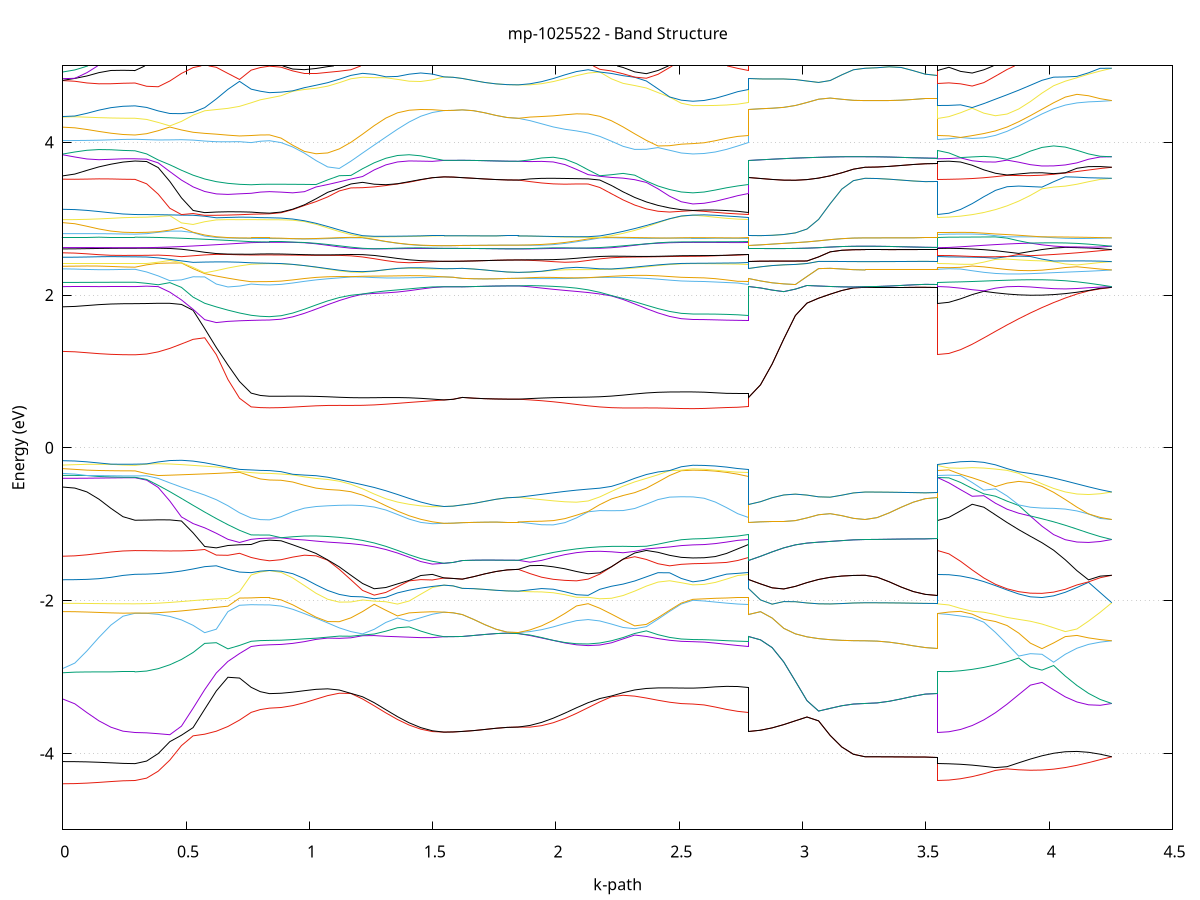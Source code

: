 set title 'mp-1025522 - Band Structure'
set xlabel 'k-path'
set ylabel 'Energy (eV)'
set grid y
set yrange [-5:5]
set terminal png size 800,600
set output 'mp-1025522_bands_gnuplot.png'
plot '-' using 1:2 with lines notitle, '-' using 1:2 with lines notitle, '-' using 1:2 with lines notitle, '-' using 1:2 with lines notitle, '-' using 1:2 with lines notitle, '-' using 1:2 with lines notitle, '-' using 1:2 with lines notitle, '-' using 1:2 with lines notitle, '-' using 1:2 with lines notitle, '-' using 1:2 with lines notitle, '-' using 1:2 with lines notitle, '-' using 1:2 with lines notitle, '-' using 1:2 with lines notitle, '-' using 1:2 with lines notitle, '-' using 1:2 with lines notitle, '-' using 1:2 with lines notitle, '-' using 1:2 with lines notitle, '-' using 1:2 with lines notitle, '-' using 1:2 with lines notitle, '-' using 1:2 with lines notitle, '-' using 1:2 with lines notitle, '-' using 1:2 with lines notitle, '-' using 1:2 with lines notitle, '-' using 1:2 with lines notitle, '-' using 1:2 with lines notitle, '-' using 1:2 with lines notitle, '-' using 1:2 with lines notitle, '-' using 1:2 with lines notitle, '-' using 1:2 with lines notitle, '-' using 1:2 with lines notitle, '-' using 1:2 with lines notitle, '-' using 1:2 with lines notitle, '-' using 1:2 with lines notitle, '-' using 1:2 with lines notitle, '-' using 1:2 with lines notitle, '-' using 1:2 with lines notitle, '-' using 1:2 with lines notitle, '-' using 1:2 with lines notitle, '-' using 1:2 with lines notitle, '-' using 1:2 with lines notitle, '-' using 1:2 with lines notitle, '-' using 1:2 with lines notitle, '-' using 1:2 with lines notitle, '-' using 1:2 with lines notitle, '-' using 1:2 with lines notitle, '-' using 1:2 with lines notitle, '-' using 1:2 with lines notitle, '-' using 1:2 with lines notitle, '-' using 1:2 with lines notitle, '-' using 1:2 with lines notitle, '-' using 1:2 with lines notitle, '-' using 1:2 with lines notitle, '-' using 1:2 with lines notitle, '-' using 1:2 with lines notitle, '-' using 1:2 with lines notitle, '-' using 1:2 with lines notitle, '-' using 1:2 with lines notitle, '-' using 1:2 with lines notitle, '-' using 1:2 with lines notitle, '-' using 1:2 with lines notitle, '-' using 1:2 with lines notitle, '-' using 1:2 with lines notitle, '-' using 1:2 with lines notitle, '-' using 1:2 with lines notitle, '-' using 1:2 with lines notitle, '-' using 1:2 with lines notitle, '-' using 1:2 with lines notitle, '-' using 1:2 with lines notitle, '-' using 1:2 with lines notitle, '-' using 1:2 with lines notitle, '-' using 1:2 with lines notitle, '-' using 1:2 with lines notitle, '-' using 1:2 with lines notitle, '-' using 1:2 with lines notitle, '-' using 1:2 with lines notitle, '-' using 1:2 with lines notitle, '-' using 1:2 with lines notitle, '-' using 1:2 with lines notitle, '-' using 1:2 with lines notitle, '-' using 1:2 with lines notitle, '-' using 1:2 with lines notitle, '-' using 1:2 with lines notitle, '-' using 1:2 with lines notitle, '-' using 1:2 with lines notitle, '-' using 1:2 with lines notitle, '-' using 1:2 with lines notitle, '-' using 1:2 with lines notitle, '-' using 1:2 with lines notitle, '-' using 1:2 with lines notitle, '-' using 1:2 with lines notitle, '-' using 1:2 with lines notitle, '-' using 1:2 with lines notitle, '-' using 1:2 with lines notitle, '-' using 1:2 with lines notitle, '-' using 1:2 with lines notitle, '-' using 1:2 with lines notitle
0.000000 -39.084838
0.048803 -39.084938
0.097606 -39.084938
0.146409 -39.084938
0.195212 -39.084838
0.244015 -39.084938
0.292818 -39.084838
0.292818 -39.084838
0.339920 -39.084838
0.387022 -39.084838
0.434124 -39.084838
0.481226 -39.084738
0.528328 -39.084638
0.575430 -39.084538
0.622532 -39.084438
0.669634 -39.084238
0.716736 -39.084238
0.763838 -39.084038
0.763838 -39.084038
0.800962 -39.084038
0.838086 -39.084038
0.838086 -39.083938
0.885275 -39.083938
0.932464 -39.083738
0.979653 -39.083438
1.026842 -39.083038
1.074031 -39.082638
1.121220 -39.082138
1.168409 -39.081538
1.215598 -39.080938
1.262787 -39.080338
1.309976 -39.079838
1.357165 -39.079438
1.404354 -39.079038
1.451543 -39.078738
1.498732 -39.078538
1.545921 -39.078438
1.545921 -39.078438
1.583044 -39.078438
1.620168 -39.078438
1.620168 -39.078438
1.665593 -39.078438
1.711019 -39.078438
1.756444 -39.078438
1.801869 -39.078438
1.847294 -39.078438
1.847294 -39.078438
1.894483 -39.078538
1.941672 -39.078738
1.988861 -39.079038
2.036050 -39.079438
2.083239 -39.079838
2.130428 -39.080438
2.177617 -39.080938
2.224806 -39.081538
2.271995 -39.082138
2.319184 -39.082638
2.366373 -39.083038
2.413562 -39.083438
2.460751 -39.083738
2.507940 -39.083938
2.555129 -39.083938
2.555129 -39.083938
2.600554 -39.084038
2.645979 -39.084038
2.691404 -39.084038
2.736829 -39.084038
2.782254 -39.084038
2.782254 -39.078438
2.829356 -39.078438
2.876458 -39.078538
2.923560 -39.078538
2.970662 -39.078438
3.017765 -39.078538
3.064867 -39.078538
3.111969 -39.078538
3.159071 -39.078538
3.206173 -39.078538
3.253275 -39.078538
3.253275 -39.078538
3.302078 -39.078538
3.350881 -39.078538
3.399684 -39.078538
3.448487 -39.078538
3.497290 -39.078538
3.546093 -39.078538
3.546093 -39.084938
3.593282 -39.084738
3.640470 -39.084638
3.687659 -39.084338
3.734848 -39.083938
3.782037 -39.083438
3.829226 -39.082838
3.876415 -39.082238
3.923604 -39.081538
3.970793 -39.080938
4.017982 -39.080338
4.065171 -39.079738
4.112360 -39.079338
4.159549 -39.078938
4.206738 -39.078638
4.253927 -39.078538
e
0.000000 -39.083038
0.048803 -39.083038
0.097606 -39.083038
0.146409 -39.083038
0.195212 -39.083038
0.244015 -39.083038
0.292818 -39.083038
0.292818 -39.083038
0.339920 -39.083038
0.387022 -39.083138
0.434124 -39.083138
0.481226 -39.083238
0.528328 -39.083338
0.575430 -39.083438
0.622532 -39.083438
0.669634 -39.083538
0.716736 -39.083738
0.763838 -39.083838
0.763838 -39.083838
0.800962 -39.083938
0.838086 -39.083938
0.838086 -39.083938
0.885275 -39.083938
0.932464 -39.083738
0.979653 -39.083438
1.026842 -39.083038
1.074031 -39.082638
1.121220 -39.082038
1.168409 -39.081538
1.215598 -39.080938
1.262787 -39.080338
1.309976 -39.079838
1.357165 -39.079338
1.404354 -39.079038
1.451543 -39.078738
1.498732 -39.078538
1.545921 -39.078438
1.545921 -39.078438
1.583044 -39.078438
1.620168 -39.078438
1.620168 -39.078438
1.665593 -39.078438
1.711019 -39.078438
1.756444 -39.078438
1.801869 -39.078438
1.847294 -39.078438
1.847294 -39.078438
1.894483 -39.078538
1.941672 -39.078738
1.988861 -39.079038
2.036050 -39.079338
2.083239 -39.079838
2.130428 -39.080338
2.177617 -39.080938
2.224806 -39.081538
2.271995 -39.082038
2.319184 -39.082638
2.366373 -39.083038
2.413562 -39.083438
2.460751 -39.083738
2.507940 -39.083938
2.555129 -39.083938
2.555129 -39.083938
2.600554 -39.083938
2.645979 -39.083938
2.691404 -39.083938
2.736829 -39.083938
2.782254 -39.083838
2.782254 -39.078438
2.829356 -39.078438
2.876458 -39.078538
2.923560 -39.078538
2.970662 -39.078438
3.017765 -39.078538
3.064867 -39.078538
3.111969 -39.078538
3.159071 -39.078538
3.206173 -39.078538
3.253275 -39.078538
3.253275 -39.078538
3.302078 -39.078538
3.350881 -39.078538
3.399684 -39.078538
3.448487 -39.078538
3.497290 -39.078438
3.546093 -39.078538
3.546093 -39.083038
3.593282 -39.082938
3.640470 -39.082838
3.687659 -39.082638
3.734848 -39.082238
3.782037 -39.081838
3.829226 -39.081338
3.876415 -39.080838
3.923604 -39.080338
3.970793 -39.079838
4.017982 -39.079438
4.065171 -39.079038
4.112360 -39.078738
4.159549 -39.078538
4.206738 -39.078438
4.253927 -39.078538
e
0.000000 -17.383238
0.048803 -17.383238
0.097606 -17.383038
0.146409 -17.382838
0.195212 -17.382638
0.244015 -17.382538
0.292818 -17.382438
0.292818 -17.382438
0.339920 -17.382338
0.387022 -17.381838
0.434124 -17.380938
0.481226 -17.379738
0.528328 -17.378138
0.575430 -17.376138
0.622532 -17.373638
0.669634 -17.370738
0.716736 -17.367338
0.763838 -17.364038
0.763838 -17.364038
0.800962 -17.363438
0.838086 -17.363138
0.838086 -17.363138
0.885275 -17.361938
0.932464 -17.358338
0.979653 -17.352538
1.026842 -17.344638
1.074031 -17.335038
1.121220 -17.324238
1.168409 -17.312938
1.215598 -17.311938
1.262787 -17.340038
1.309976 -17.368638
1.357165 -17.394038
1.404354 -17.415038
1.451543 -17.430638
1.498732 -17.440138
1.545921 -17.443238
1.545921 -17.443238
1.583044 -17.443238
1.620168 -17.443238
1.620168 -17.443238
1.665593 -17.443238
1.711019 -17.443238
1.756444 -17.443238
1.801869 -17.443338
1.847294 -17.443338
1.847294 -17.443338
1.894483 -17.440138
1.941672 -17.430638
1.988861 -17.415138
2.036050 -17.394238
2.083239 -17.368838
2.130428 -17.340238
2.177617 -17.312238
2.224806 -17.312438
2.271995 -17.323638
2.319184 -17.334538
2.366373 -17.344038
2.413562 -17.351938
2.460751 -17.357738
2.507940 -17.361238
2.555129 -17.362538
2.555129 -17.362538
2.600554 -17.362538
2.645979 -17.362738
2.691404 -17.363138
2.736829 -17.363538
2.782254 -17.364038
2.782254 -17.443238
2.829356 -17.443238
2.876458 -17.443238
2.923560 -17.443238
2.970662 -17.443238
3.017765 -17.443338
3.064867 -17.443338
3.111969 -17.443338
3.159071 -17.443438
3.206173 -17.443438
3.253275 -17.443438
3.253275 -17.443438
3.302078 -17.443438
3.350881 -17.443438
3.399684 -17.443438
3.448487 -17.443438
3.497290 -17.443438
3.546093 -17.443438
3.546093 -17.382438
3.593282 -17.381138
3.640470 -17.377238
3.687659 -17.370938
3.734848 -17.362238
3.782037 -17.351738
3.829226 -17.339538
3.876415 -17.326238
3.923604 -17.328938
3.970793 -17.353638
4.017982 -17.378738
4.065171 -17.401538
4.112360 -17.420338
4.159549 -17.434038
4.206738 -17.441938
4.253927 -17.443438
e
0.000000 -17.301238
0.048803 -17.301238
0.097606 -17.301438
0.146409 -17.301638
0.195212 -17.301838
0.244015 -17.302038
0.292818 -17.302138
0.292818 -17.302138
0.339920 -17.303038
0.387022 -17.305738
0.434124 -17.309938
0.481226 -17.315438
0.528328 -17.321838
0.575430 -17.328738
0.622532 -17.335738
0.669634 -17.342538
0.716736 -17.348738
0.763838 -17.353638
0.763838 -17.353638
0.800962 -17.354538
0.838086 -17.354838
0.838086 -17.354838
0.885275 -17.353638
0.932464 -17.350138
0.979653 -17.344438
1.026842 -17.336838
1.074031 -17.327538
1.121220 -17.317138
1.168409 -17.307038
1.215598 -17.311038
1.262787 -17.338238
1.309976 -17.367238
1.357165 -17.393038
1.404354 -17.414238
1.451543 -17.430138
1.498732 -17.439838
1.545921 -17.443238
1.545921 -17.443238
1.583044 -17.443238
1.620168 -17.443238
1.620168 -17.443238
1.665593 -17.443238
1.711019 -17.443238
1.756444 -17.443238
1.801869 -17.443338
1.847294 -17.443338
1.847294 -17.443338
1.894483 -17.439838
1.941672 -17.430038
1.988861 -17.414238
2.036050 -17.392938
2.083239 -17.367138
2.130428 -17.338138
2.177617 -17.310638
2.224806 -17.307438
2.271995 -17.317538
2.319184 -17.327938
2.366373 -17.337238
2.413562 -17.344838
2.460751 -17.350538
2.507940 -17.354038
2.555129 -17.355238
2.555129 -17.355238
2.600554 -17.355138
2.645979 -17.354938
2.691404 -17.354638
2.736829 -17.354138
2.782254 -17.353638
2.782254 -17.443238
2.829356 -17.443238
2.876458 -17.443238
2.923560 -17.443238
2.970662 -17.443238
3.017765 -17.443338
3.064867 -17.443338
3.111969 -17.443338
3.159071 -17.443438
3.206173 -17.443438
3.253275 -17.443438
3.253275 -17.443438
3.302078 -17.443438
3.350881 -17.443438
3.399684 -17.443438
3.448487 -17.443438
3.497290 -17.443438
3.546093 -17.443438
3.546093 -17.302138
3.593282 -17.301538
3.640470 -17.299838
3.687659 -17.297538
3.734848 -17.295138
3.782037 -17.294238
3.829226 -17.297538
3.876415 -17.308838
3.923604 -17.312238
3.970793 -17.327038
4.017982 -17.358638
4.065171 -17.386538
4.112360 -17.409638
4.159549 -17.427138
4.206738 -17.438538
4.253927 -17.443438
e
0.000000 -17.198238
0.048803 -17.198238
0.097606 -17.198238
0.146409 -17.198238
0.195212 -17.198238
0.244015 -17.198238
0.292818 -17.198238
0.292818 -17.198238
0.339920 -17.198138
0.387022 -17.197638
0.434124 -17.196938
0.481226 -17.196138
0.528328 -17.195138
0.575430 -17.194038
0.622532 -17.192838
0.669634 -17.191438
0.716736 -17.190038
0.763838 -17.188738
0.763838 -17.188738
0.800962 -17.188538
0.838086 -17.188438
0.838086 -17.188438
0.885275 -17.188538
0.932464 -17.189438
0.979653 -17.192238
1.026842 -17.200038
1.074031 -17.217238
1.121220 -17.242638
1.168409 -17.271438
1.215598 -17.292038
1.262787 -17.283638
1.309976 -17.271638
1.357165 -17.260238
1.404354 -17.250138
1.451543 -17.242038
1.498732 -17.236538
1.545921 -17.234138
1.545921 -17.234138
1.583044 -17.234138
1.620168 -17.234138
1.620168 -17.234138
1.665593 -17.234138
1.711019 -17.234138
1.756444 -17.234138
1.801869 -17.234138
1.847294 -17.234138
1.847294 -17.234138
1.894483 -17.236538
1.941672 -17.241938
1.988861 -17.249938
2.036050 -17.260038
2.083239 -17.271438
2.130428 -17.283338
2.177617 -17.291938
2.224806 -17.271438
2.271995 -17.242738
2.319184 -17.217338
2.366373 -17.200238
2.413562 -17.192438
2.460751 -17.189638
2.507940 -17.188738
2.555129 -17.188538
2.555129 -17.188538
2.600554 -17.188638
2.645979 -17.188638
2.691404 -17.188638
2.736829 -17.188738
2.782254 -17.188738
2.782254 -17.234138
2.829356 -17.234038
2.876458 -17.233838
2.923560 -17.233538
2.970662 -17.233138
3.017765 -17.232738
3.064867 -17.232438
3.111969 -17.232138
3.159071 -17.231838
3.206173 -17.231738
3.253275 -17.231638
3.253275 -17.231638
3.302078 -17.231638
3.350881 -17.231738
3.399684 -17.231738
3.448487 -17.231738
3.497290 -17.231738
3.546093 -17.231738
3.546093 -17.198238
3.593282 -17.197638
3.640470 -17.195938
3.687659 -17.193138
3.734848 -17.189338
3.782037 -17.189038
3.829226 -17.221938
3.876415 -17.257138
3.923604 -17.292438
3.970793 -17.297538
4.017982 -17.283538
4.065171 -17.270138
4.112360 -17.257938
4.159549 -17.247238
4.206738 -17.238438
4.253927 -17.231638
e
0.000000 -17.150938
0.048803 -17.150938
0.097606 -17.150938
0.146409 -17.150938
0.195212 -17.150938
0.244015 -17.150938
0.292818 -17.150938
0.292818 -17.150938
0.339920 -17.151538
0.387022 -17.153238
0.434124 -17.155938
0.481226 -17.159438
0.528328 -17.163338
0.575430 -17.167538
0.622532 -17.171638
0.669634 -17.175438
0.716736 -17.178738
0.763838 -17.181038
0.763838 -17.181038
0.800962 -17.181438
0.838086 -17.181538
0.838086 -17.181538
0.885275 -17.181738
0.932464 -17.182538
0.979653 -17.185338
1.026842 -17.194038
1.074031 -17.212838
1.121220 -17.239838
1.168409 -17.270238
1.215598 -17.286338
1.262787 -17.277238
1.309976 -17.265838
1.357165 -17.255238
1.404354 -17.246038
1.451543 -17.239138
1.498732 -17.235038
1.545921 -17.234138
1.545921 -17.234138
1.583044 -17.234138
1.620168 -17.234138
1.620168 -17.234138
1.665593 -17.234138
1.711019 -17.234138
1.756444 -17.234138
1.801869 -17.234138
1.847294 -17.234138
1.847294 -17.234138
1.894483 -17.235138
1.941672 -17.239238
1.988861 -17.246238
2.036050 -17.255338
2.083239 -17.266038
2.130428 -17.277338
2.177617 -17.286338
2.224806 -17.270338
2.271995 -17.239838
2.319184 -17.212838
2.366373 -17.194138
2.413562 -17.185438
2.460751 -17.182638
2.507940 -17.181838
2.555129 -17.181638
2.555129 -17.181638
2.600554 -17.181638
2.645979 -17.181538
2.691404 -17.181438
2.736829 -17.181238
2.782254 -17.181038
2.782254 -17.234138
2.829356 -17.234038
2.876458 -17.233838
2.923560 -17.233538
2.970662 -17.233138
3.017765 -17.232738
3.064867 -17.232438
3.111969 -17.232138
3.159071 -17.231838
3.206173 -17.231738
3.253275 -17.231638
3.253275 -17.231638
3.302078 -17.231638
3.350881 -17.231738
3.399684 -17.231738
3.448487 -17.231738
3.497290 -17.231738
3.546093 -17.231738
3.546093 -17.150938
3.593282 -17.150638
3.640470 -17.149638
3.687659 -17.148138
3.734848 -17.166638
3.782037 -17.188738
3.829226 -17.209538
3.876415 -17.223338
3.923604 -17.228738
3.970793 -17.228938
4.017982 -17.227038
4.065171 -17.225038
4.112360 -17.224038
4.159549 -17.224638
4.206738 -17.227038
4.253927 -17.231638
e
0.000000 -17.117038
0.048803 -17.117038
0.097606 -17.117038
0.146409 -17.117038
0.195212 -17.117038
0.244015 -17.117038
0.292818 -17.117038
0.292818 -17.117038
0.339920 -17.116938
0.387022 -17.116538
0.434124 -17.116038
0.481226 -17.115238
0.528328 -17.114338
0.575430 -17.113238
0.622532 -17.112038
0.669634 -17.110738
0.716736 -17.109438
0.763838 -17.108038
0.763838 -17.108038
0.800962 -17.107638
0.838086 -17.107238
0.838086 -17.107238
0.885275 -17.110538
0.932464 -17.119838
0.979653 -17.133438
1.026842 -17.147138
1.074031 -17.155838
1.121220 -17.158938
1.168409 -17.159138
1.215598 -17.158138
1.262787 -17.156838
1.309976 -17.155638
1.357165 -17.154738
1.404354 -17.154138
1.451543 -17.153838
1.498732 -17.153438
1.545921 -17.152938
1.545921 -17.152938
1.583044 -17.152938
1.620168 -17.152738
1.620168 -17.152738
1.665593 -17.152838
1.711019 -17.152838
1.756444 -17.152938
1.801869 -17.152938
1.847294 -17.152938
1.847294 -17.152938
1.894483 -17.153438
1.941672 -17.153738
1.988861 -17.154138
2.036050 -17.154738
2.083239 -17.155638
2.130428 -17.156838
2.177617 -17.158138
2.224806 -17.159138
2.271995 -17.158938
2.319184 -17.155838
2.366373 -17.147138
2.413562 -17.133438
2.460751 -17.119838
2.507940 -17.110538
2.555129 -17.107238
2.555129 -17.107238
2.600554 -17.107338
2.645979 -17.107538
2.691404 -17.107638
2.736829 -17.107838
2.782254 -17.108038
2.782254 -17.152738
2.829356 -17.151838
2.876458 -17.150038
2.923560 -17.147738
2.970662 -17.144938
3.017765 -17.141938
3.064867 -17.138938
3.111969 -17.136338
3.159071 -17.134238
3.206173 -17.132938
3.253275 -17.132438
3.253275 -17.132438
3.302078 -17.132438
3.350881 -17.132438
3.399684 -17.132438
3.448487 -17.132438
3.497290 -17.132438
3.546093 -17.132438
3.546093 -17.117038
3.593282 -17.120438
3.640470 -17.130538
3.687659 -17.146338
3.734848 -17.158538
3.782037 -17.184438
3.829226 -17.179338
3.876415 -17.173538
3.923604 -17.167338
3.970793 -17.161138
4.017982 -17.155038
4.065171 -17.149238
4.112360 -17.143938
4.159549 -17.139238
4.206738 -17.135438
4.253927 -17.132438
e
0.000000 -17.098638
0.048803 -17.098638
0.097606 -17.098638
0.146409 -17.098638
0.195212 -17.098638
0.244015 -17.098638
0.292818 -17.098638
0.292818 -17.098638
0.339920 -17.098738
0.387022 -17.098938
0.434124 -17.099438
0.481226 -17.099938
0.528328 -17.100738
0.575430 -17.101638
0.622532 -17.102638
0.669634 -17.103738
0.716736 -17.104938
0.763838 -17.106238
0.763838 -17.106238
0.800962 -17.106638
0.838086 -17.107038
0.838086 -17.107038
0.885275 -17.110338
0.932464 -17.119738
0.979653 -17.133438
1.026842 -17.146538
1.074031 -17.153838
1.121220 -17.155938
1.168409 -17.155538
1.215598 -17.154338
1.262787 -17.153138
1.309976 -17.152038
1.357165 -17.151438
1.404354 -17.151438
1.451543 -17.151738
1.498732 -17.152338
1.545921 -17.152938
1.545921 -17.152938
1.583044 -17.152938
1.620168 -17.152738
1.620168 -17.152738
1.665593 -17.152838
1.711019 -17.152838
1.756444 -17.152938
1.801869 -17.152938
1.847294 -17.152938
1.847294 -17.152938
1.894483 -17.152338
1.941672 -17.151738
1.988861 -17.151438
2.036050 -17.151538
2.083239 -17.152138
2.130428 -17.153138
2.177617 -17.154438
2.224806 -17.155638
2.271995 -17.155938
2.319184 -17.153938
2.366373 -17.146638
2.413562 -17.133438
2.460751 -17.119738
2.507940 -17.110338
2.555129 -17.107038
2.555129 -17.107038
2.600554 -17.106938
2.645979 -17.106738
2.691404 -17.106638
2.736829 -17.106438
2.782254 -17.106238
2.782254 -17.152738
2.829356 -17.151838
2.876458 -17.150038
2.923560 -17.147738
2.970662 -17.144938
3.017765 -17.141938
3.064867 -17.138938
3.111969 -17.136338
3.159071 -17.134238
3.206173 -17.132938
3.253275 -17.132438
3.253275 -17.132438
3.302078 -17.132438
3.350881 -17.132438
3.399684 -17.132438
3.448487 -17.132438
3.497290 -17.132438
3.546093 -17.132438
3.546093 -17.098638
3.593282 -17.102638
3.640470 -17.114438
3.687659 -17.133438
3.734848 -17.146038
3.782037 -17.143538
3.829226 -17.140938
3.876415 -17.138138
3.923604 -17.135438
3.970793 -17.133038
4.017982 -17.131138
4.065171 -17.129738
4.112360 -17.129138
4.159549 -17.129338
4.206738 -17.130438
4.253927 -17.132438
e
0.000000 -11.678438
0.048803 -11.674038
0.097606 -11.661038
0.146409 -11.640138
0.195212 -11.612838
0.244015 -11.582338
0.292818 -11.563138
0.292818 -11.563138
0.339920 -11.557038
0.387022 -11.538938
0.434124 -11.509638
0.481226 -11.470538
0.528328 -11.423938
0.575430 -11.373138
0.622532 -11.324438
0.669634 -11.285238
0.716736 -11.258938
0.763838 -11.248838
0.763838 -11.248838
0.800962 -11.250738
0.838086 -11.251438
0.838086 -11.251438
0.885275 -11.246938
0.932464 -11.233838
0.979653 -11.213038
1.026842 -11.186338
1.074031 -11.155638
1.121220 -11.123138
1.168409 -11.091238
1.215598 -11.061538
1.262787 -11.035538
1.309976 -11.013738
1.357165 -10.996238
1.404354 -10.982538
1.451543 -10.971938
1.498732 -10.963738
1.545921 -10.957538
1.545921 -10.957538
1.583044 -10.958338
1.620168 -10.960838
1.620168 -10.960838
1.665593 -10.959638
1.711019 -10.958638
1.756444 -10.957938
1.801869 -10.957538
1.847294 -10.957438
1.847294 -10.957438
1.894483 -10.963538
1.941672 -10.971638
1.988861 -10.982238
2.036050 -10.996138
2.083239 -11.014038
2.130428 -11.036338
2.177617 -11.063138
2.224806 -11.093538
2.271995 -11.126338
2.319184 -11.159538
2.366373 -11.190938
2.413562 -11.218238
2.460751 -11.239338
2.507940 -11.252638
2.555129 -11.257238
2.555129 -11.257238
2.600554 -11.256238
2.645979 -11.253538
2.691404 -11.250238
2.736829 -11.247838
2.782254 -11.248838
2.782254 -10.960838
2.829356 -10.978138
2.876458 -11.007338
2.923560 -11.044038
2.970662 -11.083638
3.017765 -11.122338
3.064867 -11.157338
3.111969 -11.186338
3.159071 -11.208038
3.206173 -11.221338
3.253275 -11.225838
3.253275 -11.225838
3.302078 -11.225838
3.350881 -11.225638
3.399684 -11.225438
3.448487 -11.225338
3.497290 -11.225138
3.546093 -11.225138
3.546093 -11.563138
3.593282 -11.556938
3.640470 -11.538738
3.687659 -11.509638
3.734848 -11.471738
3.782037 -11.438838
3.829226 -11.415438
3.876415 -11.391138
3.923604 -11.366838
3.970793 -11.343038
4.017982 -11.320238
4.065171 -11.298538
4.112360 -11.278038
4.159549 -11.258938
4.206738 -11.241338
4.253927 -11.225838
e
0.000000 -11.360738
0.048803 -11.367038
0.097606 -11.385338
0.146409 -11.413338
0.195212 -11.447638
0.244015 -11.483238
0.292818 -11.504138
0.292818 -11.504138
0.339920 -11.499238
0.387022 -11.484638
0.434124 -11.461138
0.481226 -11.429638
0.528328 -11.391838
0.575430 -11.349238
0.622532 -11.302838
0.669634 -11.254238
0.716736 -11.210538
0.763838 -11.178638
0.763838 -11.178638
0.800962 -11.170138
0.838086 -11.167038
0.838086 -11.167038
0.885275 -11.162738
0.932464 -11.150038
0.979653 -11.130138
1.026842 -11.104838
1.074031 -11.076438
1.121220 -11.047138
1.168409 -11.019538
1.215598 -10.995638
1.262787 -10.976638
1.309976 -10.963038
1.357165 -10.954738
1.404354 -10.950838
1.451543 -10.950638
1.498732 -10.953038
1.545921 -10.957538
1.545921 -10.957538
1.583044 -10.958338
1.620168 -10.960838
1.620168 -10.960838
1.665593 -10.959638
1.711019 -10.958638
1.756444 -10.957938
1.801869 -10.957538
1.847294 -10.957438
1.847294 -10.957438
1.894483 -10.953038
1.941672 -10.950738
1.988861 -10.950938
2.036050 -10.954638
2.083239 -10.962838
2.130428 -10.976138
2.177617 -10.994838
2.224806 -11.018438
2.271995 -11.045638
2.319184 -11.074638
2.366373 -11.102838
2.413562 -11.127938
2.460751 -11.147638
2.507940 -11.160238
2.555129 -11.164538
2.555129 -11.164538
2.600554 -11.165738
2.645979 -11.169038
2.691404 -11.173538
2.736829 -11.177438
2.782254 -11.178638
2.782254 -10.960838
2.829356 -10.978138
2.876458 -11.007338
2.923560 -11.044038
2.970662 -11.083638
3.017765 -11.122338
3.064867 -11.157338
3.111969 -11.186338
3.159071 -11.208038
3.206173 -11.221338
3.253275 -11.225838
3.253275 -11.225838
3.302078 -11.225838
3.350881 -11.225638
3.399684 -11.225438
3.448487 -11.225338
3.497290 -11.225138
3.546093 -11.225138
3.546093 -11.504138
3.593282 -11.501138
3.640470 -11.492338
3.687659 -11.478438
3.734848 -11.460238
3.782037 -11.427438
3.829226 -11.379938
3.876415 -11.332838
3.923604 -11.289738
3.970793 -11.253738
4.017982 -11.227238
4.065171 -11.210838
4.112360 -11.204138
4.159549 -11.205638
4.206738 -11.213538
4.253927 -11.225838
e
0.000000 -10.161038
0.048803 -10.158538
0.097606 -10.151938
0.146409 -10.142938
0.195212 -10.134038
0.244015 -10.127638
0.292818 -10.125338
0.292818 -10.125338
0.339920 -10.121138
0.387022 -10.108838
0.434124 -10.089038
0.481226 -10.063338
0.528328 -10.033538
0.575430 -10.002738
0.622532 -9.974938
0.669634 -9.954838
0.716736 -9.945838
0.763838 -9.947538
0.763838 -9.947538
0.800962 -9.949838
0.838086 -9.950538
0.838086 -9.950538
0.885275 -9.949838
0.932464 -9.947738
0.979653 -9.943938
1.026842 -9.937838
1.074031 -9.928938
1.121220 -9.916338
1.168409 -9.899638
1.215598 -9.878538
1.262787 -9.853338
1.309976 -9.825238
1.357165 -9.795938
1.404354 -9.767938
1.451543 -9.743938
1.498732 -9.727238
1.545921 -9.720638
1.545921 -9.720638
1.583044 -9.721238
1.620168 -9.723038
1.620168 -9.723038
1.665593 -9.722238
1.711019 -9.721638
1.756444 -9.721238
1.801869 -9.721038
1.847294 -9.720938
1.847294 -9.720938
1.894483 -9.728338
1.941672 -9.745638
1.988861 -9.769238
2.036050 -9.795838
2.083239 -9.824038
2.130428 -9.851238
2.177617 -9.874838
2.224806 -9.893838
2.271995 -9.908038
2.319184 -9.917838
2.366373 -9.924038
2.413562 -9.927538
2.460751 -9.929438
2.507940 -9.930338
2.555129 -9.930538
2.555129 -9.930538
2.600554 -9.932638
2.645979 -9.937338
2.691404 -9.942338
2.736829 -9.945838
2.782254 -9.947538
2.782254 -9.723038
2.829356 -9.735238
2.876458 -9.755538
2.923560 -9.781738
2.970662 -9.811538
3.017765 -9.842438
3.064867 -9.871938
3.111969 -9.897738
3.159071 -9.917738
3.206173 -9.930338
3.253275 -9.934638
3.253275 -9.934638
3.302078 -9.934738
3.350881 -9.935038
3.399684 -9.935438
3.448487 -9.935838
3.497290 -9.936138
3.546093 -9.936238
3.546093 -10.125338
3.593282 -10.127438
3.640470 -10.133438
3.687659 -10.142438
3.734848 -10.153338
3.782037 -10.164338
3.829226 -10.173138
3.876415 -10.177238
3.923604 -10.174138
3.970793 -10.161938
4.017982 -10.139538
4.065171 -10.107638
4.112360 -10.068138
4.159549 -10.023938
4.206738 -9.978338
4.253927 -9.934638
e
0.000000 -9.822038
0.048803 -9.822038
0.097606 -9.822038
0.146409 -9.822138
0.195212 -9.822138
0.244015 -9.822138
0.292818 -9.822138
0.292818 -9.822138
0.339920 -9.821738
0.387022 -9.821038
0.434124 -9.821238
0.481226 -9.824138
0.528328 -9.832038
0.575430 -9.846938
0.622532 -9.869438
0.669634 -9.896438
0.716736 -9.921138
0.763838 -9.933338
0.763838 -9.933338
0.800962 -9.936838
0.838086 -9.938138
0.838086 -9.938138
0.885275 -9.937438
0.932464 -9.935238
0.979653 -9.931338
1.026842 -9.925038
1.074031 -9.915938
1.121220 -9.903338
1.168409 -9.886738
1.215598 -9.866138
1.262787 -9.841838
1.309976 -9.815138
1.357165 -9.787638
1.404354 -9.761738
1.451543 -9.739938
1.498732 -9.725338
1.545921 -9.720638
1.545921 -9.720638
1.583044 -9.721238
1.620168 -9.723038
1.620168 -9.723038
1.665593 -9.722238
1.711019 -9.721638
1.756444 -9.721238
1.801869 -9.721038
1.847294 -9.720938
1.847294 -9.720938
1.894483 -9.725938
1.941672 -9.742438
1.988861 -9.766738
2.036050 -9.795038
2.083239 -9.822638
2.130428 -9.847438
2.177617 -9.868738
2.224806 -9.885638
2.271995 -9.898038
2.319184 -9.906438
2.366373 -9.911638
2.413562 -9.914438
2.460751 -9.915738
2.507940 -9.916338
2.555129 -9.916438
2.555129 -9.916438
2.600554 -9.916838
2.645979 -9.918938
2.691404 -9.923138
2.736829 -9.928538
2.782254 -9.933338
2.782254 -9.723038
2.829356 -9.735238
2.876458 -9.755538
2.923560 -9.781738
2.970662 -9.811538
3.017765 -9.842438
3.064867 -9.871938
3.111969 -9.897738
3.159071 -9.917738
3.206173 -9.930338
3.253275 -9.934638
3.253275 -9.934638
3.302078 -9.934738
3.350881 -9.935038
3.399684 -9.935438
3.448487 -9.935838
3.497290 -9.936138
3.546093 -9.936238
3.546093 -9.822138
3.593282 -9.821438
3.640470 -9.819338
3.687659 -9.816038
3.734848 -9.811738
3.782037 -9.806938
3.829226 -9.802238
3.876415 -9.798538
3.923604 -9.796938
3.970793 -9.798538
4.017982 -9.804838
4.065171 -9.816938
4.112360 -9.835838
4.159549 -9.861938
4.206738 -9.895238
4.253927 -9.934638
e
0.000000 -8.892338
0.048803 -8.892538
0.097606 -8.892938
0.146409 -8.893538
0.195212 -8.894038
0.244015 -8.894338
0.292818 -8.894438
0.292818 -8.894438
0.339920 -8.917938
0.387022 -8.975338
0.434124 -9.056638
0.481226 -9.153038
0.528328 -9.255438
0.575430 -9.354238
0.622532 -9.439938
0.669634 -9.504238
0.716736 -9.543038
0.763838 -9.563538
0.763838 -9.563538
0.800962 -9.568438
0.838086 -9.570038
0.838086 -9.570038
0.885275 -9.570338
0.932464 -9.571238
0.979653 -9.572538
1.026842 -9.573938
1.074031 -9.575038
1.121220 -9.575838
1.168409 -9.576038
1.215598 -9.575738
1.262787 -9.575338
1.309976 -9.574938
1.357165 -9.574938
1.404354 -9.575438
1.451543 -9.576038
1.498732 -9.575538
1.545921 -9.572538
1.545921 -9.572538
1.583044 -9.570838
1.620168 -9.565538
1.620168 -9.565538
1.665593 -9.568138
1.711019 -9.570238
1.756444 -9.571738
1.801869 -9.572638
1.847294 -9.572938
1.847294 -9.572938
1.894483 -9.576638
1.941672 -9.576338
1.988861 -9.574638
2.036050 -9.573438
2.083239 -9.573538
2.130428 -9.575138
2.177617 -9.577838
2.224806 -9.581238
2.271995 -9.584838
2.319184 -9.588338
2.366373 -9.591338
2.413562 -9.593738
2.460751 -9.595338
2.507940 -9.596338
2.555129 -9.596638
2.555129 -9.596638
2.600554 -9.593838
2.645979 -9.586138
2.691404 -9.576038
2.736829 -9.567338
2.782254 -9.563538
2.782254 -9.565538
2.829356 -9.528238
2.876458 -9.464138
2.923560 -9.379938
2.970662 -9.282938
3.017765 -9.180738
3.064867 -9.081038
3.111969 -8.991838
3.159071 -8.920938
3.206173 -8.875038
3.253275 -8.859238
3.253275 -8.859238
3.302078 -8.859238
3.350881 -8.859238
3.399684 -8.859238
3.448487 -8.859238
3.497290 -8.859238
3.546093 -8.859238
3.546093 -8.894438
3.593282 -8.894138
3.640470 -8.893038
3.687659 -8.891338
3.734848 -8.889138
3.782037 -8.886438
3.829226 -8.883338
3.876415 -8.880138
3.923604 -8.876738
3.970793 -8.873438
4.017982 -8.870238
4.065171 -8.867238
4.112360 -8.864638
4.159549 -8.862338
4.206738 -8.860538
4.253927 -8.859238
e
0.000000 -8.881738
0.048803 -8.881638
0.097606 -8.881138
0.146409 -8.880638
0.195212 -8.880138
0.244015 -8.879738
0.292818 -8.879638
0.292818 -8.879638
0.339920 -8.888538
0.387022 -8.924338
0.434124 -8.986038
0.481226 -9.066838
0.528328 -9.157938
0.575430 -9.250738
0.622532 -9.336938
0.669634 -9.410338
0.716736 -9.465838
0.763838 -9.495138
0.763838 -9.495138
0.800962 -9.493738
0.838086 -9.493238
0.838086 -9.493238
0.885275 -9.493738
0.932464 -9.495238
0.979653 -9.497538
1.026842 -9.500638
1.074031 -9.504438
1.121220 -9.508638
1.168409 -9.513538
1.215598 -9.518938
1.262787 -9.525038
1.309976 -9.532038
1.357165 -9.539938
1.404354 -9.548738
1.451543 -9.557938
1.498732 -9.566338
1.545921 -9.572538
1.545921 -9.572538
1.583044 -9.570838
1.620168 -9.565538
1.620168 -9.565538
1.665593 -9.568138
1.711019 -9.570238
1.756444 -9.571738
1.801869 -9.572638
1.847294 -9.572938
1.847294 -9.572938
1.894483 -9.564938
1.941672 -9.554238
1.988861 -9.543438
2.036050 -9.533938
2.083239 -9.526138
2.130428 -9.520338
2.177617 -9.516238
2.224806 -9.513538
2.271995 -9.511938
2.319184 -9.510938
2.366373 -9.510538
2.413562 -9.510338
2.460751 -9.510238
2.507940 -9.510238
2.555129 -9.510238
2.555129 -9.510238
2.600554 -9.509838
2.645979 -9.508738
2.691404 -9.506538
2.736829 -9.502338
2.782254 -9.495138
2.782254 -9.565538
2.829356 -9.528238
2.876458 -9.464138
2.923560 -9.379938
2.970662 -9.282938
3.017765 -9.180738
3.064867 -9.081038
3.111969 -8.991838
3.159071 -8.920938
3.206173 -8.875038
3.253275 -8.859238
3.253275 -8.859238
3.302078 -8.859238
3.350881 -8.859238
3.399684 -8.859238
3.448487 -8.859238
3.497290 -8.859238
3.546093 -8.859238
3.546093 -8.879638
3.593282 -8.879338
3.640470 -8.878338
3.687659 -8.876838
3.734848 -8.874738
3.782037 -8.872438
3.829226 -8.869838
3.876415 -8.867238
3.923604 -8.864838
3.970793 -8.862538
4.017982 -8.860738
4.065171 -8.859338
4.112360 -8.858438
4.159549 -8.858138
4.206738 -8.858438
4.253927 -8.859238
e
0.000000 -4.397538
0.048803 -4.395438
0.097606 -4.389238
0.146409 -4.379838
0.195212 -4.368638
0.244015 -4.359038
0.292818 -4.355038
0.292818 -4.355038
0.339920 -4.324038
0.387022 -4.232838
0.434124 -4.087438
0.481226 -3.898238
0.528328 -3.770338
0.575430 -3.748738
0.622532 -3.709638
0.669634 -3.647938
0.716736 -3.563838
0.763838 -3.463238
0.763838 -3.463238
0.800962 -3.426338
0.838086 -3.407838
0.838086 -3.407838
0.885275 -3.399338
0.932464 -3.374838
0.979653 -3.336738
1.026842 -3.290038
1.074031 -3.243738
1.121220 -3.212338
1.168409 -3.215738
1.215598 -3.288038
1.262787 -3.376838
1.309976 -3.469638
1.357165 -3.556138
1.404354 -3.628938
1.451543 -3.682838
1.498732 -3.714438
1.545921 -3.721638
1.545921 -3.721638
1.583044 -3.719338
1.620168 -3.712538
1.620168 -3.712538
1.665593 -3.701838
1.711019 -3.686838
1.756444 -3.671338
1.801869 -3.659638
1.847294 -3.655238
1.847294 -3.655238
1.894483 -3.656338
1.941672 -3.637038
1.988861 -3.598638
2.036050 -3.543538
2.083239 -3.475838
2.130428 -3.401038
2.177617 -3.326038
2.224806 -3.258638
2.271995 -3.239138
2.319184 -3.250638
2.366373 -3.275338
2.413562 -3.304438
2.460751 -3.330338
2.507940 -3.347938
2.555129 -3.354138
2.555129 -3.354138
2.600554 -3.365738
2.645979 -3.393338
2.691404 -3.424338
2.736829 -3.449538
2.782254 -3.463238
2.782254 -3.712538
2.829356 -3.696838
2.876458 -3.666038
2.923560 -3.623338
2.970662 -3.573238
3.017765 -3.523838
3.064867 -3.574238
3.111969 -3.765338
3.159071 -3.916638
3.206173 -4.011738
3.253275 -4.044138
3.253275 -4.044138
3.302078 -4.044438
3.350881 -4.045238
3.399684 -4.046238
3.448487 -4.047338
3.497290 -4.048038
3.546093 -4.048338
3.546093 -4.355038
3.593282 -4.349238
3.640470 -4.331938
3.687659 -4.304138
3.734848 -4.267138
3.782037 -4.222838
3.829226 -4.202638
3.876415 -4.214938
3.923604 -4.220738
3.970793 -4.218138
4.017982 -4.206338
4.065171 -4.185338
4.112360 -4.156238
4.159549 -4.120938
4.206738 -4.082438
4.253927 -4.044138
e
0.000000 -4.107338
0.048803 -4.108238
0.097606 -4.111138
0.146409 -4.116438
0.195212 -4.123738
0.244015 -4.130938
0.292818 -4.134138
0.292818 -4.134138
0.339920 -4.100538
0.387022 -4.002238
0.434124 -3.846338
0.481226 -3.762238
0.528328 -3.662738
0.575430 -3.421738
0.622532 -3.182638
0.669634 -3.003438
0.716736 -3.013838
0.763838 -3.135238
0.763838 -3.135238
0.800962 -3.192138
0.838086 -3.217738
0.838086 -3.217738
0.885275 -3.212638
0.932464 -3.198638
0.979653 -3.179338
1.026842 -3.161538
1.074031 -3.154838
1.121220 -3.170538
1.168409 -3.214338
1.215598 -3.258838
1.262787 -3.336138
1.309976 -3.428038
1.357165 -3.519138
1.404354 -3.599538
1.451543 -3.662538
1.498732 -3.704038
1.545921 -3.721638
1.545921 -3.721638
1.583044 -3.719338
1.620168 -3.712538
1.620168 -3.712538
1.665593 -3.701838
1.711019 -3.686838
1.756444 -3.671338
1.801869 -3.659638
1.847294 -3.655238
1.847294 -3.655238
1.894483 -3.634038
1.941672 -3.594338
1.988861 -3.539138
2.036050 -3.473138
2.083239 -3.402738
2.130428 -3.336038
2.177617 -3.282038
2.224806 -3.248638
2.271995 -3.205338
2.319184 -3.169538
2.366373 -3.150138
2.413562 -3.142938
2.460751 -3.142638
2.507940 -3.144638
2.555129 -3.145738
2.555129 -3.145738
2.600554 -3.139938
2.645979 -3.129138
2.691404 -3.122638
2.736829 -3.124838
2.782254 -3.135238
2.782254 -3.712538
2.829356 -3.696838
2.876458 -3.666038
2.923560 -3.623338
2.970662 -3.573238
3.017765 -3.523838
3.064867 -3.574238
3.111969 -3.765338
3.159071 -3.916638
3.206173 -4.011738
3.253275 -4.044138
3.253275 -4.044138
3.302078 -4.044438
3.350881 -4.045238
3.399684 -4.046238
3.448487 -4.047338
3.497290 -4.048038
3.546093 -4.048338
3.546093 -4.134138
3.593282 -4.136138
3.640470 -4.142538
3.687659 -4.153638
3.734848 -4.168938
3.782037 -4.186338
3.829226 -4.173938
3.876415 -4.123238
3.923604 -4.074438
3.970793 -4.031438
4.017982 -3.998338
4.065171 -3.978538
4.112360 -3.974438
4.159549 -3.985838
4.206738 -4.010438
4.253927 -4.044138
e
0.000000 -3.288338
0.048803 -3.350938
0.097606 -3.465738
0.146409 -3.573838
0.195212 -3.657238
0.244015 -3.709138
0.292818 -3.726638
0.292818 -3.726638
0.339920 -3.731038
0.387022 -3.742438
0.434124 -3.755438
0.481226 -3.643538
0.528328 -3.409138
0.575430 -3.165538
0.622532 -2.947338
0.669634 -2.796038
0.716736 -2.692838
0.763838 -2.600838
0.763838 -2.600838
0.800962 -2.584638
0.838086 -2.578538
0.838086 -2.578538
0.885275 -2.573838
0.932464 -2.560038
0.979653 -2.537438
1.026842 -2.507738
1.074031 -2.490438
1.121220 -2.494138
1.168409 -2.486838
1.215598 -2.460038
1.262787 -2.457838
1.309976 -2.467338
1.357165 -2.473038
1.404354 -2.479038
1.451543 -2.484638
1.498732 -2.484538
1.545921 -2.472538
1.545921 -2.472538
1.583044 -2.471438
1.620168 -2.469538
1.620168 -2.469538
1.665593 -2.456538
1.711019 -2.443438
1.756444 -2.431938
1.801869 -2.425738
1.847294 -2.431838
1.847294 -2.431838
1.894483 -2.457138
1.941672 -2.489238
1.988861 -2.521338
2.036050 -2.554238
2.083239 -2.578838
2.130428 -2.589238
2.177617 -2.581438
2.224806 -2.552438
2.271995 -2.501438
2.319184 -2.450938
2.366373 -2.468938
2.413562 -2.497138
2.460751 -2.519338
2.507940 -2.533038
2.555129 -2.537638
2.555129 -2.537638
2.600554 -2.543138
2.645979 -2.556438
2.691404 -2.572338
2.736829 -2.587638
2.782254 -2.600838
2.782254 -2.469538
2.829356 -2.513738
2.876458 -2.615038
2.923560 -2.803238
2.970662 -3.054038
3.017765 -3.309538
3.064867 -3.445738
3.111969 -3.410338
3.159071 -3.376238
3.206173 -3.354238
3.253275 -3.346638
3.253275 -3.346638
3.302078 -3.339238
3.350881 -3.318038
3.399684 -3.286838
3.448487 -3.252238
3.497290 -3.224038
3.546093 -3.212938
3.546093 -3.726638
3.593282 -3.716838
3.640470 -3.686938
3.687659 -3.635438
3.734848 -3.561838
3.782037 -3.467538
3.829226 -3.355338
3.876415 -3.230938
3.923604 -3.106538
3.970793 -3.070538
4.017982 -3.168038
4.065171 -3.260038
4.112360 -3.326838
4.159549 -3.364138
4.206738 -3.370638
4.253927 -3.346638
e
0.000000 -2.944538
0.048803 -2.936538
0.097606 -2.933938
0.146409 -2.933338
0.195212 -2.933138
0.244015 -2.933038
0.292818 -2.933038
0.292818 -2.933038
0.339920 -2.922238
0.387022 -2.890738
0.434124 -2.839838
0.481226 -2.770338
0.528328 -2.679338
0.575430 -2.560038
0.622532 -2.551138
0.669634 -2.631638
0.716736 -2.586738
0.763838 -2.532738
0.763838 -2.532738
0.800962 -2.523538
0.838086 -2.520838
0.838086 -2.520838
0.885275 -2.518138
0.932464 -2.510438
0.979653 -2.500338
1.026842 -2.492038
1.074031 -2.478238
1.121220 -2.464738
1.168409 -2.466338
1.215598 -2.450638
1.262787 -2.437438
1.309976 -2.400338
1.357165 -2.355238
1.404354 -2.344238
1.451543 -2.398938
1.498732 -2.444438
1.545921 -2.472538
1.545921 -2.472538
1.583044 -2.471438
1.620168 -2.469538
1.620168 -2.469538
1.665593 -2.456538
1.711019 -2.443438
1.756444 -2.431938
1.801869 -2.425738
1.847294 -2.431838
1.847294 -2.431838
1.894483 -2.450638
1.941672 -2.483138
1.988861 -2.520138
2.036050 -2.548238
2.083239 -2.564938
2.130428 -2.567838
2.177617 -2.554938
2.224806 -2.525838
2.271995 -2.483638
2.319184 -2.430238
2.366373 -2.396338
2.413562 -2.446038
2.460751 -2.481638
2.507940 -2.502638
2.555129 -2.509638
2.555129 -2.509638
2.600554 -2.511538
2.645979 -2.517138
2.691404 -2.524638
2.736829 -2.530638
2.782254 -2.532738
2.782254 -2.469538
2.829356 -2.513738
2.876458 -2.615038
2.923560 -2.803238
2.970662 -3.054038
3.017765 -3.309538
3.064867 -3.445738
3.111969 -3.410338
3.159071 -3.376238
3.206173 -3.354238
3.253275 -3.346638
3.253275 -3.346638
3.302078 -3.339238
3.350881 -3.318038
3.399684 -3.286838
3.448487 -3.252238
3.497290 -3.224038
3.546093 -3.212938
3.546093 -2.933038
3.593282 -2.929438
3.640470 -2.918538
3.687659 -2.900238
3.734848 -2.874638
3.782037 -2.841538
3.829226 -2.800638
3.876415 -2.751838
3.923604 -2.869438
3.970793 -2.910138
4.017982 -2.849638
4.065171 -2.988038
4.112360 -3.111238
4.159549 -3.214438
4.206738 -3.293838
4.253927 -3.346638
e
0.000000 -2.888538
0.048803 -2.817838
0.097606 -2.659538
0.146409 -2.482438
0.195212 -2.320338
0.244015 -2.204438
0.292818 -2.165938
0.292818 -2.165938
0.339920 -2.166538
0.387022 -2.180238
0.434124 -2.207038
0.481226 -2.252738
0.528328 -2.323638
0.575430 -2.419838
0.622532 -2.374238
0.669634 -2.144138
0.716736 -2.061038
0.763838 -2.053438
0.763838 -2.053438
0.800962 -2.055538
0.838086 -2.056138
0.838086 -2.056138
0.885275 -2.071738
0.932464 -2.113438
0.979653 -2.170138
1.026842 -2.229538
1.074031 -2.292138
1.121220 -2.356938
1.168409 -2.405638
1.215598 -2.435538
1.262787 -2.375838
1.309976 -2.285938
1.357165 -2.227238
1.404354 -2.268538
1.451543 -2.224138
1.498732 -2.178438
1.545921 -2.151238
1.545921 -2.151238
1.583044 -2.159838
1.620168 -2.182838
1.620168 -2.182838
1.665593 -2.245538
1.711019 -2.314238
1.756444 -2.374138
1.801869 -2.412738
1.847294 -2.417938
1.847294 -2.417938
1.894483 -2.405738
1.941672 -2.380738
1.988861 -2.344038
2.036050 -2.300238
2.083239 -2.262238
2.130428 -2.248138
2.177617 -2.266238
2.224806 -2.306838
2.271995 -2.351538
2.319184 -2.367938
2.366373 -2.341138
2.413562 -2.243538
2.460751 -2.140638
2.507940 -2.044738
2.555129 -1.995638
2.555129 -1.995638
2.600554 -2.004838
2.645979 -2.019138
2.691404 -2.033138
2.736829 -2.044938
2.782254 -2.053438
2.782254 -2.182838
2.829356 -2.144938
2.876458 -2.227838
2.923560 -2.362838
2.970662 -2.435038
3.017765 -2.474338
3.064867 -2.497638
3.111969 -2.511738
3.159071 -2.520138
3.206173 -2.524638
3.253275 -2.526038
3.253275 -2.526038
3.302078 -2.530438
3.350881 -2.543738
3.399684 -2.565238
3.448487 -2.591538
3.497290 -2.614638
3.546093 -2.624138
3.546093 -2.165938
3.593282 -2.181738
3.640470 -2.201638
3.687659 -2.223038
3.734848 -2.282838
3.782037 -2.416738
3.829226 -2.569038
3.876415 -2.726038
3.923604 -2.694738
3.970793 -2.702738
4.017982 -2.806238
4.065171 -2.702538
4.112360 -2.623738
4.159549 -2.572938
4.206738 -2.543738
4.253927 -2.526038
e
0.000000 -2.143838
0.048803 -2.145338
0.097606 -2.149438
0.146409 -2.154938
0.195212 -2.160438
0.244015 -2.164438
0.292818 -2.162438
0.292818 -2.162438
0.339920 -2.163838
0.387022 -2.157738
0.434124 -2.148038
0.481226 -2.135238
0.528328 -2.120238
0.575430 -2.104038
0.622532 -2.087838
0.669634 -2.073038
0.716736 -1.966838
0.763838 -1.964438
0.763838 -1.964438
0.800962 -1.964238
0.838086 -1.964238
0.838086 -1.964238
0.885275 -1.990638
0.932464 -2.055338
0.979653 -2.135238
1.026842 -2.216538
1.074031 -2.274338
1.121220 -2.276138
1.168409 -2.225538
1.215598 -2.143638
1.262787 -2.048338
1.309976 -2.126338
1.357165 -2.200438
1.404354 -2.160838
1.451543 -2.151638
1.498732 -2.145738
1.545921 -2.151238
1.545921 -2.151238
1.583044 -2.159838
1.620168 -2.182838
1.620168 -2.182838
1.665593 -2.245538
1.711019 -2.314238
1.756444 -2.374138
1.801869 -2.412738
1.847294 -2.417938
1.847294 -2.417938
1.894483 -2.383938
1.941672 -2.330238
1.988861 -2.257838
2.036050 -2.168138
2.083239 -2.069738
2.130428 -2.040138
2.177617 -2.099938
2.224806 -2.176238
2.271995 -2.255938
2.319184 -2.330538
2.366373 -2.311538
2.413562 -2.223838
2.460751 -2.125838
2.507940 -2.032238
2.555129 -1.983238
2.555129 -1.983238
2.600554 -1.976738
2.645979 -1.969638
2.691404 -1.965738
2.736829 -1.964438
2.782254 -1.964438
2.782254 -2.182838
2.829356 -2.144938
2.876458 -2.227838
2.923560 -2.362838
2.970662 -2.435038
3.017765 -2.474338
3.064867 -2.497638
3.111969 -2.511738
3.159071 -2.520138
3.206173 -2.524638
3.253275 -2.526038
3.253275 -2.526038
3.302078 -2.530438
3.350881 -2.543738
3.399684 -2.565238
3.448487 -2.591538
3.497290 -2.614638
3.546093 -2.624138
3.546093 -2.162438
3.593282 -2.149938
3.640470 -2.140538
3.687659 -2.177138
3.734848 -2.245638
3.782037 -2.273638
3.829226 -2.326638
3.876415 -2.425338
3.923604 -2.556838
3.970793 -2.628938
4.017982 -2.554138
4.065171 -2.471338
4.112360 -2.455738
4.159549 -2.487938
4.206738 -2.510038
4.253927 -2.526038
e
0.000000 -2.035538
0.048803 -2.036038
0.097606 -2.037438
0.146409 -2.039138
0.195212 -2.040638
0.244015 -2.041638
0.292818 -2.041938
0.292818 -2.041938
0.339920 -2.039838
0.387022 -2.033638
0.434124 -2.024138
0.481226 -2.012438
0.528328 -1.999938
0.575430 -1.988138
0.622532 -1.978438
0.669634 -1.971338
0.716736 -1.882538
0.763838 -1.664538
0.763838 -1.664538
0.800962 -1.626238
0.838086 -1.607038
0.838086 -1.607038
0.885275 -1.630938
0.932464 -1.703338
0.979653 -1.802838
1.026842 -1.903838
1.074031 -1.981938
1.121220 -2.019838
1.168409 -2.017838
1.215598 -1.991438
1.262787 -2.006838
1.309976 -2.014638
1.357165 -2.045638
1.404354 -2.005338
1.451543 -1.916338
1.498732 -1.829038
1.545921 -1.797338
1.545921 -1.797338
1.583044 -1.807338
1.620168 -1.839638
1.620168 -1.839638
1.665593 -1.843538
1.711019 -1.853438
1.756444 -1.864638
1.801869 -1.873138
1.847294 -1.876438
1.847294 -1.876438
1.894483 -1.883738
1.941672 -1.886438
1.988861 -1.897238
2.036050 -1.922338
2.083239 -1.956438
2.130428 -1.956838
2.177617 -1.976138
2.224806 -1.969438
2.271995 -1.933538
2.319184 -1.875638
2.366373 -1.810238
2.413562 -1.757638
2.460751 -1.740038
2.507940 -1.765738
2.555129 -1.794038
2.555129 -1.794038
2.600554 -1.787938
2.645979 -1.762138
2.691404 -1.718538
2.736829 -1.671438
2.782254 -1.664538
2.782254 -1.839638
2.829356 -1.991038
2.876458 -2.046538
2.923560 -2.012838
2.970662 -2.014638
3.017765 -2.030738
3.064867 -2.041838
3.111969 -2.043738
3.159071 -2.038538
3.206173 -2.031438
3.253275 -2.028238
3.253275 -2.028238
3.302078 -2.028638
3.350881 -2.029738
3.399684 -2.031438
3.448487 -2.033838
3.497290 -2.036338
3.546093 -2.037638
3.546093 -2.041938
3.593282 -2.057138
3.640470 -2.102138
3.687659 -2.139238
3.734848 -2.151938
3.782037 -2.182938
3.829226 -2.220238
3.876415 -2.245738
3.923604 -2.270038
3.970793 -2.306638
4.017982 -2.355638
4.065171 -2.405738
4.112360 -2.371538
4.159549 -2.267938
4.206738 -2.153038
4.253927 -2.028238
e
0.000000 -1.726938
0.048803 -1.725838
0.097606 -1.722038
0.146409 -1.713038
0.195212 -1.695538
0.244015 -1.670338
0.292818 -1.655738
0.292818 -1.655738
0.339920 -1.653338
0.387022 -1.645938
0.434124 -1.632638
0.481226 -1.612738
0.528328 -1.585938
0.575430 -1.555538
0.622532 -1.544338
0.669634 -1.590438
0.716736 -1.626538
0.763838 -1.633938
0.763838 -1.633938
0.800962 -1.614038
0.838086 -1.605738
0.838086 -1.605738
0.885275 -1.615038
0.932464 -1.647638
0.979653 -1.712238
1.026842 -1.793238
1.074031 -1.866938
1.121220 -1.919038
1.168409 -1.946038
1.215598 -1.950938
1.262787 -1.975838
1.309976 -1.956538
1.357165 -1.898938
1.404354 -1.863538
1.451543 -1.836538
1.498732 -1.814538
1.545921 -1.797338
1.545921 -1.797338
1.583044 -1.807338
1.620168 -1.839638
1.620168 -1.839638
1.665593 -1.843538
1.711019 -1.853438
1.756444 -1.864638
1.801869 -1.873138
1.847294 -1.876438
1.847294 -1.876438
1.894483 -1.858638
1.941672 -1.842238
1.988861 -1.850738
2.036050 -1.884138
2.083239 -1.922938
2.130428 -1.931038
2.177617 -1.852038
2.224806 -1.812238
2.271995 -1.783938
2.319184 -1.743138
2.366373 -1.688938
2.413562 -1.634538
2.460751 -1.636138
2.507940 -1.709738
2.555129 -1.754438
2.555129 -1.754438
2.600554 -1.734638
2.645979 -1.692238
2.691404 -1.653738
2.736829 -1.643338
2.782254 -1.633938
2.782254 -1.839638
2.829356 -1.991038
2.876458 -2.046538
2.923560 -2.012838
2.970662 -2.014638
3.017765 -2.030738
3.064867 -2.041838
3.111969 -2.043738
3.159071 -2.038538
3.206173 -2.031438
3.253275 -2.028238
3.253275 -2.028238
3.302078 -2.028638
3.350881 -2.029738
3.399684 -2.031438
3.448487 -2.033838
3.497290 -2.036338
3.546093 -2.037638
3.546093 -1.655738
3.593282 -1.661138
3.640470 -1.677938
3.687659 -1.707738
3.734848 -1.750738
3.782037 -1.803838
3.829226 -1.860738
3.876415 -1.913338
3.923604 -1.950438
3.970793 -1.959738
4.017982 -1.937838
4.065171 -1.891038
4.112360 -1.828538
4.159549 -1.760438
4.206738 -1.894338
4.253927 -2.028238
e
0.000000 -1.418938
0.048803 -1.414038
0.097606 -1.400638
0.146409 -1.382338
0.195212 -1.363938
0.244015 -1.350338
0.292818 -1.345338
0.292818 -1.345338
0.339920 -1.346238
0.387022 -1.348238
0.434124 -1.349938
0.481226 -1.349138
0.528328 -1.343638
0.575430 -1.330938
0.622532 -1.404138
0.669634 -1.406838
0.716736 -1.380638
0.763838 -1.435338
0.763838 -1.435338
0.800962 -1.461838
0.838086 -1.478938
0.838086 -1.478938
0.885275 -1.464338
0.932464 -1.430438
0.979653 -1.405538
1.026842 -1.413838
1.074031 -1.470738
1.121220 -1.590638
1.168409 -1.727638
1.215598 -1.866638
1.262787 -1.928538
1.309976 -1.892838
1.357165 -1.819138
1.404354 -1.741838
1.451543 -1.725138
1.498732 -1.729938
1.545921 -1.703338
1.545921 -1.703338
1.583044 -1.709938
1.620168 -1.719038
1.620168 -1.719038
1.665593 -1.687038
1.711019 -1.650338
1.756444 -1.619138
1.801869 -1.598238
1.847294 -1.590838
1.847294 -1.590838
1.894483 -1.646138
1.941672 -1.693738
1.988861 -1.721238
2.036050 -1.735038
2.083239 -1.741238
2.130428 -1.718738
2.177617 -1.653338
2.224806 -1.558338
2.271995 -1.458038
2.319184 -1.425338
2.366373 -1.461338
2.413562 -1.517138
2.460751 -1.544738
2.507940 -1.525138
2.555129 -1.516738
2.555129 -1.516738
2.600554 -1.513538
2.645979 -1.507638
2.691404 -1.500338
2.736829 -1.475038
2.782254 -1.435338
2.782254 -1.719038
2.829356 -1.781138
2.876458 -1.832538
2.923560 -1.847438
2.970662 -1.813738
3.017765 -1.764438
3.064867 -1.723038
3.111969 -1.694938
3.159071 -1.678638
3.206173 -1.670638
3.253275 -1.668338
3.253275 -1.668338
3.302078 -1.693138
3.350881 -1.753238
3.399684 -1.822638
3.448487 -1.881238
3.497290 -1.918138
3.546093 -1.930338
3.546093 -1.345338
3.593282 -1.387638
3.640470 -1.484938
3.687659 -1.598238
3.734848 -1.703338
3.782037 -1.786638
3.829226 -1.845538
3.876415 -1.883138
3.923604 -1.902638
3.970793 -1.905138
4.017982 -1.888938
4.065171 -1.851838
4.112360 -1.795038
4.159549 -1.754638
4.206738 -1.700638
4.253927 -1.668338
e
0.000000 -0.513538
0.048803 -0.526838
0.097606 -0.576838
0.146409 -0.671738
0.195212 -0.792538
0.244015 -0.901438
0.292818 -0.947838
0.292818 -0.947838
0.339920 -0.945938
0.387022 -0.942438
0.434124 -0.943438
0.481226 -0.958038
0.528328 -1.112938
0.575430 -1.291638
0.622532 -1.309538
0.669634 -1.278738
0.716736 -1.269238
0.763838 -1.265238
0.763838 -1.265238
0.800962 -1.221638
0.838086 -1.208338
0.838086 -1.208338
0.885275 -1.216938
0.932464 -1.269238
0.979653 -1.324038
1.026842 -1.382538
1.074031 -1.466938
1.121220 -1.558038
1.168409 -1.668338
1.215598 -1.775938
1.262787 -1.844638
1.309976 -1.828638
1.357165 -1.781538
1.404354 -1.735638
1.451543 -1.671638
1.498732 -1.656738
1.545921 -1.703338
1.545921 -1.703338
1.583044 -1.709938
1.620168 -1.719038
1.620168 -1.719038
1.665593 -1.687038
1.711019 -1.650338
1.756444 -1.619138
1.801869 -1.598238
1.847294 -1.590838
1.847294 -1.590838
1.894483 -1.542338
1.941672 -1.539838
1.988861 -1.557638
2.036050 -1.583438
2.083239 -1.619038
2.130428 -1.648838
2.177617 -1.636138
2.224806 -1.556238
2.271995 -1.457838
2.319184 -1.377038
2.366373 -1.343438
2.413562 -1.367838
2.460751 -1.407338
2.507940 -1.433838
2.555129 -1.441638
2.555129 -1.441638
2.600554 -1.438938
2.645979 -1.423438
2.691404 -1.382938
2.736829 -1.322938
2.782254 -1.265238
2.782254 -1.719038
2.829356 -1.781138
2.876458 -1.832538
2.923560 -1.847438
2.970662 -1.813738
3.017765 -1.764438
3.064867 -1.723038
3.111969 -1.694938
3.159071 -1.678638
3.206173 -1.670638
3.253275 -1.668338
3.253275 -1.668338
3.302078 -1.693138
3.350881 -1.753238
3.399684 -1.822638
3.448487 -1.881238
3.497290 -1.918138
3.546093 -1.930338
3.546093 -0.947838
3.593282 -0.910238
3.640470 -0.825638
3.687659 -0.738938
3.734848 -0.777238
3.782037 -0.877738
3.829226 -0.977738
3.876415 -1.071338
3.923604 -1.157838
3.970793 -1.242238
4.017982 -1.340338
4.065171 -1.465638
4.112360 -1.607738
4.159549 -1.728438
4.206738 -1.679738
4.253927 -1.668338
e
0.000000 -0.399238
0.048803 -0.398838
0.097606 -0.397738
0.146409 -0.396038
0.195212 -0.394038
0.244015 -0.392338
0.292818 -0.391638
0.292818 -0.391638
0.339920 -0.422638
0.387022 -0.518938
0.434124 -0.696738
0.481226 -0.904838
0.528328 -0.991638
0.575430 -1.047338
0.622532 -1.118538
0.669634 -1.197638
0.716736 -1.239038
0.763838 -1.197738
0.763838 -1.197738
0.800962 -1.186238
0.838086 -1.182338
0.838086 -1.182338
0.885275 -1.177138
0.932464 -1.196638
0.979653 -1.206338
1.026842 -1.220938
1.074031 -1.234038
1.121220 -1.243638
1.168409 -1.254438
1.215598 -1.270838
1.262787 -1.295938
1.309976 -1.331338
1.357165 -1.377138
1.404354 -1.431838
1.451543 -1.488738
1.498732 -1.522438
1.545921 -1.511438
1.545921 -1.511438
1.583044 -1.500138
1.620168 -1.475638
1.620168 -1.475638
1.665593 -1.471238
1.711019 -1.469738
1.756444 -1.470238
1.801869 -1.471438
1.847294 -1.472138
1.847294 -1.472138
1.894483 -1.496938
1.941672 -1.473538
1.988861 -1.432938
2.036050 -1.398138
2.083239 -1.372138
2.130428 -1.357238
2.177617 -1.354138
2.224806 -1.361138
2.271995 -1.373538
2.319184 -1.355438
2.366373 -1.323638
2.413562 -1.310738
2.460751 -1.297638
2.507940 -1.279838
2.555129 -1.270638
2.555129 -1.270638
2.600554 -1.266438
2.645979 -1.253838
2.691404 -1.233938
2.736829 -1.211438
2.782254 -1.197738
2.782254 -1.475638
2.829356 -1.420038
2.876458 -1.362238
2.923560 -1.309738
2.970662 -1.270338
3.017765 -1.247238
3.064867 -1.234838
3.111969 -1.225238
3.159071 -1.214838
3.206173 -1.204738
3.253275 -1.200238
3.253275 -1.200238
3.302078 -1.199038
3.350881 -1.196638
3.399684 -1.194338
3.448487 -1.192738
3.497290 -1.191838
3.546093 -1.191638
3.546093 -0.391638
3.593282 -0.458438
3.640470 -0.547538
3.687659 -0.634138
3.734848 -0.626638
3.782037 -0.725338
3.829226 -0.803738
3.876415 -0.856338
3.923604 -0.893338
3.970793 -1.025938
4.017982 -1.135938
4.065171 -1.202738
4.112360 -1.233038
4.159549 -1.238738
4.206738 -1.226438
4.253927 -1.200238
e
0.000000 -0.360538
0.048803 -0.360938
0.097606 -0.362738
0.146409 -0.375138
0.195212 -0.381038
0.244015 -0.384638
0.292818 -0.386138
0.292818 -0.386138
0.339920 -0.413538
0.387022 -0.490838
0.434124 -0.573738
0.481226 -0.662538
0.528328 -0.752538
0.575430 -0.840938
0.622532 -0.925938
0.669634 -1.006138
0.716736 -1.079838
0.763838 -1.140038
0.763838 -1.140038
0.800962 -1.141338
0.838086 -1.141638
0.838086 -1.141638
0.885275 -1.176538
0.932464 -1.164238
0.979653 -1.154638
1.026842 -1.153738
1.074031 -1.160538
1.121220 -1.171938
1.168409 -1.188238
1.215598 -1.212038
1.262787 -1.245338
1.309976 -1.289338
1.357165 -1.342438
1.404354 -1.399138
1.451543 -1.449138
1.498732 -1.485238
1.545921 -1.511438
1.545921 -1.511438
1.583044 -1.500138
1.620168 -1.475638
1.620168 -1.475638
1.665593 -1.471238
1.711019 -1.469738
1.756444 -1.470238
1.801869 -1.471438
1.847294 -1.472138
1.847294 -1.472138
1.894483 -1.436738
1.941672 -1.400938
1.988861 -1.369538
2.036050 -1.343738
2.083239 -1.322738
2.130428 -1.306638
2.177617 -1.295938
2.224806 -1.290438
2.271995 -1.289438
2.319184 -1.292238
2.366373 -1.288238
2.413562 -1.261038
2.460751 -1.229738
2.507940 -1.203238
2.555129 -1.192538
2.555129 -1.192538
2.600554 -1.188538
2.645979 -1.178538
2.691404 -1.166238
2.736829 -1.154738
2.782254 -1.140038
2.782254 -1.475638
2.829356 -1.420038
2.876458 -1.362238
2.923560 -1.309738
2.970662 -1.270338
3.017765 -1.247238
3.064867 -1.234838
3.111969 -1.225238
3.159071 -1.214838
3.206173 -1.204738
3.253275 -1.200238
3.253275 -1.200238
3.302078 -1.199038
3.350881 -1.196638
3.399684 -1.194338
3.448487 -1.192738
3.497290 -1.191838
3.546093 -1.191638
3.546093 -0.386138
3.593282 -0.393238
3.640470 -0.452938
3.687659 -0.531238
3.734848 -0.602638
3.782037 -0.633538
3.829226 -0.698038
3.876415 -0.755038
3.923604 -0.891438
3.970793 -0.928638
4.017982 -0.968538
4.065171 -1.013738
4.112360 -1.063538
4.159549 -1.114738
4.206738 -1.162038
4.253927 -1.200238
e
0.000000 -0.335038
0.048803 -0.343738
0.097606 -0.362038
0.146409 -0.363638
0.195212 -0.365538
0.244015 -0.367238
0.292818 -0.367938
0.292818 -0.367938
0.339920 -0.366238
0.387022 -0.400838
0.434124 -0.459038
0.481226 -0.514938
0.528328 -0.566838
0.575430 -0.618138
0.622532 -0.679038
0.669634 -0.757938
0.716736 -0.850638
0.763838 -0.918138
0.763838 -0.918138
0.800962 -0.939538
0.838086 -0.943038
0.838086 -0.943038
0.885275 -0.901138
0.932464 -0.835338
0.979653 -0.789838
1.026842 -0.768638
1.074031 -0.758838
1.121220 -0.752438
1.168409 -0.750238
1.215598 -0.756038
1.262787 -0.774838
1.309976 -0.813838
1.357165 -0.872638
1.404354 -0.933038
1.451543 -0.976038
1.498732 -0.993638
1.545921 -0.988638
1.545921 -0.988638
1.583044 -0.986238
1.620168 -0.979938
1.620168 -0.979938
1.665593 -0.976138
1.711019 -0.973338
1.756444 -0.971838
1.801869 -0.971338
1.847294 -0.971338
1.847294 -0.971338
1.894483 -0.988738
1.941672 -1.006938
1.988861 -1.008938
2.036050 -0.979338
2.083239 -0.916938
2.130428 -0.837638
2.177617 -0.821438
2.224806 -0.823538
2.271995 -0.821138
2.319184 -0.794138
2.366373 -0.737438
2.413562 -0.677538
2.460751 -0.645438
2.507940 -0.640438
2.555129 -0.642238
2.555129 -0.642238
2.600554 -0.659938
2.645979 -0.709738
2.691404 -0.782438
2.736829 -0.861738
2.782254 -0.918138
2.782254 -0.979938
2.829356 -0.968838
2.876458 -0.967638
2.923560 -0.967638
2.970662 -0.952738
3.017765 -0.917438
3.064867 -0.876138
3.111969 -0.861938
3.159071 -0.887938
3.206173 -0.923038
3.253275 -0.938338
3.253275 -0.938338
3.302078 -0.913538
3.350881 -0.851938
3.399684 -0.778138
3.448487 -0.711938
3.497290 -0.666038
3.546093 -0.649038
3.546093 -0.367938
3.593282 -0.357538
3.640470 -0.363538
3.687659 -0.453838
3.734848 -0.554038
3.782037 -0.536738
3.829226 -0.630238
3.876415 -0.747338
3.923604 -0.777538
3.970793 -0.788838
4.017982 -0.792338
4.065171 -0.801838
4.112360 -0.826138
4.159549 -0.865938
4.206738 -0.924838
4.253927 -0.938338
e
0.000000 -0.272438
0.048803 -0.281938
0.097606 -0.292038
0.146409 -0.296838
0.195212 -0.299538
0.244015 -0.301238
0.292818 -0.301838
0.292818 -0.301838
0.339920 -0.337838
0.387022 -0.362838
0.434124 -0.358138
0.481226 -0.352638
0.528328 -0.347038
0.575430 -0.341238
0.622532 -0.335038
0.669634 -0.327638
0.716736 -0.320238
0.763838 -0.371938
0.763838 -0.371938
0.800962 -0.407438
0.838086 -0.421038
0.838086 -0.421038
0.885275 -0.424738
0.932464 -0.447638
0.979653 -0.490438
1.026842 -0.527338
1.074031 -0.545438
1.121220 -0.554338
1.168409 -0.574538
1.215598 -0.619538
1.262787 -0.684638
1.309976 -0.757538
1.357165 -0.828138
1.404354 -0.888838
1.451543 -0.935538
1.498732 -0.968438
1.545921 -0.988638
1.545921 -0.988638
1.583044 -0.986238
1.620168 -0.979938
1.620168 -0.979938
1.665593 -0.976138
1.711019 -0.973338
1.756444 -0.971838
1.801869 -0.971338
1.847294 -0.971338
1.847294 -0.971338
1.894483 -0.962938
1.941672 -0.960738
1.988861 -0.952838
2.036050 -0.926838
2.083239 -0.881738
2.130428 -0.832838
2.177617 -0.743438
2.224806 -0.669138
2.271995 -0.624038
2.319184 -0.586738
2.366373 -0.528438
2.413562 -0.446938
2.460751 -0.362338
2.507940 -0.299638
2.555129 -0.292338
2.555129 -0.292338
2.600554 -0.295238
2.645979 -0.304538
2.691404 -0.321238
2.736829 -0.344838
2.782254 -0.371938
2.782254 -0.979938
2.829356 -0.968838
2.876458 -0.967638
2.923560 -0.967638
2.970662 -0.952738
3.017765 -0.917438
3.064867 -0.876138
3.111969 -0.861938
3.159071 -0.887938
3.206173 -0.923038
3.253275 -0.938338
3.253275 -0.938338
3.302078 -0.913538
3.350881 -0.851938
3.399684 -0.778138
3.448487 -0.711938
3.497290 -0.666038
3.546093 -0.649038
3.546093 -0.301838
3.593282 -0.288738
3.640470 -0.346138
3.687659 -0.391738
3.734848 -0.443238
3.782037 -0.508138
3.829226 -0.461838
3.876415 -0.439438
3.923604 -0.455438
3.970793 -0.505638
4.017982 -0.582438
4.065171 -0.676738
4.112360 -0.776338
4.159549 -0.865438
4.206738 -0.910738
4.253927 -0.938338
e
0.000000 -0.225938
0.048803 -0.220438
0.097606 -0.215838
0.146409 -0.215938
0.195212 -0.216138
0.244015 -0.225238
0.292818 -0.229438
0.292818 -0.229438
0.339920 -0.212638
0.387022 -0.207938
0.434124 -0.211338
0.481226 -0.219638
0.528328 -0.230038
0.575430 -0.240038
0.622532 -0.250638
0.669634 -0.269438
0.716736 -0.311338
0.763838 -0.324638
0.763838 -0.324638
0.800962 -0.332238
0.838086 -0.334638
0.838086 -0.334638
0.885275 -0.343138
0.932464 -0.354038
0.979653 -0.380138
1.026842 -0.400338
1.074031 -0.414238
1.121220 -0.436938
1.168409 -0.477438
1.215598 -0.536138
1.262787 -0.604638
1.309976 -0.666538
1.357165 -0.709838
1.404354 -0.739038
1.451543 -0.759738
1.498732 -0.771038
1.545921 -0.768138
1.545921 -0.768138
1.583044 -0.763138
1.620168 -0.747638
1.620168 -0.747638
1.665593 -0.728338
1.711019 -0.701038
1.756444 -0.673738
1.801869 -0.653838
1.847294 -0.646638
1.847294 -0.646638
1.894483 -0.663238
1.941672 -0.678938
1.988861 -0.693838
2.036050 -0.706338
2.083239 -0.711738
2.130428 -0.695638
2.177617 -0.642538
2.224806 -0.570738
2.271995 -0.502338
2.319184 -0.446138
2.366373 -0.400038
2.413562 -0.353038
2.460751 -0.298738
2.507940 -0.292538
2.555129 -0.275638
2.555129 -0.275638
2.600554 -0.280638
2.645979 -0.293138
2.691404 -0.307438
2.736829 -0.318438
2.782254 -0.324638
2.782254 -0.747638
2.829356 -0.705238
2.876458 -0.653338
2.923560 -0.617138
2.970662 -0.606038
3.017765 -0.618638
3.064867 -0.641538
3.111969 -0.646038
3.159071 -0.620038
3.206173 -0.590538
3.253275 -0.578738
3.253275 -0.578738
3.302078 -0.579338
3.350881 -0.580938
3.399684 -0.583338
3.448487 -0.586138
3.497290 -0.589338
3.546093 -0.591338
3.546093 -0.229438
3.593282 -0.263438
3.640470 -0.267338
3.687659 -0.259238
3.734848 -0.264738
3.782037 -0.278138
3.829226 -0.295138
3.876415 -0.334138
3.923604 -0.402838
3.970793 -0.471238
4.017982 -0.531638
4.065171 -0.577538
4.112360 -0.604438
4.159549 -0.611538
4.206738 -0.601438
4.253927 -0.578738
e
0.000000 -0.168538
0.048803 -0.172538
0.097606 -0.183338
0.146409 -0.198338
0.195212 -0.213738
0.244015 -0.215038
0.292818 -0.214238
0.292818 -0.214238
0.339920 -0.210438
0.387022 -0.184838
0.434124 -0.166538
0.481226 -0.162938
0.528328 -0.173638
0.575430 -0.195438
0.622532 -0.224238
0.669634 -0.255038
0.716736 -0.282138
0.763838 -0.289338
0.763838 -0.289338
0.800962 -0.295438
0.838086 -0.297738
0.838086 -0.297738
0.885275 -0.312138
0.932464 -0.346338
0.979653 -0.356938
1.026842 -0.364738
1.074031 -0.384438
1.121220 -0.415238
1.168409 -0.450038
1.215598 -0.483238
1.262787 -0.518838
1.309976 -0.561638
1.357165 -0.610638
1.404354 -0.661838
1.451543 -0.709638
1.498732 -0.747238
1.545921 -0.768138
1.545921 -0.768138
1.583044 -0.763138
1.620168 -0.747638
1.620168 -0.747638
1.665593 -0.728338
1.711019 -0.701038
1.756444 -0.673738
1.801869 -0.653838
1.847294 -0.646638
1.847294 -0.646638
1.894483 -0.628538
1.941672 -0.609038
1.988861 -0.589138
2.036050 -0.570338
2.083239 -0.553838
2.130428 -0.540538
2.177617 -0.527938
2.224806 -0.504738
2.271995 -0.457638
2.319184 -0.399338
2.366373 -0.349438
2.413562 -0.315938
2.460751 -0.297438
2.507940 -0.247938
2.555129 -0.228138
2.555129 -0.228138
2.600554 -0.230438
2.645979 -0.238038
2.691404 -0.252038
2.736829 -0.271038
2.782254 -0.289338
2.782254 -0.747638
2.829356 -0.705238
2.876458 -0.653338
2.923560 -0.617138
2.970662 -0.606038
3.017765 -0.618638
3.064867 -0.641538
3.111969 -0.646038
3.159071 -0.620038
3.206173 -0.590538
3.253275 -0.578738
3.253275 -0.578738
3.302078 -0.579338
3.350881 -0.580938
3.399684 -0.583338
3.448487 -0.586138
3.497290 -0.589338
3.546093 -0.591338
3.546093 -0.214238
3.593282 -0.199638
3.640470 -0.181938
3.687659 -0.176838
3.734848 -0.190138
3.782037 -0.222638
3.829226 -0.272138
3.876415 -0.314038
3.923604 -0.335338
3.970793 -0.362338
4.017982 -0.395338
4.065171 -0.432438
4.112360 -0.471638
4.159549 -0.510638
4.206738 -0.547238
4.253927 -0.578738
e
0.000000 1.262162
0.048803 1.257062
0.097606 1.245062
0.146409 1.232662
0.195212 1.223762
0.244015 1.219162
0.292818 1.217862
0.292818 1.217862
0.339920 1.227562
0.387022 1.256162
0.434124 1.301762
0.481226 1.359862
0.528328 1.420062
0.575430 1.440662
0.622532 1.219862
0.669634 0.894862
0.716736 0.649162
0.763838 0.535762
0.763838 0.535762
0.800962 0.526562
0.838086 0.523762
0.838086 0.523762
0.885275 0.526262
0.932464 0.533162
0.979653 0.541962
1.026842 0.549962
1.074031 0.554562
1.121220 0.555462
1.168409 0.554962
1.215598 0.556362
1.262787 0.561762
1.309976 0.571062
1.357165 0.582262
1.404354 0.593962
1.451543 0.605162
1.498732 0.616062
1.545921 0.627062
1.545921 0.627062
1.583044 0.635362
1.620168 0.659862
1.620168 0.659862
1.665593 0.650162
1.711019 0.643462
1.756444 0.639462
1.801869 0.637362
1.847294 0.636762
1.847294 0.636762
1.894483 0.627662
1.941672 0.616662
1.988861 0.602862
2.036050 0.586262
2.083239 0.567862
2.130428 0.549962
2.177617 0.535262
2.224806 0.525762
2.271995 0.521862
2.319184 0.521762
2.366373 0.522362
2.413562 0.521362
2.460751 0.518262
2.507940 0.514562
2.555129 0.512962
2.555129 0.512962
2.600554 0.515462
2.645979 0.521462
2.691404 0.527362
2.736829 0.531162
2.782254 0.535762
2.782254 0.659862
2.829356 0.824862
2.876458 1.096762
2.923560 1.423862
2.970662 1.731762
3.017765 1.894162
3.064867 1.958862
3.111969 2.011462
3.159071 2.059562
3.206173 2.093662
3.253275 2.100862
3.253275 2.100862
3.302078 2.100762
3.350881 2.100762
3.399684 2.100762
3.448487 2.100962
3.497290 2.101162
3.546093 2.101262
3.546093 1.217862
3.593282 1.235562
3.640470 1.284762
3.687659 1.355862
3.734848 1.438562
3.782037 1.524562
3.829226 1.608962
3.876415 1.689462
3.923604 1.765262
3.970793 1.835962
4.017982 1.901362
4.065171 1.960762
4.112360 2.013062
4.159549 2.054862
4.206738 2.081162
4.253927 2.100862
e
0.000000 1.845962
0.048803 1.850962
0.097606 1.862562
0.146409 1.874462
0.195212 1.882562
0.244015 1.886262
0.292818 1.887262
0.292818 1.887262
0.339920 1.888962
0.387022 1.892162
0.434124 1.891562
0.481226 1.877262
0.528328 1.799962
0.575430 1.561062
0.622532 1.313362
0.669634 1.084362
0.716736 0.867862
0.763838 0.716062
0.763838 0.716062
0.800962 0.685762
0.838086 0.675162
0.838086 0.675162
0.885275 0.675562
0.932464 0.676162
0.979653 0.675862
1.026842 0.673362
1.074031 0.668262
1.121220 0.661862
1.168409 0.656862
1.215598 0.654962
1.262787 0.656162
1.309976 0.658162
1.357165 0.658362
1.404354 0.654962
1.451543 0.647762
1.498732 0.637962
1.545921 0.627062
1.545921 0.627062
1.583044 0.635362
1.620168 0.659862
1.620168 0.659862
1.665593 0.650162
1.711019 0.643462
1.756444 0.639462
1.801869 0.637362
1.847294 0.636762
1.847294 0.636762
1.894483 0.644762
1.941672 0.651562
1.988861 0.656662
2.036050 0.659862
2.083239 0.661662
2.130428 0.663762
2.177617 0.668362
2.224806 0.677162
2.271995 0.690062
2.319184 0.704962
2.366373 0.718162
2.413562 0.726862
2.460751 0.730862
2.507940 0.731762
2.555129 0.731662
2.555129 0.731662
2.600554 0.728362
2.645979 0.720462
2.691404 0.713162
2.736829 0.711562
2.782254 0.716062
2.782254 0.659862
2.829356 0.824862
2.876458 1.096762
2.923560 1.423862
2.970662 1.731762
3.017765 1.894162
3.064867 1.958862
3.111969 2.011462
3.159071 2.059562
3.206173 2.093662
3.253275 2.100862
3.253275 2.100862
3.302078 2.100762
3.350881 2.100762
3.399684 2.100762
3.448487 2.100962
3.497290 2.101162
3.546093 2.101262
3.546093 1.887262
3.593282 1.905062
3.640470 1.950462
3.687659 2.005762
3.734848 2.048862
3.782037 2.029262
3.829226 2.013462
3.876415 2.002562
3.923604 1.997562
3.970793 1.998662
4.017982 2.005762
4.065171 2.018662
4.112360 2.036662
4.159549 2.059662
4.206738 2.088362
4.253927 2.100862
e
0.000000 2.110162
0.048803 2.110262
0.097606 2.110262
0.146409 2.110362
0.195212 2.110462
0.244015 2.110462
0.292818 2.110562
0.292818 2.110562
0.339920 2.116562
0.387022 2.110162
0.434124 2.037962
0.481226 1.936262
0.528328 1.813662
0.575430 1.677762
0.622532 1.639762
0.669634 1.655362
0.716736 1.663062
0.763838 1.668162
0.763838 1.668162
0.800962 1.671362
0.838086 1.673162
0.838086 1.673162
0.885275 1.683862
0.932464 1.714562
0.979653 1.760562
1.026842 1.815762
1.074031 1.873462
1.121220 1.927862
1.168409 1.974662
1.215598 2.011162
1.262787 2.021462
1.309976 2.028262
1.357165 2.039462
1.404354 2.056962
1.451543 2.078162
1.498732 2.097662
1.545921 2.108462
1.545921 2.108462
1.583044 2.108362
1.620168 2.107862
1.620168 2.107862
1.665593 2.111162
1.711019 2.114762
1.756444 2.117762
1.801869 2.119462
1.847294 2.119962
1.847294 2.119962
1.894483 2.107862
1.941672 2.091462
1.988861 2.075262
2.036050 2.060862
2.083239 2.047462
2.130428 2.032862
2.177617 2.014062
2.224806 1.988562
2.271995 1.942162
2.319184 1.883662
2.366373 1.822862
2.413562 1.766062
2.460751 1.720162
2.507940 1.690462
2.555129 1.680162
2.555129 1.680162
2.600554 1.678662
2.645979 1.675062
2.691404 1.671362
2.736829 1.668962
2.782254 1.668162
2.782254 2.107862
2.829356 2.092962
2.876458 2.065162
2.923560 2.044862
2.970662 2.077562
3.017765 2.125062
3.064867 2.118362
3.111969 2.112062
3.159071 2.107262
3.206173 2.105162
3.253275 2.110062
3.253275 2.110062
3.302078 2.112162
3.350881 2.117762
3.399684 2.125662
3.448487 2.133862
3.497290 2.139862
3.546093 2.142162
3.546093 2.110562
3.593282 2.104962
3.640470 2.090062
3.687659 2.070062
3.734848 2.055162
3.782037 2.090262
3.829226 2.108862
3.876415 2.112862
3.923604 2.105962
3.970793 2.093862
4.017982 2.083562
4.065171 2.080162
4.112360 2.085562
4.159549 2.095862
4.206738 2.103762
4.253927 2.110062
e
0.000000 2.164962
0.048803 2.165262
0.097606 2.165962
0.146409 2.166762
0.195212 2.167362
0.244015 2.167762
0.292818 2.167862
0.292818 2.167862
0.339920 2.153462
0.387022 2.134462
0.434124 2.162562
0.481226 2.100262
0.528328 1.973262
0.575430 1.892462
0.622532 1.845062
0.669634 1.802562
0.716736 1.765062
0.763838 1.735062
0.763838 1.735062
0.800962 1.722062
0.838086 1.716862
0.838086 1.716862
0.885275 1.729362
0.932464 1.764162
0.979653 1.814062
1.026842 1.870062
1.074031 1.923462
1.121220 1.967262
1.168409 1.997162
1.215598 2.013562
1.262787 2.036762
1.309976 2.053962
1.357165 2.067462
1.404354 2.080962
1.451543 2.095062
1.498732 2.106362
1.545921 2.108462
1.545921 2.108462
1.583044 2.108362
1.620168 2.107862
1.620168 2.107862
1.665593 2.111162
1.711019 2.114762
1.756444 2.117762
1.801869 2.119462
1.847294 2.119962
1.847294 2.119962
1.894483 2.123562
1.941672 2.120262
1.988861 2.113962
2.036050 2.104862
2.083239 2.090362
2.130428 2.067862
2.177617 2.035762
2.224806 1.993662
2.271995 1.954762
2.319184 1.913162
2.366373 1.867262
2.413562 1.822762
2.460751 1.785462
2.507940 1.760562
2.555129 1.751762
2.555129 1.751762
2.600554 1.751562
2.645979 1.750262
2.691404 1.746862
2.736829 1.741362
2.782254 1.735062
2.782254 2.107862
2.829356 2.092962
2.876458 2.065162
2.923560 2.044862
2.970662 2.077562
3.017765 2.125062
3.064867 2.118362
3.111969 2.112062
3.159071 2.107262
3.206173 2.105162
3.253275 2.110062
3.253275 2.110062
3.302078 2.112162
3.350881 2.117762
3.399684 2.125662
3.448487 2.133862
3.497290 2.139862
3.546093 2.142162
3.546093 2.167862
3.593282 2.169062
3.640470 2.172362
3.687659 2.177262
3.734848 2.182962
3.782037 2.188762
3.829226 2.194062
3.876415 2.198262
3.923604 2.200462
3.970793 2.200062
4.017982 2.195862
4.065171 2.187062
4.112360 2.173462
4.159549 2.155162
4.206738 2.133362
4.253927 2.110062
e
0.000000 2.342762
0.048803 2.340062
0.097606 2.334962
0.146409 2.331762
0.195212 2.332262
0.244015 2.335262
0.292818 2.337362
0.292818 2.337362
0.339920 2.302062
0.387022 2.250462
0.434124 2.187962
0.481226 2.198562
0.528328 2.239162
0.575430 2.237162
0.622532 2.144062
0.669634 2.105862
0.716736 2.117362
0.763838 2.143862
0.763838 2.143862
0.800962 2.135362
0.838086 2.132262
0.838086 2.132262
0.885275 2.139462
0.932464 2.157562
0.979653 2.179362
1.026842 2.198462
1.074031 2.212962
1.121220 2.224862
1.168409 2.236662
1.215598 2.235862
1.262787 2.228662
1.309976 2.223962
1.357165 2.223462
1.404354 2.225862
1.451543 2.228962
1.498732 2.232262
1.545921 2.238062
1.545921 2.238062
1.583044 2.232762
1.620168 2.218462
1.620168 2.218462
1.665593 2.213462
1.711019 2.211262
1.756444 2.212862
1.801869 2.217062
1.847294 2.219562
1.847294 2.219562
1.894483 2.216062
1.941672 2.215762
1.988861 2.215062
2.036050 2.215562
2.083239 2.219762
2.130428 2.226962
2.177617 2.230362
2.224806 2.232262
2.271995 2.230462
2.319184 2.225662
2.366373 2.218262
2.413562 2.207862
2.460751 2.195262
2.507940 2.184262
2.555129 2.179762
2.555129 2.179762
2.600554 2.177162
2.645979 2.170862
2.691404 2.163962
2.736829 2.157562
2.782254 2.143862
2.782254 2.218462
2.829356 2.184762
2.876458 2.160362
2.923560 2.146262
2.970662 2.137562
3.017765 2.242762
3.064867 2.345962
3.111969 2.350062
3.159071 2.341262
3.206173 2.332262
3.253275 2.328462
3.253275 2.328462
3.302078 2.328462
3.350881 2.328362
3.399684 2.328362
3.448487 2.328362
3.497290 2.328462
3.546093 2.328462
3.546093 2.337362
3.593282 2.344262
3.640470 2.340762
3.687659 2.318362
3.734848 2.297562
3.782037 2.282762
3.829226 2.275762
3.876415 2.275562
3.923604 2.279862
3.970793 2.286262
4.017982 2.293062
4.065171 2.299462
4.112360 2.305562
4.159549 2.311862
4.206738 2.319262
4.253927 2.328462
e
0.000000 2.376962
0.048803 2.378462
0.097606 2.380362
0.146409 2.379262
0.195212 2.374462
0.244015 2.368262
0.292818 2.364962
0.292818 2.364962
0.339920 2.395462
0.387022 2.415462
0.434124 2.419062
0.481226 2.419662
0.528328 2.345062
0.575430 2.280662
0.622532 2.248962
0.669634 2.220962
0.716736 2.195462
0.763838 2.174262
0.763838 2.174262
0.800962 2.175562
0.838086 2.176162
0.838086 2.176162
0.885275 2.182362
0.932464 2.198062
0.979653 2.216262
1.026842 2.230962
1.074031 2.239362
1.121220 2.242362
1.168409 2.241162
1.215598 2.245662
1.262787 2.248062
1.309976 2.248762
1.357165 2.251062
1.404354 2.253762
1.451543 2.253162
1.498732 2.246762
1.545921 2.238062
1.545921 2.238062
1.583044 2.232762
1.620168 2.218462
1.620168 2.218462
1.665593 2.213462
1.711019 2.211262
1.756444 2.212862
1.801869 2.217062
1.847294 2.219562
1.847294 2.219562
1.894483 2.227462
1.941672 2.232362
1.988861 2.230562
2.036050 2.226762
2.083239 2.225262
2.130428 2.227562
2.177617 2.236762
2.224806 2.245362
2.271995 2.252562
2.319184 2.257362
2.366373 2.257462
2.413562 2.251862
2.460751 2.242062
2.507940 2.232362
2.555129 2.228362
2.555129 2.228362
2.600554 2.224862
2.645979 2.214462
2.691404 2.198062
2.736829 2.180162
2.782254 2.174262
2.782254 2.218462
2.829356 2.184762
2.876458 2.160362
2.923560 2.146262
2.970662 2.137562
3.017765 2.242762
3.064867 2.345962
3.111969 2.350062
3.159071 2.341262
3.206173 2.332262
3.253275 2.328462
3.253275 2.328462
3.302078 2.328462
3.350881 2.328362
3.399684 2.328362
3.448487 2.328362
3.497290 2.328462
3.546093 2.328462
3.546093 2.364962
3.593282 2.358362
3.640470 2.362862
3.687659 2.379962
3.734848 2.368762
3.782037 2.350762
3.829226 2.333662
3.876415 2.321962
3.923604 2.319062
3.970793 2.325862
4.017982 2.340862
4.065171 2.360262
4.112360 2.370562
4.159549 2.355562
4.206738 2.340462
4.253927 2.328462
e
0.000000 2.412262
0.048803 2.412262
0.097606 2.412262
0.146409 2.412262
0.195212 2.412262
0.244015 2.412262
0.292818 2.412262
0.292818 2.412262
0.339920 2.413062
0.387022 2.430362
0.434124 2.453262
0.481226 2.423462
0.528328 2.362362
0.575430 2.290462
0.622532 2.319662
0.669634 2.353862
0.716736 2.381762
0.763838 2.403062
0.763838 2.403062
0.800962 2.408262
0.838086 2.411462
0.838086 2.411462
0.885275 2.408562
0.932464 2.399762
0.979653 2.384962
1.026842 2.363562
1.074031 2.339762
1.121220 2.317062
1.168409 2.300362
1.215598 2.297162
1.262787 2.311162
1.309976 2.330162
1.357165 2.346262
1.404354 2.352562
1.451543 2.345462
1.498732 2.341662
1.545921 2.344762
1.545921 2.344762
1.583044 2.346062
1.620168 2.349262
1.620168 2.349262
1.665593 2.340762
1.711019 2.328462
1.756444 2.314262
1.801869 2.301862
1.847294 2.296562
1.847294 2.296562
1.894483 2.297262
1.941672 2.308862
1.988861 2.322662
2.036050 2.330662
2.083239 2.333062
2.130428 2.332762
2.177617 2.334562
2.224806 2.338262
2.271995 2.342462
2.319184 2.354462
2.366373 2.370162
2.413562 2.386062
2.460751 2.399562
2.507940 2.408462
2.555129 2.411562
2.555129 2.411562
2.600554 2.410862
2.645979 2.409262
2.691404 2.407362
2.736829 2.405262
2.782254 2.403062
2.782254 2.349262
2.829356 2.369562
2.876458 2.385762
2.923560 2.395362
2.970662 2.400762
3.017765 2.412762
3.064867 2.440062
3.111969 2.440362
3.159071 2.439162
3.206173 2.437962
3.253275 2.437462
3.253275 2.437462
3.302078 2.437662
3.350881 2.438262
3.399684 2.439062
3.448487 2.440162
3.497290 2.440962
3.546093 2.441362
3.546093 2.412262
3.593282 2.409862
3.640470 2.403162
3.687659 2.401962
3.734848 2.430762
3.782037 2.466862
3.829226 2.471062
3.876415 2.460162
3.923604 2.451862
3.970793 2.447162
4.017982 2.436562
4.065171 2.407262
4.112360 2.393862
4.159549 2.409562
4.206738 2.425962
4.253927 2.437462
e
0.000000 2.494762
0.048803 2.495562
0.097606 2.497962
0.146409 2.501262
0.195212 2.503162
0.244015 2.501462
0.292818 2.500162
0.292818 2.500162
0.339920 2.497962
0.387022 2.486562
0.434124 2.467162
0.481226 2.446962
0.528328 2.427862
0.575430 2.431662
0.622532 2.433862
0.669634 2.433562
0.716736 2.429862
0.763838 2.421962
0.763838 2.421962
0.800962 2.418462
0.838086 2.415962
0.838086 2.415962
0.885275 2.412362
0.932464 2.401762
0.979653 2.385562
1.026842 2.366962
1.074031 2.346062
1.121220 2.325662
1.168409 2.310362
1.215598 2.306162
1.262787 2.314562
1.309976 2.332262
1.357165 2.349162
1.404354 2.356562
1.451543 2.357662
1.498732 2.351762
1.545921 2.344762
1.545921 2.344762
1.583044 2.346062
1.620168 2.349262
1.620168 2.349262
1.665593 2.340762
1.711019 2.328462
1.756444 2.314262
1.801869 2.301862
1.847294 2.296562
1.847294 2.296562
1.894483 2.301862
1.941672 2.311362
1.988861 2.330862
2.036050 2.353762
2.083239 2.362762
2.130428 2.354862
2.177617 2.343562
2.224806 2.341162
2.271995 2.352062
2.319184 2.365762
2.366373 2.380562
2.413562 2.394662
2.460751 2.406062
2.507940 2.413362
2.555129 2.415762
2.555129 2.415762
2.600554 2.416462
2.645979 2.417662
2.691404 2.419162
2.736829 2.420562
2.782254 2.421962
2.782254 2.349262
2.829356 2.369562
2.876458 2.385762
2.923560 2.395362
2.970662 2.400762
3.017765 2.412762
3.064867 2.440062
3.111969 2.440362
3.159071 2.439162
3.206173 2.437962
3.253275 2.437462
3.253275 2.437462
3.302078 2.437662
3.350881 2.438262
3.399684 2.439062
3.448487 2.440162
3.497290 2.440962
3.546093 2.441362
3.546093 2.500162
3.593282 2.499562
3.640470 2.498262
3.687659 2.496362
3.734848 2.491962
3.782037 2.482462
3.829226 2.503262
3.876415 2.509162
3.923604 2.504762
3.970793 2.470362
4.017982 2.445562
4.065171 2.445962
4.112360 2.446762
4.159549 2.446462
4.206738 2.443862
4.253927 2.437462
e
0.000000 2.552862
0.048803 2.549162
0.097606 2.539662
0.146409 2.528362
0.195212 2.520362
0.244015 2.518862
0.292818 2.519262
0.292818 2.519262
0.339920 2.520062
0.387022 2.522962
0.434124 2.515762
0.481226 2.502262
0.528328 2.513962
0.575430 2.525462
0.622532 2.532262
0.669634 2.531562
0.716736 2.526662
0.763838 2.524662
0.763838 2.524662
0.800962 2.525162
0.838086 2.525262
0.838086 2.525262
0.885275 2.524662
0.932464 2.523062
0.979653 2.521362
1.026842 2.520162
1.074031 2.520062
1.121220 2.519162
1.168409 2.513362
1.215598 2.498462
1.262787 2.475862
1.309976 2.450962
1.357165 2.430362
1.404354 2.423062
1.451543 2.428262
1.498732 2.435862
1.545921 2.441562
1.545921 2.441562
1.583044 2.441962
1.620168 2.443362
1.620168 2.443362
1.665593 2.446562
1.711019 2.450662
1.756444 2.454962
1.801869 2.458062
1.847294 2.459262
1.847294 2.459262
1.894483 2.454862
1.941672 2.447262
1.988861 2.437362
2.036050 2.429262
2.083239 2.433862
2.130428 2.452962
2.177617 2.473762
2.224806 2.488262
2.271995 2.495362
2.319184 2.497862
2.366373 2.499562
2.413562 2.501762
2.460751 2.504362
2.507940 2.506262
2.555129 2.507062
2.555129 2.507062
2.600554 2.508762
2.645979 2.513662
2.691404 2.520062
2.736829 2.522662
2.782254 2.524662
2.782254 2.443362
2.829356 2.443662
2.876458 2.444062
2.923560 2.444362
2.970662 2.444662
3.017765 2.445862
3.064867 2.499262
3.111969 2.565362
3.159071 2.586162
3.206173 2.592962
3.253275 2.594662
3.253275 2.594662
3.302078 2.594662
3.350881 2.594762
3.399684 2.594962
3.448487 2.595562
3.497290 2.596162
3.546093 2.596562
3.546093 2.519262
3.593282 2.516862
3.640470 2.511462
3.687659 2.505162
3.734848 2.500862
3.782037 2.501362
3.829226 2.504362
3.876415 2.530862
3.923604 2.515162
3.970793 2.522362
4.017982 2.530962
4.065171 2.541062
4.112360 2.552762
4.159549 2.565962
4.206738 2.580262
4.253927 2.594662
e
0.000000 2.604062
0.048803 2.605062
0.097606 2.607362
0.146409 2.609862
0.195212 2.611762
0.244015 2.612862
0.292818 2.613162
0.292818 2.613162
0.339920 2.613462
0.387022 2.613162
0.434124 2.609762
0.481226 2.599862
0.528328 2.581362
0.575430 2.559862
0.622532 2.543262
0.669634 2.535962
0.716736 2.534962
0.763838 2.534162
0.763838 2.534162
0.800962 2.537462
0.838086 2.538662
0.838086 2.538662
0.885275 2.537162
0.932464 2.533262
0.979653 2.528662
1.026842 2.525462
1.074031 2.525162
1.121220 2.527762
1.168409 2.530662
1.215598 2.529062
1.262787 2.518462
1.309976 2.499962
1.357165 2.479162
1.404354 2.461362
1.451543 2.450462
1.498732 2.445362
1.545921 2.441562
1.545921 2.441562
1.583044 2.441962
1.620168 2.443362
1.620168 2.443362
1.665593 2.446562
1.711019 2.450662
1.756444 2.454962
1.801869 2.458062
1.847294 2.459262
1.847294 2.459262
1.894483 2.461162
1.941672 2.461862
1.988861 2.463762
2.036050 2.470062
2.083239 2.481462
2.130428 2.494762
2.177617 2.504862
2.224806 2.508962
2.271995 2.508162
2.319184 2.505962
2.366373 2.505262
2.413562 2.507162
2.460751 2.510962
2.507940 2.514562
2.555129 2.515962
2.555129 2.515962
2.600554 2.516562
2.645979 2.518062
2.691404 2.520662
2.736829 2.527762
2.782254 2.534162
2.782254 2.443362
2.829356 2.443662
2.876458 2.444062
2.923560 2.444362
2.970662 2.444662
3.017765 2.445862
3.064867 2.499262
3.111969 2.565362
3.159071 2.586162
3.206173 2.592962
3.253275 2.594662
3.253275 2.594662
3.302078 2.594662
3.350881 2.594762
3.399684 2.594962
3.448487 2.595562
3.497290 2.596162
3.546093 2.596562
3.546093 2.613162
3.593282 2.612162
3.640470 2.608862
3.687659 2.602962
3.734848 2.593962
3.782037 2.580962
3.829226 2.562962
3.876415 2.544962
3.923604 2.570462
3.970793 2.595762
4.017982 2.614562
4.065171 2.624162
4.112360 2.620662
4.159549 2.616162
4.206738 2.607662
4.253927 2.594662
e
0.000000 2.621962
0.048803 2.621862
0.097606 2.621362
0.146409 2.620862
0.195212 2.620262
0.244015 2.619862
0.292818 2.619662
0.292818 2.619662
0.339920 2.620762
0.387022 2.623762
0.434124 2.628662
0.481226 2.634862
0.528328 2.642162
0.575430 2.650362
0.622532 2.659062
0.669634 2.667962
0.716736 2.677062
0.763838 2.685962
0.763838 2.685962
0.800962 2.688762
0.838086 2.690462
0.838086 2.690462
0.885275 2.690762
0.932464 2.690262
0.979653 2.684862
1.026842 2.671062
1.074031 2.651362
1.121220 2.630262
1.168409 2.613262
1.215598 2.605062
1.262787 2.604962
1.309976 2.605062
1.357165 2.607162
1.404354 2.608762
1.451543 2.609162
1.498732 2.609362
1.545921 2.611162
1.545921 2.611162
1.583044 2.610962
1.620168 2.610362
1.620168 2.610362
1.665593 2.609562
1.711019 2.608162
1.756444 2.606462
1.801869 2.605062
1.847294 2.604562
1.847294 2.604562
1.894483 2.604362
1.941672 2.606862
1.988861 2.610062
2.036050 2.612262
2.083239 2.613662
2.130428 2.612062
2.177617 2.612662
2.224806 2.619562
2.271995 2.633362
2.319184 2.651562
2.366373 2.669362
2.413562 2.678562
2.460751 2.684762
2.507940 2.688162
2.555129 2.689162
2.555129 2.689162
2.600554 2.688962
2.645979 2.688362
2.691404 2.687562
2.736829 2.686762
2.782254 2.685962
2.782254 2.610362
2.829356 2.609162
2.876458 2.608262
2.923560 2.608562
2.970662 2.610262
3.017765 2.613662
3.064867 2.619562
3.111969 2.628162
3.159071 2.635062
3.206173 2.638362
3.253275 2.639262
3.253275 2.639262
3.302078 2.638462
3.350881 2.636262
3.399684 2.632762
3.448487 2.628762
3.497290 2.625262
3.546093 2.623762
3.546093 2.619662
3.593282 2.623162
3.640470 2.631462
3.687659 2.641462
3.734848 2.651262
3.782037 2.660362
3.829226 2.668362
3.876415 2.674862
3.923604 2.679762
3.970793 2.657462
4.017982 2.641162
4.065171 2.631062
4.112360 2.629762
4.159549 2.626962
4.206738 2.629162
4.253927 2.639262
e
0.000000 2.757662
0.048803 2.757662
0.097606 2.757662
0.146409 2.757562
0.195212 2.757462
0.244015 2.757462
0.292818 2.757462
0.292818 2.757462
0.339920 2.756462
0.387022 2.753662
0.434124 2.749262
0.481226 2.743762
0.528328 2.737462
0.575430 2.730462
0.622532 2.723162
0.669634 2.715362
0.716736 2.707362
0.763838 2.699062
0.763838 2.699062
0.800962 2.696262
0.838086 2.694562
0.838086 2.694562
0.885275 2.694562
0.932464 2.693362
0.979653 2.687962
1.026842 2.677162
1.074031 2.662162
1.121220 2.644562
1.168409 2.626762
1.215598 2.612462
1.262787 2.605462
1.309976 2.608862
1.357165 2.613662
1.404354 2.617362
1.451543 2.617962
1.498732 2.614862
1.545921 2.611162
1.545921 2.611162
1.583044 2.610962
1.620168 2.610362
1.620168 2.610362
1.665593 2.609562
1.711019 2.608162
1.756444 2.606462
1.801869 2.605062
1.847294 2.604562
1.847294 2.604562
1.894483 2.608162
1.941672 2.614062
1.988861 2.618262
2.036050 2.617762
2.083239 2.614762
2.130428 2.615962
2.177617 2.621562
2.224806 2.631462
2.271995 2.644262
2.319184 2.657562
2.366373 2.669862
2.413562 2.684162
2.460751 2.692262
2.507940 2.695462
2.555129 2.696262
2.555129 2.696262
2.600554 2.696462
2.645979 2.696962
2.691404 2.697662
2.736829 2.698362
2.782254 2.699062
2.782254 2.610362
2.829356 2.609162
2.876458 2.608262
2.923560 2.608562
2.970662 2.610262
3.017765 2.613662
3.064867 2.619562
3.111969 2.628162
3.159071 2.635062
3.206173 2.638362
3.253275 2.639262
3.253275 2.639262
3.302078 2.638462
3.350881 2.636262
3.399684 2.632762
3.448487 2.628762
3.497290 2.625262
3.546093 2.623762
3.546093 2.757462
3.593282 2.757662
3.640470 2.758162
3.687659 2.759062
3.734848 2.760062
3.782037 2.761062
3.829226 2.745262
3.876415 2.710262
3.923604 2.680162
3.970793 2.682862
4.017982 2.683762
4.065171 2.681762
4.112360 2.676262
4.159549 2.666362
4.206738 2.653062
4.253927 2.639262
e
0.000000 2.804362
0.048803 2.804262
0.097606 2.804062
0.146409 2.803462
0.195212 2.802062
0.244015 2.799162
0.292818 2.797062
0.292818 2.797062
0.339920 2.803362
0.387022 2.821462
0.434124 2.836762
0.481226 2.836962
0.528328 2.817862
0.575430 2.772162
0.622532 2.753962
0.669634 2.747062
0.716736 2.743862
0.763838 2.741562
0.763838 2.741562
0.800962 2.740362
0.838086 2.739962
0.838086 2.739962
0.885275 2.738862
0.932464 2.736762
0.979653 2.733662
1.026842 2.734162
1.074031 2.738462
1.121220 2.744262
1.168409 2.749462
1.215598 2.748562
1.262787 2.724362
1.309976 2.699562
1.357165 2.677962
1.404354 2.660562
1.451543 2.649362
1.498732 2.645262
1.545921 2.645562
1.545921 2.645562
1.583044 2.646562
1.620168 2.649062
1.620168 2.649062
1.665593 2.650262
1.711019 2.651362
1.756444 2.652362
1.801869 2.652962
1.847294 2.653162
1.847294 2.653162
1.894483 2.651462
1.941672 2.652562
1.988861 2.660062
2.036050 2.675862
2.083239 2.697462
2.130428 2.721762
2.177617 2.747362
2.224806 2.750062
2.271995 2.746862
2.319184 2.743762
2.366373 2.741962
2.413562 2.742762
2.460751 2.745662
2.507940 2.744262
2.555129 2.743762
2.555129 2.743762
2.600554 2.743762
2.645979 2.743562
2.691404 2.743162
2.736829 2.742562
2.782254 2.741562
2.782254 2.649062
2.829356 2.656962
2.876458 2.666762
2.923560 2.676462
2.970662 2.685662
3.017765 2.695862
3.064867 2.709762
3.111969 2.725562
3.159071 2.738062
3.206173 2.745762
3.253275 2.748362
3.253275 2.748362
3.302078 2.748462
3.350881 2.748562
3.399684 2.748662
3.448487 2.748762
3.497290 2.748662
3.546093 2.748662
3.546093 2.797062
3.593282 2.797662
3.640470 2.798662
3.687659 2.798562
3.734848 2.794562
3.782037 2.777262
3.829226 2.761862
3.876415 2.762362
3.923604 2.762462
3.970793 2.760962
4.017982 2.750562
4.065171 2.743062
4.112360 2.739862
4.159549 2.740962
4.206738 2.744362
4.253927 2.748362
e
0.000000 2.947962
0.048803 2.933662
0.097606 2.900562
0.146409 2.865062
0.195212 2.837462
0.244015 2.822162
0.292818 2.817962
0.292818 2.817962
0.339920 2.821062
0.387022 2.829162
0.434124 2.850262
0.481226 2.885462
0.528328 2.822162
0.575430 2.786062
0.622532 2.763362
0.669634 2.752362
0.716736 2.748062
0.763838 2.747362
0.763838 2.747362
0.800962 2.747362
0.838086 2.747362
0.838086 2.747362
0.885275 2.744662
0.932464 2.738462
0.979653 2.736762
1.026842 2.740162
1.074031 2.745562
1.121220 2.751262
1.168409 2.755362
1.215598 2.752762
1.262787 2.729062
1.309976 2.701962
1.357165 2.679662
1.404354 2.663662
1.451543 2.653562
1.498732 2.648162
1.545921 2.645562
1.545921 2.645562
1.583044 2.646562
1.620168 2.649062
1.620168 2.649062
1.665593 2.650262
1.711019 2.651362
1.756444 2.652362
1.801869 2.652962
1.847294 2.653162
1.847294 2.653162
1.894483 2.656462
1.941672 2.662262
1.988861 2.672362
2.036050 2.688262
2.083239 2.709662
2.130428 2.734262
2.177617 2.752962
2.224806 2.756062
2.271995 2.755162
2.319184 2.752962
2.366373 2.750462
2.413562 2.747862
2.460751 2.746162
2.507940 2.749962
2.555129 2.751662
2.555129 2.751662
2.600554 2.751262
2.645979 2.750262
2.691404 2.748962
2.736829 2.747862
2.782254 2.747362
2.782254 2.649062
2.829356 2.656962
2.876458 2.666762
2.923560 2.676462
2.970662 2.685662
3.017765 2.695862
3.064867 2.709762
3.111969 2.725562
3.159071 2.738062
3.206173 2.745762
3.253275 2.748362
3.253275 2.748362
3.302078 2.748462
3.350881 2.748562
3.399684 2.748662
3.448487 2.748762
3.497290 2.748662
3.546093 2.748662
3.546093 2.817962
3.593282 2.819062
3.640470 2.820862
3.687659 2.819262
3.734848 2.810162
3.782037 2.799562
3.829226 2.791662
3.876415 2.782662
3.923604 2.772062
3.970793 2.761962
4.017982 2.761062
4.065171 2.759562
4.112360 2.757662
4.159549 2.755262
4.206738 2.752062
4.253927 2.748362
e
0.000000 2.986762
0.048803 2.987762
0.097606 2.991162
0.146409 2.996662
0.195212 3.004162
0.244015 3.012562
0.292818 3.017262
0.292818 3.017262
0.339920 3.019962
0.387022 3.027762
0.434124 3.039362
0.481226 2.944562
0.528328 2.923862
0.575430 2.959662
0.622532 2.983662
0.669634 2.987362
0.716736 2.986362
0.763838 2.987562
0.763838 2.987562
0.800962 2.986162
0.838086 2.985662
0.838086 2.985662
0.885275 2.984862
0.932464 2.979962
0.979653 2.962562
1.026842 2.926362
1.074031 2.878762
1.121220 2.831462
1.168409 2.790662
1.215598 2.761662
1.262787 2.759962
1.309976 2.761762
1.357165 2.763762
1.404354 2.766562
1.451543 2.770262
1.498732 2.773962
1.545921 2.776262
1.545921 2.776262
1.583044 2.776162
1.620168 2.775862
1.620168 2.775862
1.665593 2.775062
1.711019 2.774462
1.756444 2.774062
1.801869 2.773762
1.847294 2.773762
1.847294 2.773762
1.894483 2.771762
1.941672 2.767562
1.988861 2.762962
2.036050 2.759262
2.083239 2.756862
2.130428 2.755062
2.177617 2.753562
2.224806 2.776362
2.271995 2.807962
2.319184 2.845962
2.366373 2.892262
2.413562 2.946262
2.460751 2.996962
2.507940 3.031062
2.555129 3.045762
2.555129 3.045762
2.600554 3.033762
2.645979 3.018462
2.691404 3.004462
2.736829 2.993862
2.782254 2.987562
2.782254 2.775862
2.829356 2.777562
2.876458 2.782262
2.923560 2.792262
2.970662 2.813462
3.017765 2.864062
3.064867 2.990162
3.111969 3.195762
3.159071 3.386962
3.206173 3.497662
3.253275 3.528462
3.253275 3.528462
3.302078 3.525362
3.350881 3.516762
3.399684 3.505062
3.448487 3.493262
3.497290 3.484762
3.546093 3.481562
3.546093 3.017262
3.593282 3.021062
3.640470 3.032762
3.687659 3.052462
3.734848 3.080662
3.782037 3.118562
3.829226 3.167662
3.876415 3.229462
3.923604 3.304362
3.970793 3.390962
4.017982 3.413662
4.065171 3.425762
4.112360 3.450362
4.159549 3.483662
4.206738 3.513562
4.253927 3.528462
e
0.000000 3.122462
0.048803 3.118762
0.097606 3.108262
0.146409 3.093162
0.195212 3.076262
0.244015 3.061162
0.292818 3.054062
0.292818 3.054062
0.339920 3.053362
0.387022 3.051662
0.434124 3.049162
0.481226 3.046362
0.528328 3.044462
0.575430 3.031962
0.622532 3.011362
0.669634 3.015762
0.716736 3.019662
0.763838 3.018262
0.763838 3.018262
0.800962 3.013562
0.838086 3.011862
0.838086 3.011862
0.885275 3.007662
0.932464 2.995062
0.979653 2.972562
1.026842 2.939262
1.074031 2.897762
1.121220 2.853162
1.168409 2.810462
1.215598 2.777262
1.262787 2.768962
1.309976 2.769162
1.357165 2.770362
1.404354 2.772262
1.451543 2.774562
1.498732 2.776262
1.545921 2.776262
1.545921 2.776262
1.583044 2.776162
1.620168 2.775862
1.620168 2.775862
1.665593 2.775062
1.711019 2.774462
1.756444 2.774062
1.801869 2.773762
1.847294 2.773762
1.847294 2.773762
1.894483 2.772762
1.941672 2.769762
1.988861 2.766462
2.036050 2.764062
2.083239 2.763062
2.130428 2.763962
2.177617 2.773862
2.224806 2.800962
2.271995 2.833662
2.319184 2.870062
2.366373 2.910662
2.413562 2.954362
2.460751 2.999162
2.507940 3.034662
2.555129 3.046462
2.555129 3.046462
2.600554 3.049862
2.645979 3.044262
2.691404 3.034662
2.736829 3.025462
2.782254 3.018262
2.782254 2.775862
2.829356 2.777562
2.876458 2.782262
2.923560 2.792262
2.970662 2.813462
3.017765 2.864062
3.064867 2.990162
3.111969 3.195762
3.159071 3.386962
3.206173 3.497662
3.253275 3.528462
3.253275 3.528462
3.302078 3.525362
3.350881 3.516762
3.399684 3.505062
3.448487 3.493262
3.497290 3.484762
3.546093 3.481562
3.546093 3.054062
3.593282 3.071062
3.640470 3.120462
3.687659 3.196562
3.734848 3.287062
3.782037 3.370162
3.829226 3.417962
3.876415 3.426662
3.923604 3.419762
3.970793 3.412962
4.017982 3.483462
4.065171 3.547762
4.112360 3.543262
4.159549 3.535362
4.206738 3.532062
4.253927 3.528462
e
0.000000 3.516862
0.048803 3.515562
0.097606 3.517862
0.146409 3.520962
0.195212 3.519862
0.244015 3.516062
0.292818 3.514162
0.292818 3.514162
0.339920 3.456262
0.387022 3.320462
0.434124 3.136062
0.481226 3.053462
0.528328 3.067162
0.575430 3.043562
0.622532 3.044262
0.669634 3.046962
0.716736 3.051562
0.763838 3.057762
0.763838 3.057762
0.800962 3.060662
0.838086 3.063662
0.838086 3.063662
0.885275 3.077862
0.932464 3.118262
0.979653 3.172662
1.026842 3.223062
1.074031 3.284562
1.121220 3.363062
1.168409 3.402562
1.215598 3.405462
1.262787 3.415462
1.309976 3.433262
1.357165 3.454262
1.404354 3.477162
1.451543 3.507862
1.498732 3.535862
1.545921 3.546862
1.545921 3.546862
1.583044 3.544162
1.620168 3.536862
1.620168 3.536862
1.665593 3.528562
1.711019 3.519662
1.756444 3.512062
1.801869 3.506862
1.847294 3.505062
1.847294 3.505062
1.894483 3.485162
1.941672 3.467162
1.988861 3.455262
2.036050 3.451162
2.083239 3.454162
2.130428 3.453562
2.177617 3.407962
2.224806 3.326262
2.271995 3.245562
2.319184 3.178062
2.366373 3.127962
2.413562 3.096862
2.460751 3.086462
2.507940 3.096262
2.555129 3.106062
2.555129 3.106062
2.600554 3.095762
2.645979 3.082762
2.691404 3.070762
2.736829 3.061962
2.782254 3.057762
2.782254 3.536862
2.829356 3.525762
2.876458 3.513262
2.923560 3.504262
2.970662 3.502862
3.017765 3.511362
3.064867 3.530762
3.111969 3.560562
3.159071 3.600462
3.206173 3.647762
3.253275 3.672862
3.253275 3.672862
3.302078 3.675762
3.350881 3.684262
3.399684 3.696362
3.448487 3.708962
3.497290 3.718462
3.546093 3.721962
3.546093 3.514162
3.593282 3.515262
3.640470 3.518762
3.687659 3.525262
3.734848 3.535462
3.782037 3.549662
3.829226 3.566962
3.876415 3.564162
3.923604 3.563262
3.970793 3.568762
4.017982 3.580862
4.065171 3.597662
4.112360 3.616962
4.159549 3.636762
4.206738 3.656262
4.253927 3.672862
e
0.000000 3.560162
0.048803 3.583762
0.097606 3.631862
0.146409 3.677862
0.195212 3.712762
0.244015 3.740562
0.292818 3.754462
0.292818 3.754462
0.339920 3.747762
0.387022 3.668362
0.434124 3.487062
0.481226 3.272262
0.528328 3.107562
0.575430 3.078862
0.622532 3.086662
0.669634 3.090062
0.716736 3.089462
0.763838 3.085862
0.763838 3.085862
0.800962 3.077162
0.838086 3.072062
0.838086 3.072062
0.885275 3.086262
0.932464 3.124162
0.979653 3.181062
1.026842 3.260162
1.074031 3.344762
1.121220 3.397162
1.168409 3.454262
1.215598 3.475362
1.262787 3.451162
1.309976 3.444462
1.357165 3.456962
1.404354 3.484262
1.451543 3.512162
1.498732 3.535962
1.545921 3.546862
1.545921 3.546862
1.583044 3.544162
1.620168 3.536862
1.620168 3.536862
1.665593 3.528562
1.711019 3.519662
1.756444 3.512062
1.801869 3.506862
1.847294 3.505062
1.847294 3.505062
1.894483 3.520362
1.941672 3.527562
1.988861 3.528362
2.036050 3.526162
2.083239 3.523662
2.130428 3.521162
2.177617 3.505562
2.224806 3.434262
2.271995 3.351062
2.319184 3.277962
2.366373 3.218862
2.413562 3.173562
2.460751 3.140462
2.507940 3.117362
2.555129 3.107362
2.555129 3.107362
2.600554 3.112762
2.645979 3.112362
2.691404 3.106062
2.736829 3.096262
2.782254 3.085862
2.782254 3.536862
2.829356 3.525762
2.876458 3.513262
2.923560 3.504262
2.970662 3.502862
3.017765 3.511362
3.064867 3.530762
3.111969 3.560562
3.159071 3.600462
3.206173 3.647762
3.253275 3.672862
3.253275 3.672862
3.302078 3.675762
3.350881 3.684262
3.399684 3.696362
3.448487 3.708962
3.497290 3.718462
3.546093 3.721962
3.546093 3.754462
3.593282 3.752162
3.640470 3.741362
3.687659 3.699062
3.734848 3.639162
3.782037 3.594162
3.829226 3.571562
3.876415 3.584962
3.923604 3.598962
3.970793 3.600862
4.017982 3.589462
4.065171 3.600562
4.112360 3.659562
4.159549 3.681162
4.206738 3.681962
4.253927 3.672862
e
0.000000 3.836162
0.048803 3.807262
0.097606 3.781462
0.146409 3.771662
0.195212 3.777162
0.244015 3.783562
0.292818 3.783662
0.292818 3.783662
0.339920 3.779262
0.387022 3.730162
0.434124 3.616162
0.481226 3.504962
0.528328 3.416062
0.575430 3.355762
0.622532 3.324062
0.669634 3.317362
0.716736 3.325162
0.763838 3.332062
0.763838 3.332062
0.800962 3.347662
0.838086 3.353562
0.838086 3.353562
0.885275 3.347362
0.932464 3.337962
0.979653 3.353062
1.026842 3.414862
1.074031 3.446562
1.121220 3.481662
1.168409 3.518562
1.215598 3.551462
1.262787 3.637962
1.309976 3.703862
1.357165 3.742262
1.404354 3.755562
1.451543 3.753162
1.498732 3.750162
1.545921 3.762762
1.545921 3.762762
1.583044 3.763062
1.620168 3.763962
1.620168 3.763962
1.665593 3.762162
1.711019 3.759062
1.756444 3.755462
1.801869 3.752262
1.847294 3.751062
1.847294 3.751062
1.894483 3.747062
1.941672 3.749762
1.988861 3.742262
2.036050 3.707762
2.083239 3.644962
2.130428 3.576162
2.177617 3.554462
2.224806 3.539662
2.271995 3.530362
2.319184 3.510162
2.366373 3.474362
2.413562 3.390762
2.460751 3.293762
2.507940 3.221362
2.555129 3.192462
2.555129 3.192462
2.600554 3.201462
2.645979 3.226962
2.691404 3.262962
2.736829 3.300862
2.782254 3.332062
2.782254 3.763962
2.829356 3.770262
2.876458 3.778162
2.923560 3.785862
2.970662 3.792562
3.017765 3.798162
3.064867 3.802962
3.111969 3.807162
3.159071 3.810362
3.206173 3.811362
3.253275 3.810662
3.253275 3.810662
3.302078 3.809662
3.350881 3.806562
3.399684 3.802062
3.448487 3.797262
3.497290 3.793462
3.546093 3.791962
3.546093 3.783662
3.593282 3.786662
3.640470 3.795562
3.687659 3.757962
3.734848 3.742862
3.782037 3.741062
3.829226 3.765962
3.876415 3.739062
3.923604 3.706762
3.970793 3.689362
4.017982 3.690762
4.065171 3.702962
4.112360 3.730262
4.159549 3.777962
4.206738 3.807062
4.253927 3.810662
e
0.000000 3.845762
0.048803 3.872762
0.097606 3.894962
0.146409 3.904562
0.195212 3.902062
0.244015 3.893362
0.292818 3.888362
0.292818 3.888362
0.339920 3.847762
0.387022 3.768562
0.434124 3.705162
0.481226 3.633562
0.528328 3.569262
0.575430 3.519262
0.622532 3.484362
0.669634 3.462362
0.716736 3.449562
0.763838 3.443762
0.763838 3.443762
0.800962 3.449162
0.838086 3.450862
0.838086 3.450862
0.885275 3.450562
0.932464 3.449662
0.979653 3.448462
1.026842 3.446562
1.074031 3.507462
1.121220 3.562262
1.168409 3.565962
1.215598 3.653762
1.262787 3.731062
1.309976 3.790562
1.357165 3.826762
1.404354 3.836862
1.451543 3.822562
1.498732 3.792362
1.545921 3.762762
1.545921 3.762762
1.583044 3.763062
1.620168 3.763962
1.620168 3.763962
1.665593 3.762162
1.711019 3.759062
1.756444 3.755462
1.801869 3.752262
1.847294 3.751062
1.847294 3.751062
1.894483 3.769662
1.941672 3.794562
1.988861 3.803962
2.036050 3.779362
2.083239 3.720162
2.130428 3.638962
2.177617 3.561962
2.224806 3.575262
2.271995 3.592562
2.319184 3.569262
2.366373 3.492562
2.413562 3.427462
2.460751 3.381462
2.507940 3.349162
2.555129 3.337862
2.555129 3.337862
2.600554 3.348662
2.645979 3.374662
2.691404 3.404062
2.736829 3.428262
2.782254 3.443762
2.782254 3.763962
2.829356 3.770262
2.876458 3.778162
2.923560 3.785862
2.970662 3.792562
3.017765 3.798162
3.064867 3.802962
3.111969 3.807162
3.159071 3.810362
3.206173 3.811362
3.253275 3.810662
3.253275 3.810662
3.302078 3.809662
3.350881 3.806562
3.399684 3.802062
3.448487 3.797262
3.497290 3.793462
3.546093 3.791962
3.546093 3.888362
3.593282 3.860462
3.640470 3.799662
3.687659 3.807962
3.734848 3.815262
3.782037 3.805062
3.829226 3.775862
3.876415 3.820862
3.923604 3.883962
3.970793 3.932562
4.017982 3.952162
4.065171 3.936862
4.112360 3.895062
4.159549 3.847462
4.206738 3.816862
4.253927 3.810662
e
0.000000 4.022162
0.048803 4.022762
0.097606 4.024462
0.146409 4.027362
0.195212 4.031762
0.244015 4.036762
0.292818 4.039362
0.292818 4.039362
0.339920 4.034362
0.387022 4.029862
0.434124 4.031262
0.481226 4.033662
0.528328 4.028562
0.575430 4.016062
0.622532 4.007062
0.669634 4.006462
0.716736 4.007662
0.763838 3.995562
0.763838 3.995562
0.800962 4.013262
0.838086 4.020362
0.838086 4.020362
0.885275 3.995762
0.932464 3.938362
0.979653 3.857862
1.026842 3.760662
1.074031 3.677262
1.121220 3.657362
1.168409 3.752662
1.215598 3.859062
1.262787 3.963762
1.309976 4.067862
1.357165 4.170462
1.404354 4.264862
1.451543 4.340462
1.498732 4.389662
1.545921 4.415262
1.545921 4.415262
1.583044 4.417662
1.620168 4.424162
1.620168 4.424162
1.665593 4.413262
1.711019 4.385862
1.756444 4.351562
1.801869 4.323962
1.847294 4.313562
1.847294 4.313562
1.894483 4.283362
1.941672 4.242062
1.988861 4.200662
2.036050 4.170362
2.083239 4.148762
2.130428 4.121562
2.177617 4.076962
2.224806 4.013962
2.271995 3.946962
2.319184 3.906562
2.366373 3.908062
2.413562 3.930362
2.460751 3.895362
2.507940 3.859462
2.555129 3.846962
2.555129 3.846962
2.600554 3.853062
2.645979 3.872762
2.691404 3.906862
2.736829 3.951062
2.782254 3.995562
2.782254 4.424162
2.829356 4.438762
2.876458 4.445562
2.923560 4.456962
2.970662 4.481362
3.017765 4.520662
3.064867 4.563762
3.111969 4.578562
3.159071 4.562762
3.206173 4.549062
3.253275 4.545562
3.253275 4.545562
3.302078 4.545462
3.350881 4.546362
3.399684 4.550762
3.448487 4.560462
3.497290 4.572662
3.546093 4.578862
3.546093 4.039362
3.593282 4.045762
3.640470 4.062462
3.687659 4.050062
3.734848 4.058262
3.782037 4.090062
3.829226 4.143262
3.876415 4.213162
3.923604 4.292262
3.970793 4.370662
4.017982 4.438062
4.065171 4.486662
4.112360 4.515162
4.159549 4.528762
4.206738 4.535362
4.253927 4.545562
e
0.000000 4.197762
0.048803 4.189062
0.097606 4.167462
0.146409 4.141962
0.195212 4.118762
0.244015 4.101762
0.292818 4.095062
0.292818 4.095062
0.339920 4.112162
0.387022 4.151462
0.434124 4.199662
0.481226 4.161062
0.528328 4.130862
0.575430 4.116562
0.622532 4.106062
0.669634 4.093062
0.716736 4.082562
0.763838 4.088362
0.763838 4.088362
0.800962 4.095162
0.838086 4.096562
0.838086 4.096562
0.885275 4.054362
0.932464 3.961162
0.979653 3.880662
1.026842 3.849762
1.074031 3.860262
1.121220 3.913162
1.168409 3.999362
1.215598 4.105862
1.262787 4.217562
1.309976 4.316562
1.357165 4.385462
1.404354 4.419262
1.451543 4.429062
1.498732 4.426562
1.545921 4.415262
1.545921 4.415262
1.583044 4.417662
1.620168 4.424162
1.620168 4.424162
1.665593 4.413262
1.711019 4.385862
1.756444 4.351562
1.801869 4.323962
1.847294 4.313562
1.847294 4.313562
1.894483 4.329662
1.941672 4.337162
1.988861 4.345762
2.036050 4.359962
2.083239 4.372162
2.130428 4.368962
2.177617 4.339762
2.224806 4.281662
2.271995 4.201062
2.319184 4.110962
2.366373 4.024862
2.413562 3.951462
2.460751 3.955162
2.507940 3.974762
2.555129 3.982662
2.555129 3.982662
2.600554 3.993362
2.645979 4.020262
2.691404 4.051962
2.736829 4.076762
2.782254 4.088362
2.782254 4.424162
2.829356 4.438762
2.876458 4.445562
2.923560 4.456962
2.970662 4.481362
3.017765 4.520662
3.064867 4.563762
3.111969 4.578562
3.159071 4.562762
3.206173 4.549062
3.253275 4.545562
3.253275 4.545562
3.302078 4.545462
3.350881 4.546362
3.399684 4.550762
3.448487 4.560462
3.497290 4.572662
3.546093 4.578862
3.546093 4.095062
3.593282 4.084062
3.640470 4.063162
3.687659 4.086862
3.734848 4.114062
3.782037 4.148562
3.829226 4.199762
3.876415 4.268662
3.923604 4.348162
3.970793 4.432462
4.017982 4.517062
4.065171 4.591262
4.112360 4.627462
4.159549 4.608962
4.206738 4.570862
4.253927 4.545562
e
0.000000 4.330162
0.048803 4.334262
0.097606 4.328362
0.146409 4.322462
0.195212 4.317862
0.244015 4.315162
0.292818 4.314262
0.292818 4.314262
0.339920 4.299062
0.387022 4.259462
0.434124 4.214262
0.481226 4.273062
0.528328 4.354762
0.575430 4.412162
0.622532 4.428162
0.669634 4.443962
0.716736 4.470162
0.763838 4.516662
0.763838 4.516662
0.800962 4.555862
0.838086 4.579062
0.838086 4.579062
0.885275 4.609362
0.932464 4.667562
0.979653 4.690862
1.026842 4.707362
1.074031 4.734462
1.121220 4.779862
1.168409 4.831262
1.215598 4.851562
1.262787 4.845862
1.309976 4.844362
1.357165 4.823362
1.404354 4.799362
1.451543 4.795362
1.498732 4.816762
1.545921 4.855662
1.545921 4.855662
1.583044 4.850562
1.620168 4.835162
1.620168 4.835162
1.665593 4.808662
1.711019 4.782862
1.756444 4.764562
1.801869 4.754562
1.847294 4.751462
1.847294 4.751462
1.894483 4.751762
1.941672 4.766662
1.988861 4.794562
2.036050 4.831762
2.083239 4.872062
2.130428 4.906062
2.177617 4.919062
2.224806 4.830462
2.271995 4.771262
2.319184 4.742662
2.366373 4.710662
2.413562 4.650662
2.460751 4.591562
2.507940 4.511462
2.555129 4.479962
2.555129 4.479962
2.600554 4.480162
2.645979 4.481962
2.691404 4.487762
2.736829 4.499062
2.782254 4.516662
2.782254 4.835162
2.829356 4.829162
2.876458 4.828262
2.923560 4.828462
2.970662 4.821162
3.017765 4.801662
3.064867 4.783262
3.111969 4.808262
3.159071 4.882562
3.206173 4.948962
3.253275 4.969062
3.253275 4.969062
3.302078 4.975662
3.350881 4.987662
3.399684 4.979162
3.448487 4.937462
3.497290 4.891662
3.546093 4.872062
3.546093 4.314262
3.593282 4.335662
3.640470 4.386262
3.687659 4.446162
3.734848 4.381162
3.782037 4.347262
3.829226 4.369562
3.876415 4.435562
3.923604 4.532562
3.970793 4.643462
4.017982 4.739862
4.065171 4.799562
4.112360 4.844562
4.159549 4.891362
4.206738 4.932262
4.253927 4.969062
e
0.000000 4.336962
0.048803 4.343562
0.097606 4.378762
0.146409 4.420462
0.195212 4.452962
0.244015 4.470962
0.292818 4.476562
0.292818 4.476562
0.339920 4.456062
0.387022 4.410362
0.434124 4.376462
0.481226 4.374362
0.528328 4.391862
0.575430 4.453162
0.622532 4.567262
0.669634 4.692762
0.716736 4.797262
0.763838 4.695162
0.763838 4.695162
0.800962 4.668262
0.838086 4.649362
0.838086 4.649362
0.885275 4.656262
0.932464 4.673162
0.979653 4.714562
1.026842 4.746362
1.074031 4.779962
1.121220 4.825562
1.168409 4.875762
1.215598 4.902062
1.262787 4.889062
1.309976 4.857262
1.357165 4.861762
1.404354 4.891062
1.451543 4.906962
1.498732 4.892662
1.545921 4.855662
1.545921 4.855662
1.583044 4.850562
1.620168 4.835162
1.620168 4.835162
1.665593 4.808662
1.711019 4.782862
1.756444 4.764562
1.801869 4.754562
1.847294 4.751462
1.847294 4.751462
1.894483 4.765562
1.941672 4.793462
1.988861 4.834162
2.036050 4.882462
2.083239 4.925662
2.130428 4.949662
2.177617 4.919462
2.224806 4.900862
2.271995 4.871662
2.319184 4.851162
2.366373 4.802262
2.413562 4.699462
2.460751 4.593362
2.507940 4.551162
2.555129 4.536962
2.555129 4.536962
2.600554 4.547062
2.645979 4.575462
2.691404 4.617162
2.736829 4.662262
2.782254 4.695162
2.782254 4.835162
2.829356 4.829162
2.876458 4.828262
2.923560 4.828462
2.970662 4.821162
3.017765 4.801662
3.064867 4.783262
3.111969 4.808262
3.159071 4.882562
3.206173 4.948962
3.253275 4.969062
3.253275 4.969062
3.302078 4.975662
3.350881 4.987662
3.399684 4.979162
3.448487 4.937462
3.497290 4.891662
3.546093 4.872062
3.546093 4.476562
3.593282 4.482562
3.640470 4.489762
3.687659 4.454162
3.734848 4.506162
3.782037 4.564262
3.829226 4.621862
3.876415 4.681762
3.923604 4.745962
3.970793 4.810962
4.017982 4.852362
4.065171 4.855062
4.112360 4.862362
4.159549 4.909262
4.206738 4.968362
4.253927 4.969062
e
0.000000 4.807362
0.048803 4.798762
0.097606 4.776462
0.146409 4.765262
0.195212 4.766162
0.244015 4.772262
0.292818 4.775662
0.292818 4.775662
0.339920 4.733062
0.387022 4.726662
0.434124 4.802262
0.481226 4.901462
0.528328 4.977462
0.575430 5.009462
0.622532 4.981362
0.669634 4.901062
0.716736 4.822162
0.763838 4.944162
0.763838 4.944162
0.800962 4.978162
0.838086 4.996262
0.838086 4.996262
0.885275 4.982862
0.932464 4.933862
0.979653 4.899262
1.026842 4.899262
1.074031 4.915062
1.121220 4.929862
1.168409 4.949462
1.215598 5.008462
1.262787 5.102862
1.309976 5.204762
1.357165 5.281662
1.404354 5.340462
1.451543 5.381562
1.498732 5.406262
1.545921 5.417662
1.545921 5.417662
1.583044 5.421762
1.620168 5.434162
1.620168 5.434162
1.665593 5.429262
1.711019 5.429662
1.756444 5.433862
1.801869 5.438262
1.847294 5.439962
1.847294 5.439962
1.894483 5.425262
1.941672 5.391962
1.988861 5.340162
2.036050 5.254262
2.083239 5.148862
2.130428 5.034362
2.177617 4.954962
2.224806 4.933562
2.271995 4.896462
2.319184 4.852962
2.366373 4.838362
2.413562 4.889262
2.460751 4.978262
2.507940 5.070462
2.555129 5.098762
2.555129 5.098762
2.600554 5.079062
2.645979 5.041662
2.691404 5.001862
2.736829 4.967462
2.782254 4.944162
2.782254 5.434162
2.829356 5.520062
2.876458 5.648562
2.923560 5.724762
2.970662 5.622162
3.017765 5.505562
3.064867 5.407962
3.111969 5.322962
3.159071 5.243562
3.206173 5.187062
3.253275 5.171962
3.253275 5.171962
3.302078 5.162562
3.350881 5.141462
3.399684 5.133362
3.448487 5.153662
3.497290 5.180962
3.546093 5.193362
3.546093 4.775662
3.593282 4.777462
3.640470 4.764862
3.687659 4.735962
3.734848 4.780662
3.782037 4.865462
3.829226 4.952962
3.876415 5.024462
3.923604 5.074862
3.970793 5.110562
4.017982 5.139762
4.065171 5.155962
4.112360 5.149862
4.159549 5.129362
4.206738 5.121762
4.253927 5.171962
e
0.000000 4.810462
0.048803 4.835862
0.097606 4.867562
0.146409 4.911462
0.195212 4.939762
0.244015 4.942262
0.292818 4.939362
0.292818 4.939262
0.339920 5.010062
0.387022 5.104962
0.434124 5.132162
0.481226 5.142162
0.528328 5.143362
0.575430 5.143862
0.622532 5.151662
0.669634 5.161562
0.716736 5.161262
0.763838 5.145062
0.763838 5.145062
0.800962 5.113662
0.838086 5.102462
0.838086 5.102462
0.885275 5.006062
0.932464 4.958562
0.979653 4.950462
1.026842 4.965862
1.074031 4.989862
1.121220 5.008762
1.168409 5.024362
1.215598 5.060362
1.262787 5.128962
1.309976 5.208362
1.357165 5.296862
1.404354 5.365862
1.451543 5.404062
1.498732 5.417762
1.545921 5.417662
1.545921 5.417662
1.583044 5.421762
1.620168 5.434162
1.620168 5.434162
1.665593 5.429262
1.711019 5.429662
1.756444 5.433862
1.801869 5.438262
1.847294 5.439962
1.847294 5.439962
1.894483 5.432862
1.941672 5.400262
1.988861 5.342162
2.036050 5.277862
2.083239 5.203162
2.130428 5.126562
2.177617 5.062262
2.224806 5.019962
2.271995 4.979062
2.319184 4.921362
2.366373 4.897762
2.413562 4.939562
2.460751 5.005962
2.507940 5.083962
2.555129 5.157862
2.555129 5.157862
2.600554 5.170762
2.645979 5.189062
2.691404 5.200362
2.736829 5.187162
2.782254 5.145062
2.782254 5.434162
2.829356 5.520062
2.876458 5.648562
2.923560 5.724762
2.970662 5.622162
3.017765 5.505562
3.064867 5.407962
3.111969 5.322962
3.159071 5.243562
3.206173 5.187062
3.253275 5.171962
3.253275 5.171962
3.302078 5.162562
3.350881 5.141462
3.399684 5.133362
3.448487 5.153662
3.497290 5.180962
3.546093 5.193362
3.546093 4.939362
3.593282 4.981762
3.640470 4.927862
3.687659 4.906262
3.734848 4.948462
3.782037 5.011062
3.829226 5.081562
3.876415 5.150162
3.923604 5.213162
3.970793 5.194162
4.017982 5.146162
4.065171 5.204862
4.112360 5.312562
4.159549 5.329762
4.206738 5.255262
4.253927 5.171962
e
0.000000 4.832662
0.048803 4.837262
0.097606 4.910862
0.146409 5.009962
0.195212 5.065862
0.244015 5.069762
0.292818 5.068262
0.292818 5.068262
0.339920 5.083162
0.387022 5.148462
0.434124 5.299662
0.481226 5.367962
0.528328 5.403762
0.575430 5.417662
0.622532 5.404562
0.669634 5.362062
0.716736 5.290662
0.763838 5.196262
0.763838 5.196262
0.800962 5.149762
0.838086 5.127162
0.838086 5.127162
0.885275 5.263762
0.932464 5.450962
0.979653 5.663962
1.026842 5.883162
1.074031 6.088662
1.121220 6.262862
1.168409 6.389762
1.215598 6.444162
1.262787 6.389662
1.309976 6.253262
1.357165 6.109962
1.404354 6.013262
1.451543 5.995362
1.498732 6.057362
1.545921 6.174562
1.545921 6.174562
1.583044 6.170162
1.620168 6.165562
1.620168 6.165562
1.665593 6.226662
1.711019 6.325262
1.756444 6.443862
1.801869 6.549862
1.847294 6.595162
1.847294 6.595162
1.894483 6.546762
1.941672 6.457362
1.988861 6.351062
2.036050 6.261262
2.083239 6.216062
2.130428 6.222562
2.177617 6.242062
2.224806 6.206462
2.271995 6.109762
2.319184 5.979562
2.366373 5.832062
2.413562 5.677462
2.460751 5.525462
2.507940 5.386462
2.555129 5.302362
2.555129 5.302362
2.600554 5.293762
2.645979 5.269062
2.691404 5.231462
2.736829 5.202662
2.782254 5.196262
2.782254 6.165562
2.829356 6.069862
2.876458 5.946162
2.923560 5.877962
2.970662 5.978962
3.017765 6.068462
3.064867 6.077562
3.111969 5.997162
3.159071 5.911362
3.206173 5.861962
3.253275 5.847262
3.253275 5.847262
3.302078 5.799262
3.350881 5.695862
3.399684 5.588462
3.448487 5.501262
3.497290 5.443762
3.546093 5.422862
3.546093 5.068262
3.593282 5.081362
3.640470 5.062262
3.687659 5.140262
3.734848 5.223162
3.782037 5.306562
3.829226 5.377062
3.876415 5.398662
3.923604 5.309262
3.970793 5.274862
4.017982 5.350962
4.065171 5.470462
4.112360 5.475862
4.159549 5.539162
4.206738 5.694162
4.253927 5.847262
e
0.000000 4.920062
0.048803 4.946962
0.097606 4.995662
0.146409 5.040062
0.195212 5.108362
0.244015 5.181562
0.292818 5.208762
0.292818 5.208762
0.339920 5.224562
0.387022 5.265662
0.434124 5.318262
0.481226 5.446362
0.528328 5.514662
0.575430 5.513262
0.622532 5.509162
0.669634 5.529962
0.716736 5.569162
0.763838 5.612262
0.763838 5.612262
0.800962 5.609962
0.838086 5.609162
0.838086 5.609162
0.885275 5.659862
0.932464 5.797362
0.979653 5.992462
1.026842 6.214362
1.074031 6.433362
1.121220 6.619962
1.168409 6.737462
1.215598 6.747162
1.262787 6.688762
1.309976 6.617562
1.357165 6.553862
1.404354 6.498662
1.451543 6.429262
1.498732 6.313362
1.545921 6.174562
1.545921 6.174562
1.583044 6.170162
1.620168 6.165562
1.620168 6.165562
1.665593 6.226662
1.711019 6.325262
1.756444 6.443862
1.801869 6.549862
1.847294 6.595162
1.847294 6.595162
1.894483 6.599262
1.941672 6.570862
1.988861 6.527462
2.036050 6.488062
2.083239 6.469462
2.130428 6.481062
2.177617 6.518562
2.224806 6.548262
2.271995 6.501862
2.319184 6.380562
2.366373 6.231662
2.413562 6.078762
2.460751 5.939062
2.507940 5.834062
2.555129 5.793062
2.555129 5.793062
2.600554 5.780362
2.645979 5.745762
2.691404 5.698562
2.736829 5.649862
2.782254 5.612262
2.782254 6.165562
2.829356 6.069862
2.876458 5.946262
2.923560 5.877962
2.970662 5.978962
3.017765 6.068462
3.064867 6.077562
3.111969 5.997162
3.159071 5.911362
3.206173 5.861962
3.253275 5.847262
3.253275 5.847262
3.302078 5.799262
3.350881 5.695862
3.399684 5.588462
3.448487 5.501262
3.497290 5.443762
3.546093 5.422862
3.546093 5.208762
3.593282 5.096962
3.640470 5.208662
3.687659 5.398162
3.734848 5.593062
3.782037 5.687362
3.829226 5.645362
3.876415 5.563362
3.923604 5.549562
3.970793 5.556762
4.017982 5.546062
4.065171 5.513662
4.112360 5.635762
4.159549 5.805562
4.206738 5.906962
4.253927 5.847262
e
0.000000 5.721462
0.048803 5.615262
0.097606 5.490062
0.146409 5.418762
0.195212 5.443762
0.244015 5.555062
0.292818 5.633362
0.292818 5.633362
0.339920 5.644862
0.387022 5.682262
0.434124 5.747062
0.481226 5.830962
0.528328 5.937762
0.575430 6.062162
0.622532 6.177262
0.669634 6.267262
0.716736 6.318762
0.763838 6.320062
0.763838 6.320062
0.800962 6.288362
0.838086 6.278062
0.838086 6.278062
0.885275 6.314862
0.932464 6.415562
0.979653 6.559662
1.026842 6.730562
1.074031 6.922562
1.121220 7.018262
1.168409 7.026062
1.215598 7.043162
1.262787 6.981362
1.309976 7.000962
1.357165 7.000462
1.404354 6.921662
1.451543 6.773262
1.498732 6.710162
1.545921 6.718062
1.545921 6.718062
1.583044 6.749662
1.620168 6.833462
1.620168 6.833462
1.665593 6.947062
1.711019 7.057562
1.756444 7.138762
1.801869 7.189262
1.847294 7.210162
1.847294 7.210162
1.894483 7.085062
1.941672 6.986962
1.988861 6.906362
2.036050 6.832162
2.083239 6.761162
2.130428 6.703362
2.177617 6.696062
2.224806 6.790062
2.271995 6.914862
2.319184 6.970162
2.366373 6.916662
2.413562 6.796262
2.460751 6.694462
2.507940 6.621562
2.555129 6.594562
2.555129 6.594562
2.600554 6.574462
2.645979 6.518162
2.691404 6.443962
2.736829 6.373862
2.782254 6.320062
2.782254 6.833462
2.829356 6.901762
2.876458 6.940562
2.923560 6.846762
2.970662 6.665362
3.017765 6.482562
3.064867 6.351262
3.111969 6.294162
3.159071 6.252662
3.206173 6.212662
3.253275 6.195262
3.253275 6.195262
3.302078 6.212362
3.350881 6.243162
3.399684 6.272362
3.448487 6.298062
3.497290 6.317062
3.546093 6.324362
3.546093 5.633362
3.593282 5.785462
3.640470 6.021062
3.687659 6.118162
3.734848 6.162962
3.782037 6.186962
3.829226 6.224262
3.876415 6.318862
3.923604 6.451862
3.970793 6.552562
4.017982 6.517962
4.065171 6.482562
4.112360 6.428362
4.159549 6.318062
4.206738 6.202162
4.253927 6.195262
e
0.000000 5.851362
0.048803 5.957162
0.097606 6.078462
0.146409 6.154362
0.195212 6.172262
0.244015 6.108962
0.292818 6.046262
0.292818 6.046262
0.339920 6.045562
0.387022 6.043062
0.434124 6.050662
0.481226 6.120662
0.528328 6.313262
0.575430 6.590662
0.622532 6.607562
0.669634 6.568562
0.716736 6.534362
0.763838 6.531762
0.763838 6.531762
0.800962 6.507862
0.838086 6.498962
0.838086 6.498962
0.885275 6.533562
0.932464 6.627662
0.979653 6.756762
1.026842 6.887962
1.074031 6.982962
1.121220 7.132362
1.168409 7.195062
1.215598 7.077162
1.262787 7.161962
1.309976 7.208362
1.357165 7.104862
1.404354 6.922762
1.451543 6.834562
1.498732 6.764062
1.545921 6.718062
1.545921 6.718062
1.583044 6.749662
1.620168 6.833462
1.620168 6.833462
1.665593 6.947062
1.711019 7.057562
1.756444 7.138762
1.801869 7.189262
1.847294 7.210162
1.847294 7.210162
1.894483 7.349962
1.941672 7.420162
1.988861 7.409262
2.036050 7.348162
2.083239 7.248262
2.130428 7.128562
2.177617 7.007862
2.224806 6.918162
2.271995 6.970862
2.319184 7.060162
2.366373 6.995762
2.413562 6.944862
2.460751 6.854362
2.507940 6.781562
2.555129 6.754462
2.555129 6.754462
2.600554 6.741362
2.645979 6.706762
2.691404 6.654062
2.736829 6.589862
2.782254 6.531762
2.782254 6.833462
2.829356 6.901762
2.876458 6.940562
2.923560 6.846762
2.970662 6.665362
3.017765 6.482562
3.064867 6.351262
3.111969 6.294162
3.159071 6.252662
3.206173 6.212662
3.253275 6.195262
3.253275 6.195262
3.302078 6.212362
3.350881 6.243162
3.399684 6.272362
3.448487 6.298062
3.497290 6.317062
3.546093 6.324362
3.546093 6.046262
3.593282 6.057162
3.640470 6.085162
3.687659 6.164362
3.734848 6.188562
3.782037 6.296562
3.829226 6.559562
3.876415 6.689462
3.923604 6.604462
3.970793 6.571462
4.017982 6.607462
4.065171 6.537262
4.112360 6.431262
4.159549 6.357962
4.206738 6.270962
4.253927 6.195262
e
0.000000 6.700662
0.048803 6.711162
0.097606 6.739262
0.146409 6.728262
0.195212 6.685162
0.244015 6.722862
0.292818 6.822362
0.292818 6.822362
0.339920 6.767962
0.387022 6.698662
0.434124 6.650762
0.481226 6.632562
0.528328 6.634562
0.575430 6.646762
0.622532 6.927962
0.669634 7.226962
0.716736 7.482062
0.763838 7.549662
0.763838 7.549662
0.800962 7.573162
0.838086 7.581162
0.838086 7.581162
0.885275 7.581262
0.932464 7.582162
0.979653 7.587862
1.026842 7.610462
1.074031 7.590162
1.121220 7.399062
1.168409 7.350262
1.215598 7.444062
1.262787 7.366262
1.309976 7.251262
1.357165 7.210662
1.404354 7.293962
1.451543 7.426562
1.498732 7.571462
1.545921 7.694862
1.545921 7.694862
1.583044 7.665062
1.620168 7.589262
1.620168 7.589262
1.665593 7.558562
1.711019 7.542662
1.756444 7.520062
1.801869 7.465462
1.847294 7.428762
1.847294 7.428762
1.894483 7.423062
1.941672 7.458962
1.988861 7.541862
2.036050 7.664162
2.083239 7.814462
2.130428 7.924362
2.177617 7.694362
2.224806 7.453662
2.271995 7.238662
2.319184 7.191962
2.366373 7.213962
2.413562 7.156762
2.460751 7.142062
2.507940 7.141662
2.555129 7.142762
2.555129 7.142762
2.600554 7.163662
2.645979 7.226862
2.691404 7.327562
2.736829 7.448162
2.782254 7.549662
2.782254 7.589262
2.829356 7.417462
2.876458 7.258362
2.923560 7.211062
2.970662 7.192162
3.017765 7.108562
3.064867 6.993562
3.111969 6.890462
3.159071 6.819162
3.206173 6.780562
3.253275 6.768562
3.253275 6.768562
3.302078 6.808262
3.350881 6.902362
3.399684 6.998862
3.448487 7.058562
3.497290 7.078862
3.546093 7.081562
3.546093 6.822362
3.593282 6.819362
3.640470 6.830662
3.687659 6.836362
3.734848 6.874662
3.782037 6.926462
3.829226 6.823362
3.876415 6.901462
3.923604 7.266962
3.970793 7.267262
4.017982 7.005062
4.065171 6.779962
4.112360 6.601362
4.159549 6.507662
4.206738 6.575962
4.253927 6.768562
e
0.000000 7.166062
0.048803 7.097862
0.097606 7.010862
0.146409 7.016562
0.195212 7.079662
0.244015 7.025062
0.292818 6.901562
0.292818 6.901562
0.339920 6.975162
0.387022 7.113562
0.434124 7.282862
0.481226 7.422162
0.528328 7.473862
0.575430 7.493162
0.622532 7.531762
0.669634 7.576162
0.716736 7.591062
0.763838 7.696562
0.763838 7.696562
0.800962 7.822962
0.838086 7.879662
0.838086 7.879662
0.885275 7.878162
0.932464 7.878962
0.979653 7.886262
1.026842 7.766962
1.074031 7.675762
1.121220 7.806262
1.168409 7.943662
1.215598 7.930062
1.262787 7.771062
1.309976 7.590862
1.357165 7.580862
1.404354 7.668762
1.451543 7.744162
1.498732 7.757962
1.545921 7.694862
1.545921 7.694862
1.583044 7.665062
1.620168 7.589262
1.620168 7.589262
1.665593 7.558562
1.711019 7.542662
1.756444 7.520062
1.801869 7.465462
1.847294 7.428762
1.847294 7.428762
1.894483 7.466662
1.941672 7.588762
1.988861 7.776662
2.036050 7.970962
2.083239 8.071362
2.130428 7.984962
2.177617 7.862162
2.224806 7.642762
2.271995 7.461662
2.319184 7.320562
2.366373 7.405362
2.413562 7.509262
2.460751 7.490462
2.507940 7.467862
2.555129 7.460762
2.555129 7.460762
2.600554 7.476862
2.645979 7.515862
2.691404 7.565462
2.736829 7.622962
2.782254 7.696562
2.782254 7.589262
2.829356 7.417462
2.876458 7.258362
2.923560 7.211062
2.970662 7.192162
3.017765 7.108562
3.064867 6.993562
3.111969 6.890462
3.159071 6.819162
3.206173 6.780562
3.253275 6.768562
3.253275 6.768562
3.302078 6.808262
3.350881 6.902362
3.399684 6.998862
3.448487 7.058562
3.497290 7.078862
3.546093 7.081562
3.546093 6.901562
3.593282 6.885262
3.640470 6.851262
3.687659 6.945562
3.734848 7.205262
3.782037 7.171962
3.829226 7.250362
3.876415 7.431162
3.923604 7.465562
3.970793 7.475062
4.017982 7.438362
4.065171 7.479162
4.112360 7.546562
4.159549 7.307462
4.206738 7.023462
4.253927 6.768562
e
0.000000 7.431262
0.048803 7.521862
0.097606 7.615062
0.146409 7.620862
0.195212 7.527862
0.244015 7.469662
0.292818 7.474362
0.292818 7.474362
0.339920 7.517562
0.387022 7.619262
0.434124 7.725162
0.481226 7.817062
0.528328 7.813262
0.575430 7.814962
0.622532 7.829562
0.669634 7.863662
0.716736 7.921062
0.763838 7.999462
0.763838 7.999462
0.800962 8.024562
0.838086 8.036962
0.838086 8.036962
0.885275 8.020662
0.932464 7.985062
0.979653 7.952362
1.026842 7.935062
1.074031 7.935762
1.121220 7.975062
1.168409 7.970962
1.215598 8.006962
1.262787 8.095062
1.309976 8.148262
1.357165 8.136262
1.404354 8.143462
1.451543 8.186062
1.498732 8.257962
1.545921 8.328062
1.545921 8.328062
1.583044 8.310062
1.620168 8.256562
1.620168 8.256562
1.665593 8.195562
1.711019 8.125762
1.756444 8.081162
1.801869 8.075962
1.847294 8.076562
1.847294 8.076562
1.894483 8.048262
1.941672 8.051062
1.988861 8.072862
2.036050 8.099062
2.083239 8.128862
2.130428 8.084462
2.177617 8.158162
2.224806 8.000162
2.271995 7.833062
2.319184 7.712362
2.366373 7.690262
2.413562 7.770462
2.460751 7.903262
2.507940 8.042162
2.555129 8.131562
2.555129 8.131562
2.600554 8.161362
2.645979 8.142962
2.691404 8.081162
2.736829 8.028762
2.782254 7.999462
2.782254 8.256562
2.829356 8.135262
2.876458 7.977662
2.923560 7.840662
2.970662 7.784262
3.017765 7.812862
3.064867 7.831062
3.111969 7.791962
3.159071 7.735562
3.206173 7.694962
3.253275 7.680662
3.253275 7.680662
3.302078 7.692462
3.350881 7.728362
3.399684 7.794062
3.448487 7.897662
3.497290 8.020462
3.546093 8.085862
3.546093 7.474362
3.593282 7.398362
3.640470 7.366062
3.687659 7.425362
3.734848 7.352562
3.782037 7.514562
3.829226 7.617562
3.876415 7.564862
3.923604 7.613262
3.970793 7.611262
4.017982 7.763762
4.065171 7.791962
4.112360 7.609762
4.159549 7.606162
4.206738 7.649462
4.253927 7.680662
e
0.000000 7.610562
0.048803 7.611762
0.097606 7.653562
0.146409 7.654662
0.195212 7.632062
0.244015 7.653862
0.292818 7.674062
0.292818 7.674062
0.339920 7.694162
0.387022 7.754162
0.434124 7.819762
0.481226 7.834462
0.528328 8.010562
0.575430 8.195162
0.622532 8.267762
0.669634 8.334762
0.716736 8.386462
0.763838 8.451062
0.763838 8.451062
0.800962 8.438962
0.838086 8.425262
0.838086 8.425262
0.885275 8.268562
0.932464 8.103762
0.979653 7.952962
1.026842 7.950762
1.074031 8.014762
1.121220 8.041362
1.168409 8.088162
1.215598 8.091262
1.262787 8.147762
1.309976 8.268462
1.357165 8.364862
1.404354 8.420462
1.451543 8.468062
1.498732 8.397162
1.545921 8.328062
1.545921 8.328062
1.583044 8.310062
1.620168 8.256562
1.620168 8.256562
1.665593 8.195562
1.711019 8.125762
1.756444 8.081162
1.801869 8.075962
1.847294 8.076562
1.847294 8.076562
1.894483 8.107862
1.941672 8.095462
1.988861 8.087962
2.036050 8.120362
2.083239 8.193662
2.130428 8.231262
2.177617 8.161062
2.224806 8.261662
2.271995 8.144862
2.319184 7.966762
2.366373 7.831662
2.413562 7.852562
2.460751 8.032262
2.507940 8.213562
2.555129 8.215862
2.555129 8.215862
2.600554 8.195062
2.645979 8.245662
2.691404 8.361962
2.736829 8.451862
2.782254 8.451062
2.782254 8.256562
2.829356 8.135262
2.876458 7.977662
2.923560 7.840662
2.970662 7.784262
3.017765 7.812862
3.064867 7.831062
3.111969 7.791962
3.159071 7.735562
3.206173 7.694962
3.253275 7.680662
3.253275 7.680662
3.302078 7.692462
3.350881 7.728362
3.399684 7.794062
3.448487 7.897662
3.497290 8.020462
3.546093 8.085862
3.546093 7.674062
3.593282 7.819962
3.640470 7.819062
3.687659 7.621762
3.734848 7.533762
3.782037 7.640662
3.829226 7.830962
3.876415 7.865462
3.923604 7.649362
3.970793 7.795462
4.017982 8.094662
4.065171 7.927362
4.112360 7.774562
4.159549 7.740662
4.206738 7.708662
4.253927 7.680662
e
0.000000 8.432762
0.048803 8.349262
0.097606 8.215362
0.146409 8.170362
0.195212 8.045962
0.244015 7.887562
0.292818 7.817462
0.292818 7.817462
0.339920 7.818562
0.387022 7.820662
0.434124 7.855062
0.481226 7.993862
0.528328 8.169962
0.575430 8.306862
0.622532 8.387262
0.669634 8.461862
0.716736 8.619662
0.763838 8.520262
0.763838 8.520262
0.800962 8.452262
0.838086 8.435762
0.838086 8.435762
0.885275 8.432162
0.932464 8.412162
0.979653 8.373262
1.026842 8.343162
1.074031 8.349562
1.121220 8.280462
1.168409 8.248462
1.215598 8.332762
1.262787 8.567062
1.309976 8.631462
1.357165 8.644762
1.404354 8.585462
1.451543 8.490662
1.498732 8.513962
1.545921 8.550862
1.545921 8.550862
1.583044 8.584762
1.620168 8.662862
1.620168 8.662862
1.665593 8.634862
1.711019 8.501562
1.756444 8.375662
1.801869 8.316562
1.847294 8.313262
1.847294 8.313262
1.894483 8.284262
1.941672 8.325362
1.988861 8.308862
2.036050 8.328462
2.083239 8.338362
2.130428 8.382262
2.177617 8.517862
2.224806 8.569962
2.271995 8.701062
2.319184 8.742762
2.366373 8.578062
2.413562 8.451662
2.460751 8.356862
2.507940 8.277262
2.555129 8.295862
2.555129 8.295862
2.600554 8.319462
2.645979 8.385062
2.691404 8.481862
2.736829 8.573062
2.782254 8.520262
2.782254 8.662862
2.829356 8.827462
2.876458 8.902362
2.923560 8.836862
2.970662 8.716162
3.017765 8.615062
3.064867 8.623162
3.111969 8.752262
3.159071 8.905262
3.206173 8.975862
3.253275 8.979962
3.253275 8.979962
3.302078 8.958362
3.350881 8.909162
3.399684 8.850562
3.448487 8.773062
3.497290 8.671462
3.546093 8.612562
3.546093 7.817462
3.593282 7.825262
3.640470 8.036162
3.687659 7.990362
3.734848 8.064962
3.782037 8.039762
3.829226 8.101762
3.876415 8.181762
3.923604 8.197962
3.970793 8.249562
4.017982 8.305762
4.065171 8.484162
4.112360 8.657562
4.159549 8.835662
4.206738 8.958462
4.253927 8.979962
e
0.000000 8.551762
0.048803 8.523362
0.097606 8.422362
0.146409 8.243762
0.195212 8.223362
0.244015 8.289962
0.292818 8.341962
0.292818 8.341962
0.339920 8.306662
0.387022 8.262962
0.434124 8.278162
0.481226 8.368562
0.528328 8.333662
0.575430 8.378462
0.622532 8.606362
0.669634 8.684262
0.716736 8.656762
0.763838 8.588262
0.763838 8.588262
0.800962 8.500662
0.838086 8.450462
0.838086 8.450462
0.885275 8.594862
0.932464 8.698662
0.979653 8.696062
1.026842 8.584262
1.074031 8.410162
1.121220 8.356962
1.168409 8.330262
1.215598 8.451562
1.262787 8.602162
1.309976 8.798162
1.357165 8.914262
1.404354 8.920562
1.451543 8.779762
1.498732 8.631562
1.545921 8.550862
1.545921 8.550862
1.583044 8.584762
1.620168 8.662862
1.620168 8.662862
1.665593 8.634862
1.711019 8.501562
1.756444 8.375662
1.801869 8.316562
1.847294 8.313262
1.847294 8.313262
1.894483 8.353862
1.941672 8.357662
1.988861 8.479162
2.036050 8.594962
2.083239 8.654562
2.130428 8.664662
2.177617 8.618762
2.224806 8.689462
2.271995 8.837162
2.319184 8.851262
2.366373 8.892662
2.413562 8.855562
2.460751 8.797262
2.507940 8.756362
2.555129 8.742262
2.555129 8.742262
2.600554 8.721862
2.645979 8.688662
2.691404 8.634562
2.736829 8.582762
2.782254 8.588262
2.782254 8.662862
2.829356 8.827462
2.876458 8.902362
2.923560 8.836862
2.970662 8.716162
3.017765 8.615062
3.064867 8.623162
3.111969 8.752262
3.159071 8.905262
3.206173 8.975862
3.253275 8.979962
3.253275 8.979962
3.302078 8.958362
3.350881 8.909162
3.399684 8.850562
3.448487 8.773062
3.497290 8.671462
3.546093 8.612562
3.546093 8.341962
3.593282 8.313262
3.640470 8.044262
3.687659 8.108562
3.734848 8.065462
3.782037 8.178362
3.829226 8.321462
3.876415 8.462862
3.923604 8.685262
3.970793 8.617262
4.017982 8.343762
4.065171 8.509362
4.112360 8.801162
4.159549 8.922362
4.206738 8.963762
4.253927 8.979962
e
0.000000 8.606762
0.048803 8.635662
0.097606 8.626562
0.146409 8.602562
0.195212 8.591862
0.244015 8.553362
0.292818 8.503562
0.292818 8.503562
0.339920 8.542962
0.387022 8.576662
0.434124 8.537762
0.481226 8.463862
0.528328 8.564462
0.575430 8.602962
0.622532 8.612462
0.669634 8.762762
0.716736 8.698662
0.763838 8.808562
0.763838 8.808562
0.800962 8.956062
0.838086 9.038162
0.838086 9.038162
0.885275 9.030762
0.932464 9.011662
0.979653 8.989562
1.026842 8.877162
1.074031 8.799362
1.121220 8.708062
1.168409 8.615562
1.215598 8.613862
1.262787 8.678662
1.309976 8.864062
1.357165 9.006662
1.404354 9.139762
1.451543 9.163762
1.498732 9.161962
1.545921 9.168062
1.545921 9.168062
1.583044 9.123262
1.620168 9.005962
1.620168 9.005962
1.665593 8.911562
1.711019 8.889062
1.756444 8.828262
1.801869 8.742062
1.847294 8.697262
1.847294 8.697262
1.894483 8.663162
1.941672 8.769862
1.988861 8.942962
2.036050 8.959062
2.083239 8.753762
2.130428 8.739662
2.177617 8.907862
2.224806 8.990962
2.271995 8.938562
2.319184 8.911062
2.366373 8.916262
2.413562 8.886362
2.460751 8.834062
2.507940 8.778162
2.555129 8.752762
2.555129 8.752762
2.600554 8.729562
2.645979 8.691462
2.691404 8.685362
2.736829 8.704562
2.782254 8.808562
2.782254 9.005962
2.829356 8.981962
2.876458 9.027562
2.923560 9.103962
2.970662 9.159562
3.017765 9.195862
3.064867 9.209062
3.111969 9.207362
3.159071 9.204562
3.206173 9.206962
3.253275 9.206562
3.253275 9.206562
3.302078 9.205962
3.350881 9.204562
3.399684 9.202462
3.448487 9.199462
3.497290 9.196062
3.546093 9.194562
3.546093 8.503562
3.593282 8.330862
3.640470 8.324862
3.687659 8.464962
3.734848 8.707762
3.782037 8.692962
3.829226 8.495462
3.876415 8.493562
3.923604 8.689762
3.970793 8.901062
4.017982 9.042862
4.065171 9.109262
4.112360 9.121562
4.159549 9.109462
4.206738 9.120262
4.253927 9.206562
e
0.000000 9.003062
0.048803 8.996162
0.097606 8.977262
0.146409 8.872462
0.195212 8.842362
0.244015 8.837462
0.292818 8.838462
0.292818 8.838462
0.339920 8.838362
0.387022 8.844762
0.434124 8.872962
0.481226 8.796262
0.528328 8.723662
0.575430 8.790262
0.622532 8.932762
0.669634 9.046762
0.716736 9.149862
0.763838 9.165762
0.763838 9.165762
0.800962 9.216762
0.838086 9.211362
0.838086 9.211362
0.885275 9.194262
0.932464 9.132162
0.979653 9.012762
1.026842 8.961162
1.074031 8.873462
1.121220 8.787962
1.168409 8.798062
1.215598 8.788962
1.262787 8.790162
1.309976 8.869862
1.357165 9.054262
1.404354 9.141362
1.451543 9.209862
1.498732 9.200062
1.545921 9.168062
1.545921 9.168062
1.583044 9.123262
1.620168 9.005962
1.620168 9.005962
1.665593 8.911562
1.711019 8.889062
1.756444 8.828262
1.801869 8.742062
1.847294 8.697262
1.847294 8.697262
1.894483 8.804362
1.941672 8.911262
1.988861 8.974962
2.036050 8.964262
2.083239 8.935162
2.130428 9.001062
2.177617 9.032962
2.224806 9.067362
2.271995 8.971862
2.319184 9.017962
2.366373 9.099362
2.413562 9.140862
2.460751 9.177162
2.507940 9.078762
2.555129 9.012262
2.555129 9.012262
2.600554 9.061262
2.645979 9.104562
2.691404 9.076362
2.736829 9.074662
2.782254 9.165762
2.782254 9.005962
2.829356 8.981962
2.876458 9.027562
2.923560 9.103962
2.970662 9.159562
3.017765 9.195862
3.064867 9.209062
3.111969 9.207362
3.159071 9.204562
3.206173 9.206962
3.253275 9.206562
3.253275 9.206562
3.302078 9.205962
3.350881 9.204562
3.399684 9.202462
3.448487 9.199462
3.497290 9.196062
3.546093 9.194562
3.546093 8.838462
3.593282 8.977262
3.640470 8.972462
3.687659 8.925362
3.734848 8.859762
3.782037 8.980562
3.829226 9.138162
3.876415 9.181262
3.923604 8.958762
3.970793 8.916262
4.017982 9.070662
4.065171 9.136562
4.112360 9.204662
4.159549 9.305562
4.206738 9.284662
4.253927 9.206562
e
0.000000 9.183162
0.048803 9.119962
0.097606 8.987562
0.146409 8.877162
0.195212 8.875862
0.244015 8.958762
0.292818 9.018162
0.292818 9.018162
0.339920 9.042662
0.387022 8.985262
0.434124 8.884662
0.481226 8.936462
0.528328 9.038862
0.575430 9.158162
0.622532 9.146862
0.669634 9.057762
0.716736 9.260562
0.763838 9.322862
0.763838 9.322862
0.800962 9.466662
0.838086 9.544462
0.838086 9.544462
0.885275 9.531762
0.932464 9.527162
0.979653 9.531562
1.026842 9.331462
1.074031 9.187162
1.121220 9.177662
1.168409 9.258062
1.215598 9.402862
1.262787 9.547062
1.309976 9.543562
1.357165 9.407162
1.404354 9.307662
1.451543 9.319762
1.498732 9.359062
1.545921 9.401862
1.545921 9.401862
1.583044 9.352662
1.620168 9.305962
1.620168 9.305962
1.665593 9.257462
1.711019 9.255062
1.756444 9.327262
1.801869 9.422362
1.847294 9.467562
1.847294 9.467562
1.894483 9.432862
1.941672 9.371362
1.988861 9.216762
2.036050 9.132162
2.083239 9.246462
2.130428 9.167362
2.177617 9.220962
2.224806 9.214662
2.271995 9.244762
2.319184 9.308262
2.366373 9.289362
2.413562 9.389762
2.460751 9.343962
2.507940 9.394862
2.555129 9.443462
2.555129 9.443462
2.600554 9.413062
2.645979 9.373862
2.691404 9.333662
2.736829 9.290262
2.782254 9.322862
2.782254 9.305962
2.829356 9.342662
2.876458 9.427362
2.923560 9.569262
2.970662 9.670462
3.017765 9.698062
3.064867 9.725762
3.111969 9.745062
3.159071 9.696662
3.206173 9.649262
3.253275 9.658862
3.253275 9.658862
3.302078 9.642062
3.350881 9.618362
3.399684 9.609362
3.448487 9.620562
3.497290 9.603662
3.546093 9.591462
3.546093 9.018162
3.593282 9.005362
3.640470 9.127062
3.687659 9.199462
3.734848 9.240762
3.782037 9.232962
3.829226 9.233862
3.876415 9.195562
3.923604 9.311962
3.970793 9.307562
4.017982 9.318462
4.065171 9.365662
4.112360 9.401762
4.159549 9.513062
4.206738 9.633762
4.253927 9.658862
e
0.000000 9.435262
0.048803 9.210062
0.097606 9.029162
0.146409 9.055762
0.195212 9.053962
0.244015 9.092862
0.292818 9.140062
0.292818 9.140062
0.339920 9.100362
0.387022 9.157662
0.434124 9.297662
0.481226 9.413762
0.528328 9.436162
0.575430 9.438862
0.622532 9.428562
0.669634 9.382562
0.716736 9.291462
0.763838 9.560262
0.763838 9.560262
0.800962 9.691862
0.838086 9.695062
0.838086 9.695062
0.885275 9.616562
0.932464 9.532362
0.979653 9.538462
1.026842 9.590862
1.074031 9.630162
1.121220 9.623162
1.168409 9.627762
1.215598 9.670362
1.262787 9.740362
1.309976 9.606362
1.357165 9.565362
1.404354 9.603762
1.451543 9.538062
1.498732 9.452562
1.545921 9.401862
1.545921 9.401862
1.583044 9.352662
1.620168 9.305962
1.620168 9.305962
1.665593 9.257462
1.711019 9.255062
1.756444 9.327262
1.801869 9.422362
1.847294 9.467562
1.847294 9.467562
1.894483 9.506362
1.941672 9.528562
1.988861 9.467462
2.036050 9.344862
2.083239 9.259162
2.130428 9.306062
2.177617 9.287362
2.224806 9.406462
2.271995 9.453062
2.319184 9.330162
2.366373 9.415862
2.413562 9.439662
2.460751 9.448762
2.507940 9.464662
2.555129 9.473162
2.555129 9.473162
2.600554 9.495362
2.645979 9.543062
2.691404 9.553362
2.736829 9.557662
2.782254 9.560262
2.782254 9.305962
2.829356 9.342662
2.876458 9.427362
2.923560 9.569262
2.970662 9.670462
3.017765 9.698062
3.064867 9.725762
3.111969 9.745062
3.159071 9.696662
3.206173 9.649262
3.253275 9.658862
3.253275 9.658862
3.302078 9.642062
3.350881 9.618362
3.399684 9.609362
3.448487 9.620562
3.497290 9.603662
3.546093 9.591462
3.546093 9.140062
3.593282 9.145762
3.640470 9.165062
3.687659 9.212862
3.734848 9.256562
3.782037 9.273362
3.829226 9.262462
3.876415 9.387762
3.923604 9.329762
3.970793 9.440562
4.017982 9.566362
4.065171 9.666362
4.112360 9.655562
4.159549 9.636362
4.206738 9.719562
4.253927 9.658862
e
0.000000 9.603762
0.048803 9.592162
0.097606 9.586762
0.146409 9.583462
0.195212 9.561762
0.244015 9.523562
0.292818 9.433362
0.292818 9.433362
0.339920 9.439462
0.387022 9.441962
0.434124 9.438262
0.481226 9.436362
0.528328 9.489562
0.575430 9.544462
0.622532 9.527762
0.669634 9.685562
0.716736 9.759062
0.763838 9.812762
0.763838 9.812762
0.800962 9.718662
0.838086 9.802362
0.838086 9.802362
0.885275 9.793762
0.932464 9.715062
0.979653 9.560462
1.026842 9.605662
1.074031 9.668762
1.121220 9.743562
1.168409 9.727862
1.215598 9.791762
1.262787 9.755862
1.309976 9.887462
1.357165 9.857662
1.404354 9.766562
1.451543 9.777262
1.498732 9.839862
1.545921 9.861762
1.545921 9.861762
1.583044 9.964662
1.620168 10.159262
1.620168 10.159262
1.665593 10.314362
1.711019 10.354362
1.756444 10.285162
1.801869 10.193262
1.847294 10.150062
1.847294 10.150062
1.894483 10.066762
1.941672 9.933962
1.988861 9.854762
2.036050 9.844362
2.083239 9.833262
2.130428 9.735462
2.177617 9.527162
2.224806 9.425462
2.271995 9.528162
2.319184 9.624862
2.366373 9.613262
2.413562 9.515062
2.460751 9.534362
2.507940 9.554962
2.555129 9.549462
2.555129 9.549462
2.600554 9.552362
2.645979 9.577362
2.691404 9.676662
2.736829 9.799562
2.782254 9.812762
2.782254 10.159262
2.829356 10.273862
2.876458 10.179862
2.923560 10.019162
2.970662 9.974562
3.017765 10.046362
3.064867 10.119162
3.111969 10.099662
3.159071 9.990262
3.206173 9.955462
3.253275 9.946262
3.253275 9.946262
3.302078 9.948462
3.350881 9.880762
3.399684 9.755862
3.448487 9.655762
3.497290 9.656562
3.546093 9.677162
3.546093 9.433362
3.593282 9.477262
3.640470 9.539262
3.687659 9.597462
3.734848 9.573162
3.782037 9.463962
3.829226 9.499562
3.876415 9.399662
3.923604 9.601962
3.970793 9.570762
4.017982 9.588462
4.065171 9.686162
4.112360 9.837762
4.159549 9.809062
4.206738 9.756762
4.253927 9.946262
e
0.000000 9.649662
0.048803 9.686362
0.097606 9.727662
0.146409 9.770162
0.195212 9.784862
0.244015 9.572662
0.292818 9.517562
0.292818 9.517562
0.339920 9.554662
0.387022 9.650662
0.434124 9.766162
0.481226 9.888462
0.528328 9.880462
0.575430 9.596962
0.622532 9.608062
0.669634 9.703762
0.716736 9.908862
0.763838 9.917562
0.763838 9.917562
0.800962 9.895862
0.838086 9.820962
0.838086 9.820962
0.885275 9.814562
0.932464 9.715662
0.979653 9.659362
1.026842 9.705262
1.074031 9.773762
1.121220 9.778862
1.168409 9.906862
1.215598 9.942662
1.262787 9.951362
1.309976 9.933662
1.357165 9.918762
1.404354 9.848362
1.451543 9.845562
1.498732 9.854662
1.545921 9.861762
1.545921 9.861762
1.583044 9.964662
1.620168 10.159262
1.620168 10.159262
1.665593 10.314362
1.711019 10.354362
1.756444 10.285162
1.801869 10.193262
1.847294 10.150062
1.847294 10.150062
1.894483 10.118962
1.941672 9.998562
1.988861 9.906862
2.036050 9.884062
2.083239 9.836762
2.130428 9.769562
2.177617 9.744262
2.224806 9.724162
2.271995 9.713962
2.319184 9.779262
2.366373 9.643862
2.413562 9.661362
2.460751 9.715862
2.507940 9.751562
2.555129 9.764562
2.555129 9.764562
2.600554 9.767962
2.645979 9.774862
2.691404 9.862962
2.736829 9.968062
2.782254 9.917562
2.782254 10.159262
2.829356 10.273862
2.876458 10.179862
2.923560 10.019162
2.970662 9.974562
3.017765 10.046362
3.064867 10.119162
3.111969 10.099662
3.159071 9.990262
3.206173 9.955462
3.253275 9.946262
3.253275 9.946262
3.302078 9.948462
3.350881 9.880762
3.399684 9.755862
3.448487 9.655762
3.497290 9.656562
3.546093 9.677162
3.546093 9.517562
3.593282 9.552962
3.640470 9.699562
3.687659 9.781962
3.734848 9.631562
3.782037 9.597462
3.829226 9.517362
3.876415 9.607362
3.923604 9.620962
3.970793 9.723062
4.017982 9.727262
4.065171 9.743862
4.112360 9.860862
4.159549 9.961062
4.206738 10.004862
4.253927 9.946262
e
0.000000 9.663762
0.048803 9.932862
0.097606 10.068562
0.146409 10.095762
0.195212 9.920562
0.244015 9.963262
0.292818 9.995562
0.292818 9.995562
0.339920 9.992862
0.387022 10.051362
0.434124 10.180262
0.481226 10.213462
0.528328 10.021262
0.575430 10.162262
0.622532 10.287862
0.669634 10.283062
0.716736 10.216862
0.763838 10.166762
0.763838 10.166762
0.800962 10.083762
0.838086 10.045262
0.838086 10.045262
0.885275 10.058662
0.932464 10.123562
0.979653 10.111162
1.026842 10.103462
1.074031 10.080362
1.121220 10.109162
1.168409 10.094262
1.215598 10.042662
1.262787 9.963262
1.309976 10.031162
1.357165 10.150762
1.404354 10.296862
1.451543 10.427562
1.498732 10.553462
1.545921 10.646962
1.545921 10.646962
1.583044 10.658162
1.620168 10.690962
1.620168 10.690962
1.665593 10.762262
1.711019 10.823762
1.756444 10.875562
1.801869 10.860062
1.847294 10.844262
1.847294 10.844262
1.894483 10.741362
1.941672 10.575662
1.988861 10.410662
2.036050 10.255262
2.083239 10.090662
2.130428 9.928462
2.177617 9.853162
2.224806 9.783562
2.271995 9.777662
2.319184 9.785562
2.366373 10.008362
2.413562 10.083662
2.460751 10.196162
2.507940 10.312062
2.555129 10.363062
2.555129 10.363062
2.600554 10.303162
2.645979 10.241162
2.691404 10.166162
2.736829 10.099362
2.782254 10.166762
2.782254 10.690962
2.829356 10.582562
2.876458 10.626262
2.923560 10.763362
2.970662 10.866662
3.017765 10.871162
3.064867 10.633862
3.111969 10.386762
3.159071 10.346362
3.206173 10.340362
3.253275 10.331362
3.253275 10.331362
3.302078 10.340162
3.350881 10.425962
3.399684 10.561362
3.448487 10.641662
3.497290 10.613662
3.546093 10.576462
3.546093 9.995562
3.593282 10.014962
3.640470 9.950862
3.687659 9.884562
3.734848 9.953762
3.782037 9.955562
3.829226 9.903862
3.876415 9.743362
3.923604 9.686362
3.970793 9.881362
4.017982 10.081162
4.065171 10.023962
4.112360 9.945562
4.159549 10.054062
4.206738 10.208462
4.253927 10.331362
e
0.000000 10.003962
0.048803 10.020262
0.097606 10.091762
0.146409 10.107562
0.195212 10.107162
0.244015 10.096262
0.292818 10.082062
0.292818 10.082062
0.339920 10.122962
0.387022 10.215662
0.434124 10.349162
0.481226 10.365362
0.528328 10.602062
0.575430 10.786762
0.622532 10.634062
0.669634 10.591062
0.716736 10.446162
0.763838 10.448962
0.763838 10.448962
0.800962 10.296362
0.838086 10.181562
0.838086 10.181562
0.885275 10.157662
0.932464 10.129662
0.979653 10.161262
1.026842 10.114462
1.074031 10.099962
1.121220 10.174362
1.168409 10.140162
1.215598 10.076462
1.262787 10.220562
1.309976 10.302562
1.357165 10.301462
1.404354 10.479862
1.451543 10.714362
1.498732 10.700862
1.545921 10.646962
1.545921 10.646962
1.583044 10.658162
1.620168 10.690962
1.620168 10.690962
1.665593 10.762262
1.711019 10.823762
1.756444 10.875562
1.801869 10.860062
1.847294 10.844262
1.847294 10.844262
1.894483 10.822162
1.941672 10.678862
1.988861 10.461162
2.036050 10.289162
2.083239 10.171262
2.130428 10.149462
2.177617 10.082462
2.224806 9.884162
2.271995 9.864862
2.319184 9.941862
2.366373 10.018162
2.413562 10.234162
2.460751 10.398462
2.507940 10.481462
2.555129 10.472762
2.555129 10.472762
2.600554 10.469762
2.645979 10.487062
2.691404 10.506662
2.736829 10.496862
2.782254 10.448962
2.782254 10.690962
2.829356 10.582562
2.876458 10.626262
2.923560 10.763362
2.970662 10.866662
3.017765 10.871162
3.064867 10.633862
3.111969 10.386762
3.159071 10.346362
3.206173 10.340362
3.253275 10.331362
3.253275 10.331362
3.302078 10.340162
3.350881 10.425962
3.399684 10.561362
3.448487 10.641662
3.497290 10.613662
3.546093 10.576462
3.546093 10.082062
3.593282 10.044362
3.640470 10.038462
3.687659 10.019862
3.734848 10.065662
3.782037 10.106162
3.829226 10.088462
3.876415 10.124162
3.923604 10.141362
3.970793 10.119362
4.017982 10.208762
4.065171 10.404562
4.112360 10.485662
4.159549 10.607862
4.206738 10.472362
4.253927 10.331362
e
0.000000 10.062962
0.048803 10.072862
0.097606 10.267762
0.146409 10.121062
0.195212 10.157362
0.244015 10.133962
0.292818 10.089962
0.292818 10.089962
0.339920 10.137262
0.387022 10.219462
0.434124 10.389762
0.481226 10.538662
0.528328 10.722162
0.575430 10.868362
0.622532 10.810662
0.669634 10.629162
0.716736 10.543462
0.763838 10.502562
0.763838 10.502562
0.800962 10.473562
0.838086 10.490462
0.838086 10.490462
0.885275 10.485062
0.932464 10.458762
0.979653 10.394962
1.026842 10.314362
1.074031 10.266462
1.121220 10.276162
1.168409 10.342062
1.215598 10.450062
1.262787 10.431962
1.309976 10.313462
1.357165 10.439262
1.404354 10.604862
1.451543 10.722462
1.498732 10.896362
1.545921 10.952462
1.545921 10.952462
1.583044 10.935662
1.620168 10.893562
1.620168 10.893562
1.665593 10.911762
1.711019 11.007662
1.756444 11.110062
1.801869 11.219462
1.847294 11.267262
1.847294 11.267262
1.894483 11.067762
1.941672 10.819162
1.988861 10.584762
2.036050 10.355762
2.083239 10.242762
2.130428 10.222062
2.177617 10.168862
2.224806 10.079162
2.271995 10.007762
2.319184 10.123762
2.366373 10.367762
2.413562 10.454662
2.460751 10.524462
2.507940 10.533962
2.555129 10.492662
2.555129 10.492662
2.600554 10.532162
2.645979 10.604562
2.691404 10.674162
2.736829 10.613762
2.782254 10.502562
2.782254 10.893562
2.829356 10.907862
2.876458 11.015962
2.923560 11.195662
2.970662 11.384362
3.017765 11.239262
3.064867 11.084362
3.111969 11.018262
3.159071 10.959962
3.206173 10.922662
3.253275 10.912462
3.253275 10.912462
3.302078 10.937962
3.350881 10.999162
3.399684 11.077462
3.448487 11.010962
3.497290 10.949362
3.546093 10.941162
3.546093 10.089962
3.593282 10.140462
3.640470 10.238362
3.687659 10.314162
3.734848 10.321562
3.782037 10.343862
3.829226 10.426962
3.876415 10.544962
3.923604 10.554662
3.970793 10.484962
4.017982 10.412762
4.065171 10.521162
4.112360 10.678062
4.159549 10.613162
4.206738 10.751462
4.253927 10.912462
e
0.000000 10.417862
0.048803 10.374962
0.097606 10.308062
0.146409 10.476562
0.195212 10.316762
0.244015 10.253962
0.292818 10.260062
0.292818 10.260062
0.339920 10.328862
0.387022 10.560362
0.434124 10.584362
0.481226 10.676962
0.528328 10.916062
0.575430 10.892962
0.622532 10.815362
0.669634 10.741162
0.716736 10.770062
0.763838 10.576262
0.763838 10.576262
0.800962 10.666962
0.838086 10.639062
0.838086 10.639062
0.885275 10.603462
0.932464 10.523562
0.979653 10.469362
1.026842 10.450962
1.074031 10.410662
1.121220 10.308462
1.168409 10.349162
1.215598 10.484062
1.262787 10.501162
1.309976 10.535362
1.357165 10.644562
1.404354 10.715262
1.451543 10.778262
1.498732 10.897362
1.545921 10.952462
1.545921 10.952462
1.583044 10.935662
1.620168 10.893562
1.620168 10.893562
1.665593 10.911762
1.711019 11.007662
1.756444 11.110062
1.801869 11.219462
1.847294 11.267262
1.847294 11.267262
1.894483 11.356662
1.941672 11.345062
1.988861 11.224662
2.036050 10.985562
2.083239 10.692562
2.130428 10.380962
2.177617 10.191862
2.224806 10.231862
2.271995 10.262562
2.319184 10.302762
2.366373 10.381162
2.413562 10.609162
2.460751 10.661862
2.507940 10.546462
2.555129 10.555062
2.555129 10.555062
2.600554 10.640062
2.645979 10.741562
2.691404 10.745962
2.736829 10.717762
2.782254 10.576262
2.782254 10.893562
2.829356 10.907862
2.876458 11.015962
2.923560 11.195662
2.970662 11.384362
3.017765 11.239262
3.064867 11.084362
3.111969 11.018262
3.159071 10.959962
3.206173 10.922662
3.253275 10.912462
3.253275 10.912462
3.302078 10.937962
3.350881 10.999162
3.399684 11.077462
3.448487 11.010962
3.497290 10.949362
3.546093 10.941162
3.546093 10.260062
3.593282 10.267462
3.640470 10.331862
3.687659 10.497162
3.734848 10.651862
3.782037 10.690362
3.829226 10.664662
3.876415 10.612562
3.923604 10.596062
3.970793 10.626362
4.017982 10.709662
4.065171 10.826862
4.112360 10.916662
4.159549 11.029462
4.206738 11.033262
4.253927 10.912462
e
0.000000 10.547862
0.048803 10.620862
0.097606 10.647862
0.146409 10.680962
0.195212 10.911862
0.244015 10.923962
0.292818 10.976462
0.292818 10.976462
0.339920 11.006762
0.387022 10.921562
0.434124 10.888662
0.481226 11.040062
0.528328 11.036362
0.575430 11.025362
0.622532 11.127762
0.669634 11.025762
0.716736 10.972262
0.763838 10.740162
0.763838 10.740162
0.800962 10.668462
0.838086 10.765762
0.838086 10.765762
0.885275 10.794962
0.932464 10.902262
0.979653 10.967062
1.026842 10.948062
1.074031 10.899562
1.121220 10.856962
1.168409 10.806862
1.215598 10.633762
1.262787 10.565562
1.309976 10.684662
1.357165 10.862462
1.404354 11.100262
1.451543 11.383262
1.498732 11.685362
1.545921 11.873962
1.545921 11.873962
1.583044 11.832262
1.620168 11.736762
1.620168 11.736762
1.665593 11.598362
1.711019 11.507962
1.756444 11.509762
1.801869 11.564962
1.847294 11.597762
1.847294 11.597762
1.894483 11.558962
1.941672 11.448762
1.988861 11.282762
2.036050 11.113362
2.083239 10.984762
2.130428 10.968762
2.177617 11.050062
2.224806 11.169262
2.271995 11.231762
2.319184 11.203762
2.366373 11.091362
2.413562 10.931062
2.460751 10.871262
2.507940 10.963862
2.555129 11.009862
2.555129 11.009862
2.600554 10.994462
2.645979 10.961662
2.691404 10.893862
2.736829 10.722362
2.782254 10.740162
2.782254 11.736762
2.829356 11.764162
2.876458 11.809062
2.923560 11.821262
2.970662 11.714362
3.017765 11.788462
3.064867 11.809262
3.111969 11.678762
3.159071 11.555062
3.206173 11.468962
3.253275 11.438562
3.253275 11.438562
3.302078 11.410762
3.350881 11.318162
3.399684 11.180162
3.448487 11.225562
3.497290 11.353362
3.546093 11.413262
3.546093 10.976462
3.593282 10.979562
3.640470 10.836862
3.687659 10.745162
3.734848 10.832262
3.782037 10.861962
3.829226 10.782662
3.876415 10.734862
3.923604 10.800662
3.970793 10.918562
4.017982 10.974662
4.065171 10.986362
4.112360 11.106362
4.159549 11.235562
4.206738 11.346362
4.253927 11.438562
e
0.000000 10.898662
0.048803 10.850662
0.097606 10.845562
0.146409 10.921762
0.195212 11.017362
0.244015 11.258462
0.292818 11.324862
0.292818 11.324862
0.339920 11.211562
0.387022 11.073862
0.434124 11.131062
0.481226 11.314362
0.528328 11.161162
0.575430 11.058562
0.622532 11.135262
0.669634 11.200562
0.716736 10.972462
0.763838 10.995362
0.763838 10.995362
0.800962 10.936462
0.838086 10.912862
0.838086 10.912862
0.885275 10.982462
0.932464 11.025562
0.979653 11.069362
1.026842 11.095362
1.074031 11.079962
1.121220 10.993962
1.168409 10.833762
1.215598 10.753562
1.262787 10.827262
1.309976 11.028162
1.357165 11.287462
1.404354 11.592662
1.451543 11.854362
1.498732 11.884662
1.545921 11.873962
1.545921 11.873962
1.583044 11.832262
1.620168 11.736762
1.620168 11.736762
1.665593 11.598362
1.711019 11.507962
1.756444 11.509762
1.801869 11.564962
1.847294 11.597762
1.847294 11.597762
1.894483 11.569162
1.941672 11.458262
1.988861 11.285062
2.036050 11.113862
2.083239 11.003262
2.130428 10.985762
2.177617 11.055462
2.224806 11.174562
2.271995 11.338562
2.319184 11.394162
2.366373 11.319362
2.413562 11.222062
2.460751 11.181662
2.507940 11.230162
2.555129 11.270062
2.555129 11.270062
2.600554 11.179662
2.645979 11.033062
2.691404 10.943762
2.736829 10.961862
2.782254 10.995362
2.782254 11.736762
2.829356 11.764162
2.876458 11.809062
2.923560 11.821262
2.970662 11.714362
3.017765 11.788462
3.064867 11.809262
3.111969 11.678762
3.159071 11.555062
3.206173 11.468962
3.253275 11.438562
3.253275 11.438562
3.302078 11.410762
3.350881 11.318162
3.399684 11.180162
3.448487 11.225562
3.497290 11.353362
3.546093 11.413262
3.546093 11.324862
3.593282 11.072162
3.640470 10.990862
3.687659 11.025462
3.734848 10.995362
3.782037 11.000262
3.829226 11.074562
3.876415 11.050762
3.923604 10.992862
3.970793 10.991062
4.017982 11.068062
4.065171 11.185362
4.112360 11.305062
4.159549 11.402562
4.206738 11.456062
4.253927 11.438562
e
0.000000 11.284862
0.048803 11.290262
0.097606 11.253462
0.146409 11.324562
0.195212 11.526862
0.244015 11.459762
0.292818 11.342662
0.292818 11.342662
0.339920 11.342362
0.387022 11.384362
0.434124 11.450562
0.481226 11.364462
0.528328 11.503662
0.575430 11.410462
0.622532 11.385962
0.669634 11.307762
0.716736 11.271662
0.763838 11.189162
0.763838 11.189162
0.800962 11.078962
0.838086 10.965162
0.838086 10.965162
0.885275 11.035962
0.932464 11.267462
0.979653 11.528662
1.026842 11.670962
1.074031 11.747362
1.121220 11.711962
1.168409 11.621862
1.215598 11.544962
1.262787 11.555362
1.309976 11.679162
1.357165 11.855262
1.404354 11.914662
1.451543 11.986762
1.498732 12.106362
1.545921 12.197462
1.545921 12.197462
1.583044 12.219262
1.620168 12.262962
1.620168 12.262962
1.665593 12.251262
1.711019 12.218162
1.756444 12.179062
1.801869 12.142762
1.847294 12.121662
1.847294 12.121662
1.894483 12.078162
1.941672 12.049162
1.988861 11.943062
2.036050 11.695062
2.083239 11.454762
2.130428 11.292462
2.177617 11.257162
2.224806 11.332062
2.271995 11.422662
2.319184 11.555862
2.366373 11.670762
2.413562 11.646762
2.460751 11.612062
2.507940 11.597162
2.555129 11.675962
2.555129 11.675962
2.600554 11.572162
2.645979 11.375962
2.691404 11.186262
2.736829 11.143262
2.782254 11.189162
2.782254 12.262962
2.829356 12.346362
2.876458 12.333062
2.923560 12.227362
2.970662 12.018962
3.017765 11.921562
3.064867 12.037562
3.111969 12.262762
3.159071 12.369462
3.206173 12.370862
3.253275 12.364262
3.253275 12.364262
3.302078 12.351362
3.350881 12.347362
3.399684 12.365062
3.448487 12.359162
3.497290 12.312862
3.546093 12.281962
3.546093 11.342662
3.593282 11.415462
3.640470 11.294562
3.687659 11.133862
3.734848 11.139462
3.782037 11.164562
3.829226 11.103962
3.876415 11.090162
3.923604 11.113862
3.970793 11.153062
4.017982 11.222862
4.065171 11.325162
4.112360 11.460062
4.159549 11.708162
4.206738 12.042462
4.253927 12.364262
e
0.000000 11.744362
0.048803 11.714662
0.097606 11.655762
0.146409 11.615962
0.195212 11.623762
0.244015 11.679862
0.292818 11.723862
0.292818 11.723862
0.339920 11.688062
0.387022 11.592962
0.434124 11.462162
0.481226 11.533562
0.528328 11.651162
0.575430 11.785362
0.622532 11.494862
0.669634 11.517162
0.716736 11.352262
0.763838 11.273462
0.763838 11.273462
0.800962 11.349462
0.838086 11.424562
0.838086 11.424562
0.885275 11.418662
0.932464 11.436062
0.979653 11.528862
1.026842 11.768962
1.074031 11.922562
1.121220 11.952362
1.168409 11.863062
1.215598 11.778362
1.262787 11.745962
1.309976 11.773362
1.357165 11.875662
1.404354 12.051362
1.451543 12.108562
1.498732 12.303762
1.545921 12.197462
1.545921 12.197462
1.583044 12.219262
1.620168 12.262962
1.620168 12.262962
1.665593 12.251262
1.711019 12.218162
1.756444 12.179062
1.801869 12.142762
1.847294 12.121662
1.847294 12.121662
1.894483 12.187562
1.941672 12.138562
1.988861 11.949762
2.036050 11.817562
2.083239 11.777762
2.130428 11.800262
2.177617 11.850962
2.224806 11.894362
2.271995 11.863262
2.319184 11.760662
2.366373 11.708662
2.413562 11.695362
2.460751 11.685162
2.507940 11.705262
2.555129 11.681162
2.555129 11.681162
2.600554 11.693762
2.645979 11.678762
2.691404 11.653262
2.736829 11.493062
2.782254 11.273462
2.782254 12.262962
2.829356 12.346362
2.876458 12.333062
2.923560 12.227362
2.970662 12.018962
3.017765 11.921562
3.064867 12.037562
3.111969 12.262762
3.159071 12.369462
3.206173 12.370862
3.253275 12.364262
3.253275 12.364262
3.302078 12.351362
3.350881 12.347362
3.399684 12.365062
3.448487 12.359162
3.497290 12.312862
3.546093 12.281962
3.546093 11.723862
3.593282 11.853962
3.640470 11.751562
3.687659 11.532962
3.734848 11.330562
3.782037 11.412362
3.829226 11.624462
3.876415 11.805962
3.923604 12.055462
3.970793 12.144362
4.017982 12.160162
4.065171 12.209662
4.112360 12.307162
4.159549 12.436262
4.206738 12.531662
4.253927 12.364262
e
0.000000 11.923062
0.048803 11.869962
0.097606 11.868762
0.146409 11.840562
0.195212 11.730662
0.244015 11.844762
0.292818 12.002362
0.292818 12.002362
0.339920 11.941362
0.387022 11.861362
0.434124 11.831262
0.481226 11.787862
0.528328 11.842762
0.575430 11.806462
0.622532 11.832462
0.669634 11.705662
0.716736 11.506562
0.763838 11.625762
0.763838 11.625762
0.800962 11.671262
0.838086 11.688562
0.838086 11.688562
0.885275 11.722562
0.932464 11.667262
0.979653 11.680162
1.026842 11.818062
1.074031 12.024462
1.121220 12.114362
1.168409 12.162062
1.215598 12.219562
1.262787 12.261162
1.309976 12.182162
1.357165 12.102162
1.404354 12.137162
1.451543 12.292262
1.498732 12.347362
1.545921 12.557862
1.545921 12.557862
1.583044 12.566162
1.620168 12.564262
1.620168 12.564262
1.665593 12.499862
1.711019 12.409462
1.756444 12.332862
1.801869 12.264462
1.847294 12.234462
1.847294 12.234462
1.894483 12.242962
1.941672 12.323062
1.988861 12.188162
2.036050 12.160062
2.083239 12.147962
2.130428 12.133262
2.177617 12.113162
2.224806 12.094962
2.271995 12.123862
2.319184 12.029262
2.366373 11.882462
2.413562 11.870762
2.460751 11.895762
2.507940 11.823062
2.555129 11.697262
2.555129 11.697262
2.600554 11.773962
2.645979 11.794762
2.691404 11.685262
2.736829 11.632362
2.782254 11.625762
2.782254 12.564262
2.829356 12.548962
2.876458 12.514162
2.923560 12.353062
2.970662 12.353262
3.017765 12.436462
3.064867 12.503162
3.111969 12.517662
3.159071 12.598862
3.206173 12.700462
3.253275 12.667362
3.253275 12.667362
3.302078 12.660462
3.350881 12.668562
3.399684 12.699162
3.448487 12.748462
3.497290 12.802862
3.546093 12.828562
3.546093 12.002362
3.593282 11.928462
3.640470 12.036062
3.687659 11.909562
3.734848 11.723262
3.782037 11.597262
3.829226 11.687762
3.876415 11.909862
3.923604 12.059362
3.970793 12.207162
4.017982 12.337662
4.065171 12.485662
4.112360 12.629562
4.159549 12.685162
4.206738 12.670662
4.253927 12.667362
e
0.000000 12.200262
0.048803 12.149662
0.097606 12.242362
0.146409 12.498462
0.195212 12.417162
0.244015 12.324062
0.292818 12.287462
0.292818 12.287462
0.339920 12.376562
0.387022 12.344562
0.434124 12.240862
0.481226 12.208662
0.528328 12.123962
0.575430 11.985162
0.622532 12.064062
0.669634 11.747562
0.716736 11.989362
0.763838 11.896762
0.763838 11.896762
0.800962 11.810662
0.838086 11.753762
0.838086 11.753762
0.885275 11.724162
0.932464 11.798962
0.979653 11.871362
1.026842 11.933562
1.074031 12.031962
1.121220 12.179162
1.168409 12.261162
1.215598 12.291062
1.262787 12.292162
1.309976 12.352062
1.357165 12.377062
1.404354 12.405662
1.451543 12.489062
1.498732 12.569062
1.545921 12.557862
1.545921 12.557862
1.583044 12.566162
1.620168 12.564262
1.620168 12.564262
1.665593 12.499862
1.711019 12.409462
1.756444 12.332862
1.801869 12.264462
1.847294 12.234462
1.847294 12.234462
1.894483 12.383562
1.941672 12.343762
1.988861 12.279262
2.036050 12.221862
2.083239 12.189962
2.130428 12.171462
2.177617 12.156362
2.224806 12.143162
2.271995 12.140662
2.319184 12.273062
2.366373 12.406062
2.413562 12.274862
2.460751 12.106062
2.507940 11.985962
2.555129 11.957762
2.555129 11.957762
2.600554 11.972762
2.645979 11.903762
2.691404 11.813462
2.736829 11.842162
2.782254 11.896762
2.782254 12.564262
2.829356 12.548962
2.876458 12.514162
2.923560 12.353062
2.970662 12.353262
3.017765 12.436462
3.064867 12.503162
3.111969 12.517662
3.159071 12.598862
3.206173 12.700462
3.253275 12.667362
3.253275 12.667362
3.302078 12.660462
3.350881 12.668562
3.399684 12.699162
3.448487 12.748462
3.497290 12.802862
3.546093 12.828562
3.546093 12.287462
3.593282 12.291762
3.640470 12.288362
3.687659 12.268462
3.734848 12.232762
3.782037 12.197162
3.829226 12.180662
3.876415 12.178362
3.923604 12.173962
3.970793 12.314962
4.017982 12.505562
4.065171 12.661762
4.112360 12.689562
4.159549 12.714962
4.206738 12.673362
4.253927 12.667362
e
0.000000 12.270462
0.048803 12.356962
0.097606 12.454462
0.146409 12.537162
0.195212 12.536962
0.244015 12.444462
0.292818 12.349862
0.292818 12.349862
0.339920 12.393662
0.387022 12.610662
0.434124 12.637662
0.481226 12.267762
0.528328 12.130562
0.575430 12.294162
0.622532 12.105662
0.669634 12.261362
0.716736 12.216162
0.763838 12.261262
0.763838 12.261262
0.800962 12.306562
0.838086 12.331662
0.838086 12.331662
0.885275 12.360462
0.932464 12.456762
0.979653 12.561662
1.026842 12.648562
1.074031 12.576862
1.121220 12.599262
1.168409 12.777562
1.215598 12.942962
1.262787 12.830862
1.309976 12.760762
1.357165 12.765362
1.404354 12.848362
1.451543 13.009562
1.498732 13.010362
1.545921 12.925362
1.545921 12.925362
1.583044 12.874862
1.620168 12.803062
1.620168 12.803062
1.665593 12.814562
1.711019 12.837162
1.756444 12.826962
1.801869 12.837862
1.847294 12.865162
1.847294 12.865162
1.894483 12.652562
1.941672 12.625262
1.988861 12.822562
2.036050 12.988462
2.083239 13.096962
2.130428 13.093762
2.177617 12.962762
2.224806 12.750562
2.271995 12.563062
2.319184 12.548762
2.366373 12.513862
2.413562 12.523162
2.460751 12.428762
2.507940 12.386162
2.555129 12.375962
2.555129 12.375962
2.600554 12.184262
2.645979 12.166862
2.691404 12.277362
2.736829 12.276562
2.782254 12.261262
2.782254 12.803062
2.829356 12.730562
2.876458 12.691462
2.923560 12.693462
2.970662 12.621362
3.017765 12.613562
3.064867 12.736062
3.111969 12.928262
3.159071 12.893962
3.206173 12.796162
3.253275 12.844162
3.253275 12.844162
3.302078 12.905262
3.350881 13.003662
3.399684 13.014562
3.448487 12.974262
3.497290 12.958862
3.546093 12.958062
3.546093 12.349862
3.593282 12.317162
3.640470 12.290962
3.687659 12.505062
3.734848 12.462862
3.782037 12.429662
3.829226 12.469462
3.876415 12.527362
3.923604 12.463262
3.970793 12.500462
4.017982 12.689062
4.065171 12.743562
4.112360 12.812162
4.159549 12.844662
4.206738 12.829262
4.253927 12.844162
e
0.000000 12.317162
0.048803 12.473162
0.097606 12.658562
0.146409 12.600362
0.195212 12.735162
0.244015 12.866662
0.292818 12.866762
0.292818 12.866762
0.339920 12.856262
0.387022 12.818062
0.434124 12.704862
0.481226 12.444162
0.528328 12.298062
0.575430 12.439462
0.622532 12.556362
0.669634 12.569362
0.716736 12.586062
0.763838 12.564762
0.763838 12.564762
0.800962 12.545962
0.838086 12.536462
0.838086 12.536462
0.885275 12.510462
0.932464 12.508262
0.979653 12.608962
1.026842 12.771962
1.074031 12.866462
1.121220 12.905762
1.168409 13.004462
1.215598 12.959262
1.262787 13.082062
1.309976 13.124662
1.357165 13.092862
1.404354 13.033762
1.451543 13.025862
1.498732 13.037062
1.545921 12.925362
1.545921 12.925362
1.583044 12.874862
1.620168 12.803062
1.620168 12.803062
1.665593 12.814562
1.711019 12.837162
1.756444 12.826962
1.801869 12.837862
1.847294 12.865162
1.847294 12.865162
1.894483 12.734662
1.941672 12.677462
1.988861 12.828062
2.036050 13.007462
2.083239 13.106262
2.130428 13.103562
2.177617 13.020462
2.224806 12.906662
2.271995 12.788062
2.319184 12.643862
2.366373 12.631162
2.413562 12.585362
2.460751 12.459062
2.507940 12.404562
2.555129 12.417562
2.555129 12.417562
2.600554 12.544662
2.645979 12.587662
2.691404 12.622462
2.736829 12.578562
2.782254 12.564762
2.782254 12.803062
2.829356 12.730562
2.876458 12.691462
2.923560 12.693462
2.970662 12.621362
3.017765 12.613562
3.064867 12.736062
3.111969 12.928262
3.159071 12.893962
3.206173 12.796162
3.253275 12.844162
3.253275 12.844162
3.302078 12.905262
3.350881 13.003662
3.399684 13.014562
3.448487 12.974262
3.497290 12.958862
3.546093 12.958062
3.546093 12.866762
3.593282 12.829862
3.640470 12.712862
3.687659 12.565762
3.734848 12.680862
3.782037 12.706962
3.829226 12.629562
3.876415 12.570262
3.923604 12.680562
3.970793 12.772662
4.017982 12.801662
4.065171 12.795362
4.112360 12.827762
4.159549 12.890562
4.206738 12.924262
4.253927 12.844162
e
0.000000 13.087162
0.048803 12.907862
0.097606 12.716062
0.146409 12.661162
0.195212 12.857062
0.244015 13.013762
0.292818 13.024162
0.292818 13.024162
0.339920 13.022162
0.387022 12.962762
0.434124 12.779262
0.481226 12.698562
0.528328 12.597262
0.575430 12.540362
0.622532 12.608262
0.669634 12.570362
0.716736 12.657262
0.763838 12.769562
0.763838 12.769562
0.800962 12.692262
0.838086 12.665962
0.838086 12.665962
0.885275 12.681162
0.932464 12.729062
0.979653 12.818162
1.026842 12.808362
1.074031 12.891862
1.121220 13.071362
1.168409 13.263962
1.215598 13.386662
1.262787 13.376862
1.309976 13.397862
1.357165 13.336962
1.404354 13.267762
1.451543 13.217062
1.498732 13.187062
1.545921 13.200262
1.545921 13.200262
1.583044 13.248562
1.620168 13.294062
1.620168 13.294062
1.665593 13.249962
1.711019 13.178862
1.756444 13.113462
1.801869 13.042762
1.847294 12.996662
1.847294 12.996662
1.894483 12.993462
1.941672 12.980862
1.988861 13.084962
2.036050 13.255862
2.083239 13.425062
2.130428 13.526662
2.177617 13.468662
2.224806 13.290362
2.271995 13.163362
2.319184 12.938062
2.366373 12.799762
2.413562 12.723062
2.460751 12.858962
2.507940 12.849062
2.555129 12.914362
2.555129 12.914362
2.600554 12.866562
2.645979 12.776862
2.691404 12.664162
2.736829 12.739862
2.782254 12.769562
2.782254 13.294062
2.829356 13.190962
2.876458 13.013662
2.923560 12.912962
2.970662 12.918762
3.017765 12.900962
3.064867 12.944662
3.111969 13.072062
3.159071 13.236362
3.206173 13.290062
3.253275 13.262162
3.253275 13.262162
3.302078 13.230862
3.350881 13.167662
3.399684 13.160162
3.448487 13.174662
3.497290 13.158562
3.546093 13.145062
3.546093 13.024162
3.593282 12.974562
3.640470 12.902862
3.687659 12.848462
3.734848 12.807862
3.782037 12.800462
3.829226 12.795862
3.876415 12.820262
3.923604 13.054762
3.970793 12.968462
4.017982 12.850962
4.065171 12.963362
4.112360 13.090362
4.159549 13.225662
4.206738 13.184162
4.253927 13.262162
e
0.000000 13.199262
0.048803 13.199562
0.097606 13.120862
0.146409 13.061362
0.195212 13.125762
0.244015 13.106262
0.292818 13.237862
0.292818 13.237862
0.339920 13.118462
0.387022 12.979862
0.434124 12.880962
0.481226 12.889662
0.528328 12.671862
0.575430 12.591062
0.622532 12.627062
0.669634 12.896662
0.716736 12.841362
0.763838 12.771462
0.763838 12.771462
0.800962 12.762662
0.838086 12.750262
0.838086 12.750262
0.885275 12.834862
0.932464 12.992862
0.979653 13.004162
1.026842 12.955162
1.074031 12.985562
1.121220 13.160362
1.168409 13.292062
1.215598 13.409162
1.262787 13.450862
1.309976 13.405962
1.357165 13.455862
1.404354 13.492262
1.451543 13.327962
1.498732 13.288162
1.545921 13.200262
1.545921 13.200262
1.583044 13.248562
1.620168 13.294062
1.620168 13.294062
1.665593 13.249962
1.711019 13.178862
1.756444 13.113462
1.801869 13.042762
1.847294 12.996662
1.847294 12.996662
1.894483 13.025062
1.941672 13.056962
1.988861 13.242462
2.036050 13.472362
2.083239 13.624762
2.130428 13.659262
2.177617 13.502862
2.224806 13.371762
2.271995 13.175362
2.319184 13.053562
2.366373 12.858862
2.413562 12.891962
2.460751 12.867562
2.507940 12.952862
2.555129 12.943662
2.555129 12.943662
2.600554 12.873162
2.645979 12.824062
2.691404 12.860462
2.736829 12.886862
2.782254 12.771462
2.782254 13.294062
2.829356 13.190962
2.876458 13.013662
2.923560 12.912962
2.970662 12.918762
3.017765 12.900962
3.064867 12.944662
3.111969 13.072062
3.159071 13.236362
3.206173 13.290062
3.253275 13.262162
3.253275 13.262162
3.302078 13.230862
3.350881 13.167662
3.399684 13.160162
3.448487 13.174662
3.497290 13.158562
3.546093 13.145062
3.546093 13.237862
3.593282 13.190562
3.640470 13.218762
3.687659 13.314362
3.734848 13.195462
3.782037 12.950262
3.829226 12.857462
3.876415 12.983162
3.923604 13.145062
3.970793 13.295962
4.017982 13.382062
4.065171 13.367962
4.112360 13.488262
4.159549 13.257262
4.206738 13.284362
4.253927 13.262162
e
0.000000 13.242562
0.048803 13.394662
0.097606 13.427762
0.146409 13.357162
0.195212 13.171462
0.244015 13.256962
0.292818 13.264462
0.292818 13.264462
0.339920 13.277562
0.387022 13.177962
0.434124 13.061162
0.481226 13.061662
0.528328 13.154362
0.575430 12.782062
0.622532 13.037062
0.669634 12.978162
0.716736 12.938862
0.763838 12.993062
0.763838 12.993062
0.800962 13.056662
0.838086 13.075562
0.838086 13.075562
0.885275 13.099262
0.932464 13.139362
0.979653 13.206862
1.026842 13.129662
1.074031 13.155962
1.121220 13.279362
1.168409 13.428662
1.215598 13.627962
1.262787 13.829762
1.309976 13.921262
1.357165 13.926262
1.404354 13.724062
1.451543 13.504062
1.498732 13.351162
1.545921 13.514062
1.545921 13.514062
1.583044 13.479862
1.620168 13.440262
1.620168 13.440262
1.665593 13.432662
1.711019 13.409462
1.756444 13.410662
1.801869 13.434662
1.847294 13.448162
1.847294 13.448162
1.894483 13.497362
1.941672 13.781262
1.988861 13.954762
2.036050 13.939562
2.083239 13.842162
2.130428 13.672662
2.177617 13.607562
2.224806 13.479562
2.271995 13.317662
2.319184 13.246962
2.366373 13.298062
2.413562 13.273262
2.460751 13.254262
2.507940 13.105362
2.555129 12.960062
2.555129 12.960062
2.600554 12.958862
2.645979 12.953262
2.691404 12.939862
2.736829 12.916562
2.782254 12.993062
2.782254 13.440262
2.829356 13.478362
2.876458 13.439062
2.923560 13.323362
2.970662 13.256662
3.017765 13.276962
3.064867 13.304762
3.111969 13.295362
3.159071 13.422462
3.206173 13.575362
3.253275 13.618862
3.253275 13.618862
3.302078 13.626162
3.350881 13.630062
3.399684 13.604262
3.448487 13.557062
3.497290 13.508162
3.546093 13.485862
3.546093 13.264462
3.593282 13.332762
3.640470 13.450962
3.687659 13.427462
3.734848 13.416362
3.782037 13.514262
3.829226 13.503362
3.876415 13.341862
3.923604 13.145562
3.970793 13.401562
4.017982 13.457962
4.065171 13.581662
4.112360 13.516962
4.159549 13.681962
4.206738 13.625162
4.253927 13.618862
e
0.000000 13.687462
0.048803 13.580862
0.097606 13.488062
0.146409 13.448662
0.195212 13.481162
0.244015 13.496962
0.292818 13.400662
0.292818 13.400662
0.339920 13.361662
0.387022 13.307562
0.434124 13.316562
0.481226 13.352262
0.528328 13.190162
0.575430 13.166962
0.622532 13.093362
0.669634 13.179462
0.716736 13.225862
0.763838 13.249362
0.763838 13.249362
0.800962 13.257062
0.838086 13.264562
0.838086 13.264562
0.885275 13.332062
0.932464 13.467062
0.979653 13.352462
1.026842 13.313162
1.074031 13.360662
1.121220 13.411362
1.168409 13.497362
1.215598 13.671962
1.262787 13.847762
1.309976 13.944762
1.357165 13.935162
1.404354 13.800062
1.451543 13.569662
1.498732 13.411662
1.545921 13.514062
1.545921 13.514062
1.583044 13.479862
1.620168 13.440262
1.620168 13.440262
1.665593 13.432662
1.711019 13.409462
1.756444 13.410662
1.801869 13.434662
1.847294 13.448162
1.847294 13.448162
1.894483 13.749562
1.941672 13.985962
1.988861 14.086862
2.036050 14.168062
2.083239 14.161062
2.130428 14.044162
2.177617 13.894562
2.224806 13.768362
2.271995 13.680462
2.319184 13.560162
2.366373 13.392362
2.413562 13.335862
2.460751 13.355862
2.507940 13.155462
2.555129 13.096762
2.555129 13.096762
2.600554 13.228062
2.645979 13.391762
2.691404 13.463062
2.736829 13.347162
2.782254 13.249362
2.782254 13.440262
2.829356 13.478362
2.876458 13.439062
2.923560 13.323362
2.970662 13.256662
3.017765 13.276962
3.064867 13.304762
3.111969 13.295362
3.159071 13.422462
3.206173 13.575362
3.253275 13.618862
3.253275 13.618862
3.302078 13.626162
3.350881 13.630162
3.399684 13.604262
3.448487 13.557062
3.497290 13.508162
3.546093 13.485862
3.546093 13.400662
3.593282 13.454462
3.640470 13.484762
3.687659 13.527162
3.734848 13.642462
3.782037 13.828662
3.829226 13.867462
3.876415 13.792362
3.923604 13.647162
3.970793 13.496262
4.017982 13.766662
4.065171 13.898962
4.112360 13.798762
4.159549 13.762462
4.206738 13.719362
4.253927 13.618862
e
0.000000 13.700362
0.048803 13.682062
0.097606 13.759962
0.146409 13.903562
0.195212 13.751562
0.244015 13.523162
0.292818 13.546262
0.292818 13.546262
0.339920 13.599762
0.387022 13.390162
0.434124 13.358462
0.481226 13.419062
0.528328 13.482562
0.575430 13.465962
0.622532 13.276962
0.669634 13.505162
0.716736 13.651762
0.763838 13.719862
0.763838 13.719862
0.800962 13.788662
0.838086 13.828562
0.838086 13.828462
0.885275 13.793162
0.932464 13.547062
0.979653 13.436562
1.026842 13.538762
1.074031 13.699462
1.121220 13.580862
1.168409 13.599562
1.215598 13.760962
1.262787 13.908562
1.309976 14.060462
1.357165 14.090062
1.404354 14.058562
1.451543 13.935962
1.498732 13.854462
1.545921 13.759162
1.545921 13.759162
1.583044 13.753562
1.620168 13.731862
1.620168 13.731862
1.665593 13.793662
1.711019 13.927262
1.756444 14.013962
1.801869 14.010762
1.847294 13.997062
1.847294 13.997062
1.894483 13.934862
1.941672 14.058162
1.988861 14.143562
2.036050 14.247262
2.083239 14.294262
2.130428 14.269962
2.177617 14.207162
2.224806 14.227462
2.271995 14.088262
2.319184 13.877262
2.366373 13.669462
2.413562 13.483362
2.460751 13.364762
2.507940 13.333362
2.555129 13.324762
2.555129 13.324762
2.600554 13.386162
2.645979 13.518662
2.691404 13.535962
2.736829 13.595862
2.782254 13.719862
2.782254 13.731862
2.829356 13.666462
2.876458 13.676162
2.923560 13.723862
2.970662 13.730862
3.017765 13.707662
3.064867 13.673262
3.111969 13.694862
3.159071 13.760662
3.206173 13.858262
3.253275 13.991162
3.253275 13.991162
3.302078 13.953162
3.350881 13.878362
3.399684 13.808562
3.448487 13.759562
3.497290 13.742962
3.546093 13.742262
3.546093 13.546262
3.593282 13.648062
3.640470 13.859062
3.687659 13.960662
3.734848 13.984662
3.782037 13.979062
3.829226 13.986062
3.876415 13.982562
3.923604 14.035162
3.970793 14.177862
4.017982 14.032762
4.065171 14.005662
4.112360 13.957662
4.159549 13.855662
4.206738 13.862362
4.253927 13.991162
e
0.000000 13.858862
0.048803 13.950962
0.097606 14.156062
0.146409 14.179162
0.195212 14.137362
0.244015 14.118562
0.292818 14.133362
0.292818 14.133462
0.339920 13.873162
0.387022 13.983762
0.434124 13.957562
0.481226 13.693262
0.528328 13.506762
0.575430 13.635662
0.622532 13.651762
0.669634 13.574662
0.716736 13.883162
0.763838 13.915362
0.763838 13.915362
0.800962 13.905062
0.838086 13.909062
0.838086 13.909062
0.885275 13.797262
0.932464 13.689862
0.979653 13.760062
1.026842 13.816062
1.074031 13.700562
1.121220 13.766762
1.168409 13.738662
1.215598 13.766662
1.262787 14.069962
1.309976 14.466262
1.357165 14.460762
1.404354 14.287662
1.451543 14.078662
1.498732 13.867662
1.545921 13.759162
1.545921 13.759162
1.583044 13.753562
1.620168 13.731862
1.620168 13.731862
1.665593 13.793662
1.711019 13.927262
1.756444 14.013962
1.801869 14.010762
1.847294 13.997062
1.847294 13.997062
1.894483 14.055762
1.941672 14.137262
1.988861 14.460262
2.036050 14.601562
2.083239 14.453962
2.130428 14.389362
2.177617 14.431562
2.224806 14.281962
2.271995 14.119262
2.319184 13.959762
2.366373 13.836762
2.413562 13.663662
2.460751 13.412462
2.507940 13.496662
2.555129 13.555762
2.555129 13.555762
2.600554 13.595562
2.645979 13.689562
2.691404 13.800562
2.736829 13.896362
2.782254 13.915362
2.782254 13.731862
2.829356 13.666462
2.876458 13.676162
2.923560 13.723862
2.970662 13.730862
3.017765 13.707662
3.064867 13.673262
3.111969 13.694862
3.159071 13.760762
3.206173 13.858262
3.253275 13.991162
3.253275 13.991162
3.302078 13.953362
3.350881 13.878362
3.399684 13.808562
3.448487 13.759562
3.497290 13.742962
3.546093 13.742262
3.546093 14.133562
3.593282 14.153862
3.640470 14.087962
3.687659 13.999862
3.734848 14.037862
3.782037 13.996762
3.829226 14.053462
3.876415 14.185762
3.923604 14.327362
3.970793 14.196962
4.017982 14.258462
4.065171 14.158162
4.112360 14.123662
4.159549 13.930562
4.206738 13.947762
4.253927 13.991162
e
0.000000 14.319062
0.048803 14.317862
0.097606 14.256862
0.146409 14.342862
0.195212 14.406462
0.244015 14.377862
0.292818 14.315662
0.292818 14.315962
0.339920 14.505862
0.387022 14.439662
0.434124 14.200662
0.481226 13.803462
0.528328 13.668362
0.575430 13.643062
0.622532 13.814162
0.669634 13.989662
0.716736 14.157662
0.763838 14.202662
0.763838 14.202562
0.800962 14.147062
0.838086 14.122862
0.838086 14.122862
0.885275 14.094262
0.932464 14.081962
0.979653 14.158762
1.026842 14.182462
1.074031 14.300562
1.121220 14.480762
1.168409 14.526362
1.215598 14.556262
1.262787 14.648062
1.309976 14.630662
1.357165 14.555862
1.404354 14.457062
1.451543 14.345362
1.498732 14.074062
1.545921 13.917162
1.545921 13.917162
1.583044 13.941062
1.620168 13.996962
1.620168 13.996962
1.665593 14.091262
1.711019 14.159262
1.756444 14.222662
1.801869 14.283662
1.847294 14.302362
1.847294 14.302362
1.894483 14.393162
1.941672 14.597162
1.988861 14.697562
2.036050 14.678962
2.083239 14.726662
2.130428 14.707462
2.177617 14.589662
2.224806 14.486962
2.271995 14.430062
2.319184 14.440662
2.366373 14.197662
2.413562 14.025262
2.460751 13.971162
2.507940 14.015362
2.555129 14.084962
2.555129 14.084962
2.600554 14.052062
2.645979 14.002862
2.691404 14.114662
2.736829 14.190062
2.782254 14.202562
2.782254 13.996962
2.829356 14.006662
2.876458 14.066462
2.923560 14.189062
2.970662 14.207562
3.017765 14.126262
3.064867 13.989262
3.111969 13.855362
3.159071 13.852762
3.206173 14.063462
3.253275 14.205562
3.253275 14.205562
3.302078 14.222862
3.350881 14.235262
3.399684 14.255162
3.448487 14.241462
3.497290 14.196062
3.546093 14.180762
3.546093 14.316162
3.593282 14.266262
3.640470 14.239062
3.687659 14.369162
3.734848 14.398262
3.782037 14.318062
3.829226 14.342762
3.876415 14.482062
3.923604 14.439962
3.970793 14.467662
4.017982 14.439462
4.065171 14.336762
4.112360 14.287062
4.159549 14.248662
4.206738 14.208462
4.253927 14.205562
e
0.000000 14.457962
0.048803 14.384562
0.097606 14.359262
0.146409 14.345062
0.195212 14.513262
0.244015 14.693662
0.292818 14.748862
0.292818 14.756062
0.339920 14.770662
0.387022 14.563762
0.434124 14.371662
0.481226 14.294962
0.528328 14.103762
0.575430 13.903462
0.622532 13.860562
0.669634 14.038962
0.716736 14.191262
0.763838 14.312962
0.763838 14.312862
0.800962 14.213962
0.838086 14.154562
0.838086 14.154462
0.885275 14.114562
0.932464 14.149262
0.979653 14.216062
1.026842 14.324062
1.074031 14.425562
1.121220 14.484762
1.168409 14.666462
1.215598 14.696462
1.262787 14.717862
1.309976 14.680862
1.357165 14.813162
1.404354 14.574362
1.451543 14.369262
1.498732 14.104362
1.545921 13.917162
1.545921 13.917162
1.583044 13.941062
1.620168 13.996962
1.620168 13.996962
1.665593 14.091362
1.711019 14.159262
1.756444 14.222662
1.801869 14.283662
1.847294 14.302362
1.847294 14.302362
1.894483 14.421762
1.941672 14.601362
1.988861 14.737062
2.036050 14.850962
2.083239 14.899862
2.130428 14.817662
2.177617 14.751162
2.224806 14.630162
2.271995 14.629162
2.319184 14.484662
2.366373 14.379962
2.413562 14.254962
2.460751 14.281562
2.507940 14.325862
2.555129 14.210362
2.555129 14.210362
2.600554 14.273462
2.645979 14.360462
2.691404 14.269362
2.736829 14.236762
2.782254 14.312862
2.782254 13.996962
2.829356 14.006662
2.876458 14.066462
2.923560 14.189062
2.970662 14.207962
3.017765 14.126362
3.064867 13.989262
3.111969 13.855362
3.159071 13.852762
3.206173 14.063462
3.253275 14.205562
3.253275 14.205662
3.302078 14.223262
3.350881 14.235362
3.399684 14.255262
3.448487 14.241562
3.497290 14.196062
3.546093 14.180862
3.546093 14.752462
3.593282 14.565262
3.640470 14.418362
3.687659 14.430062
3.734848 14.412262
3.782037 14.475062
3.829226 14.504362
3.876415 14.505962
3.923604 14.470562
3.970793 14.498862
4.017982 14.447162
4.065171 14.399762
4.112360 14.345062
4.159549 14.351762
4.206738 14.317162
4.253927 14.205662
e
0.000000 14.633262
0.048803 14.600562
0.097606 14.464462
0.146409 14.433762
0.195212 14.576862
0.244015 14.739762
0.292818 14.848062
0.292818 14.849062
0.339920 14.854662
0.387022 14.726262
0.434124 14.517162
0.481226 14.438962
0.528328 14.369462
0.575430 14.325562
0.622532 14.300662
0.669634 14.298062
0.716736 14.338662
0.763838 14.329662
0.763838 14.329662
0.800962 14.481462
0.838086 14.647462
0.838086 14.645762
0.885275 14.497562
0.932464 14.339662
0.979653 14.241262
1.026842 14.348562
1.074031 14.526862
1.121220 14.639962
1.168409 14.676962
1.215598 14.827162
1.262787 14.753262
1.309976 14.853062
1.357165 14.882862
1.404354 14.645462
1.451543 14.553262
1.498732 14.639362
1.545921 14.709262
1.545921 14.708962
1.583044 14.716762
1.620168 14.712762
1.620168 14.712562
1.665593 14.702462
1.711019 14.675562
1.756444 14.674262
1.801869 14.732962
1.847294 14.804462
1.847294 14.804462
1.894483 14.765062
1.941672 14.754662
1.988861 14.837262
2.036050 14.983562
2.083239 14.945962
2.130428 14.991962
2.177617 14.943662
2.224806 14.973062
2.271995 14.793062
2.319184 14.687462
2.366373 14.644262
2.413562 14.595762
2.460751 14.486462
2.507940 14.397762
2.555129 14.499962
2.555129 14.499962
2.600554 14.469462
2.645979 14.412862
2.691404 14.337662
2.736829 14.399362
2.782254 14.329662
2.782254 14.712462
2.829356 14.509962
2.876458 14.330962
2.923560 14.259862
2.970662 14.392562
3.017765 14.599562
3.064867 14.675162
3.111969 14.591962
3.159071 14.538862
3.206173 14.497862
3.253275 14.448362
3.253275 14.448262
3.302078 14.420462
3.350881 14.374462
3.399684 14.315262
3.448487 14.322662
3.497290 14.383762
3.546093 14.406462
3.546093 14.852062
3.593282 14.960062
3.640470 14.810362
3.687659 14.633662
3.734848 14.733562
3.782037 14.893962
3.829226 14.860462
3.876415 14.640562
3.923604 14.612062
3.970793 14.674562
4.017982 14.664662
4.065171 14.719762
4.112360 14.611662
4.159549 14.565762
4.206738 14.454662
4.253927 14.448462
e
0.000000 14.709462
0.048803 14.803762
0.097606 14.955462
0.146409 14.948862
0.195212 14.900262
0.244015 14.962462
0.292818 15.016362
0.292818 15.056062
0.339920 14.905962
0.387022 14.866662
0.434124 14.825962
0.481226 14.836662
0.528328 14.844262
0.575430 14.874862
0.622532 14.873662
0.669634 14.698462
0.716736 14.543062
0.763838 14.653262
0.763838 14.652662
0.800962 14.752862
0.838086 14.664062
0.838086 14.663062
0.885275 14.826062
0.932464 14.890862
0.979653 14.844962
1.026842 14.755662
1.074031 14.672162
1.121220 14.715662
1.168409 14.897862
1.215598 14.940962
1.262787 15.066462
1.309976 15.073062
1.357165 14.935362
1.404354 14.885262
1.451543 14.790962
1.498732 14.730862
1.545921 14.710562
1.545921 14.709062
1.583044 14.717762
1.620168 14.713962
1.620168 14.713562
1.665593 14.706762
1.711019 14.675862
1.756444 14.674362
1.801869 14.733062
1.847294 14.804562
1.847294 14.804562
1.894483 14.823062
1.941672 14.836362
1.988861 14.890462
2.036050 15.003862
2.083239 15.013862
2.130428 15.079462
2.177617 15.034562
2.224806 15.012862
2.271995 14.953962
2.319184 14.759362
2.366373 14.650762
2.413562 14.629962
2.460751 14.621762
2.507940 14.622862
2.555129 14.596662
2.555129 14.596462
2.600554 14.512062
2.645979 14.462262
2.691404 14.475862
2.736829 14.565462
2.782254 14.652962
2.782254 14.712562
2.829356 14.510462
2.876458 14.331062
2.923560 14.259962
2.970662 14.392762
3.017765 14.599562
3.064867 14.675362
3.111969 14.592062
3.159071 14.539262
3.206173 14.498062
3.253275 14.448562
3.253275 14.449162
3.302078 14.421062
3.350881 14.375162
3.399684 14.315462
3.448487 14.322862
3.497290 14.384062
3.546093 14.406562
3.546093 15.021862
3.593282 14.988362
3.640470 15.003962
3.687659 14.992562
3.734848 14.945762
3.782037 14.911062
3.829226 14.898262
3.876415 14.838662
3.923604 14.854662
3.970793 14.680662
4.017982 14.808962
4.065171 14.802762
4.112360 14.698962
4.159549 14.628462
4.206738 14.577362
4.253927 14.449762
e
0.000000 15.172462
0.048803 15.207662
0.097606 15.098062
0.146409 15.134062
0.195212 15.256062
0.244015 15.249362
0.292818 15.104762
0.292818 15.156262
0.339920 15.034862
0.387022 14.905962
0.434124 14.849262
0.481226 14.927462
0.528328 15.042162
0.575430 14.991162
0.622532 14.926462
0.669634 14.957062
0.716736 14.946462
0.763838 14.754662
0.763838 14.754462
0.800962 14.809362
0.838086 14.785062
0.838086 14.781862
0.885275 14.919962
0.932464 14.929262
0.979653 14.861162
1.026842 14.810762
1.074031 14.827262
1.121220 14.905062
1.168409 14.959362
1.215598 15.096162
1.262787 15.214162
1.309976 15.075862
1.357165 15.108262
1.404354 15.208262
1.451543 14.921462
1.498732 14.810562
1.545921 14.845462
1.545921 14.845162
1.583044 14.853562
1.620168 14.905462
1.620168 14.905362
1.665593 15.055962
1.711019 15.136662
1.756444 15.057462
1.801869 14.966562
1.847294 14.895962
1.847294 14.895862
1.894483 14.911562
1.941672 14.985362
1.988861 15.098362
2.036050 15.123662
2.083239 15.217962
2.130428 15.176162
2.177617 15.218062
2.224806 15.148562
2.271995 15.146062
2.319184 15.047462
2.366373 14.974962
2.413562 14.931962
2.460751 14.909462
2.507940 14.863562
2.555129 14.809362
2.555129 14.809562
2.600554 14.709762
2.645979 14.541262
2.691404 14.674462
2.736829 14.675162
2.782254 14.754562
2.782254 14.905362
2.829356 15.008862
2.876458 15.118962
2.923560 15.178962
2.970662 15.077762
3.017765 14.879662
3.064867 14.832162
3.111969 14.936862
3.159071 14.938262
3.206173 14.839962
3.253275 14.730662
3.253275 14.730762
3.302078 14.727662
3.350881 14.714162
3.399684 14.737762
3.448487 14.767962
3.497290 14.759162
3.546093 14.749562
3.546093 15.112162
3.593282 15.087462
3.640470 15.231162
3.687659 15.087362
3.734848 14.986462
3.782037 14.917362
3.829226 14.901762
3.876415 14.947962
3.923604 14.887462
3.970793 14.992462
4.017982 14.835862
4.065171 14.819962
4.112360 14.724062
4.159549 14.694962
4.206738 14.663762
4.253927 14.730562
e
0.000000 15.390162
0.048803 15.367762
0.097606 15.152462
0.146409 15.151262
0.195212 15.273662
0.244015 15.372662
0.292818 15.295362
0.292818 15.315262
0.339920 15.253662
0.387022 15.156162
0.434124 15.321462
0.481226 15.407862
0.528328 15.354262
0.575430 15.262062
0.622532 15.252862
0.669634 15.038062
0.716736 14.968062
0.763838 14.907062
0.763838 14.907962
0.800962 14.892162
0.838086 14.922662
0.838086 14.916962
0.885275 14.926262
0.932464 15.074862
0.979653 15.097362
1.026842 15.041262
1.074031 15.011762
1.121220 15.056462
1.168409 15.229862
1.215598 15.271662
1.262787 15.234462
1.309976 15.252062
1.357165 15.118962
1.404354 15.260462
1.451543 15.133462
1.498732 15.001462
1.545921 14.846462
1.545921 14.845862
1.583044 14.854262
1.620168 14.905862
1.620168 14.905962
1.665593 15.065262
1.711019 15.148262
1.756444 15.057862
1.801869 14.966862
1.847294 14.896062
1.847294 14.895962
1.894483 14.949562
1.941672 15.039462
1.988861 15.118262
2.036050 15.129662
2.083239 15.228762
2.130428 15.298862
2.177617 15.230262
2.224806 15.272062
2.271995 15.245662
2.319184 15.190962
2.366373 15.241262
2.413562 15.203362
2.460751 15.152162
2.507940 14.961462
2.555129 14.930762
2.555129 14.935762
2.600554 14.911062
2.645979 14.916462
2.691404 14.842062
2.736829 14.865062
2.782254 14.910362
2.782254 14.905862
2.829356 15.009762
2.876458 15.121362
2.923560 15.181862
2.970662 15.084462
3.017765 14.880062
3.064867 14.832262
3.111969 14.939462
3.159071 14.960162
3.206173 14.848862
3.253275 14.731562
3.253275 14.735562
3.302078 14.732762
3.350881 14.716262
3.399684 14.745062
3.448487 14.769562
3.497290 14.760962
3.546093 14.750162
3.546093 15.309762
3.593282 15.357962
3.640470 15.245662
3.687659 15.339662
3.734848 15.389562
3.782037 15.162562
3.829226 14.964562
3.876415 15.032362
3.923604 15.078562
3.970793 15.018462
4.017982 15.014762
4.065171 14.888262
4.112360 14.913662
4.159549 14.958162
4.206738 14.872962
4.253927 14.732962
e
